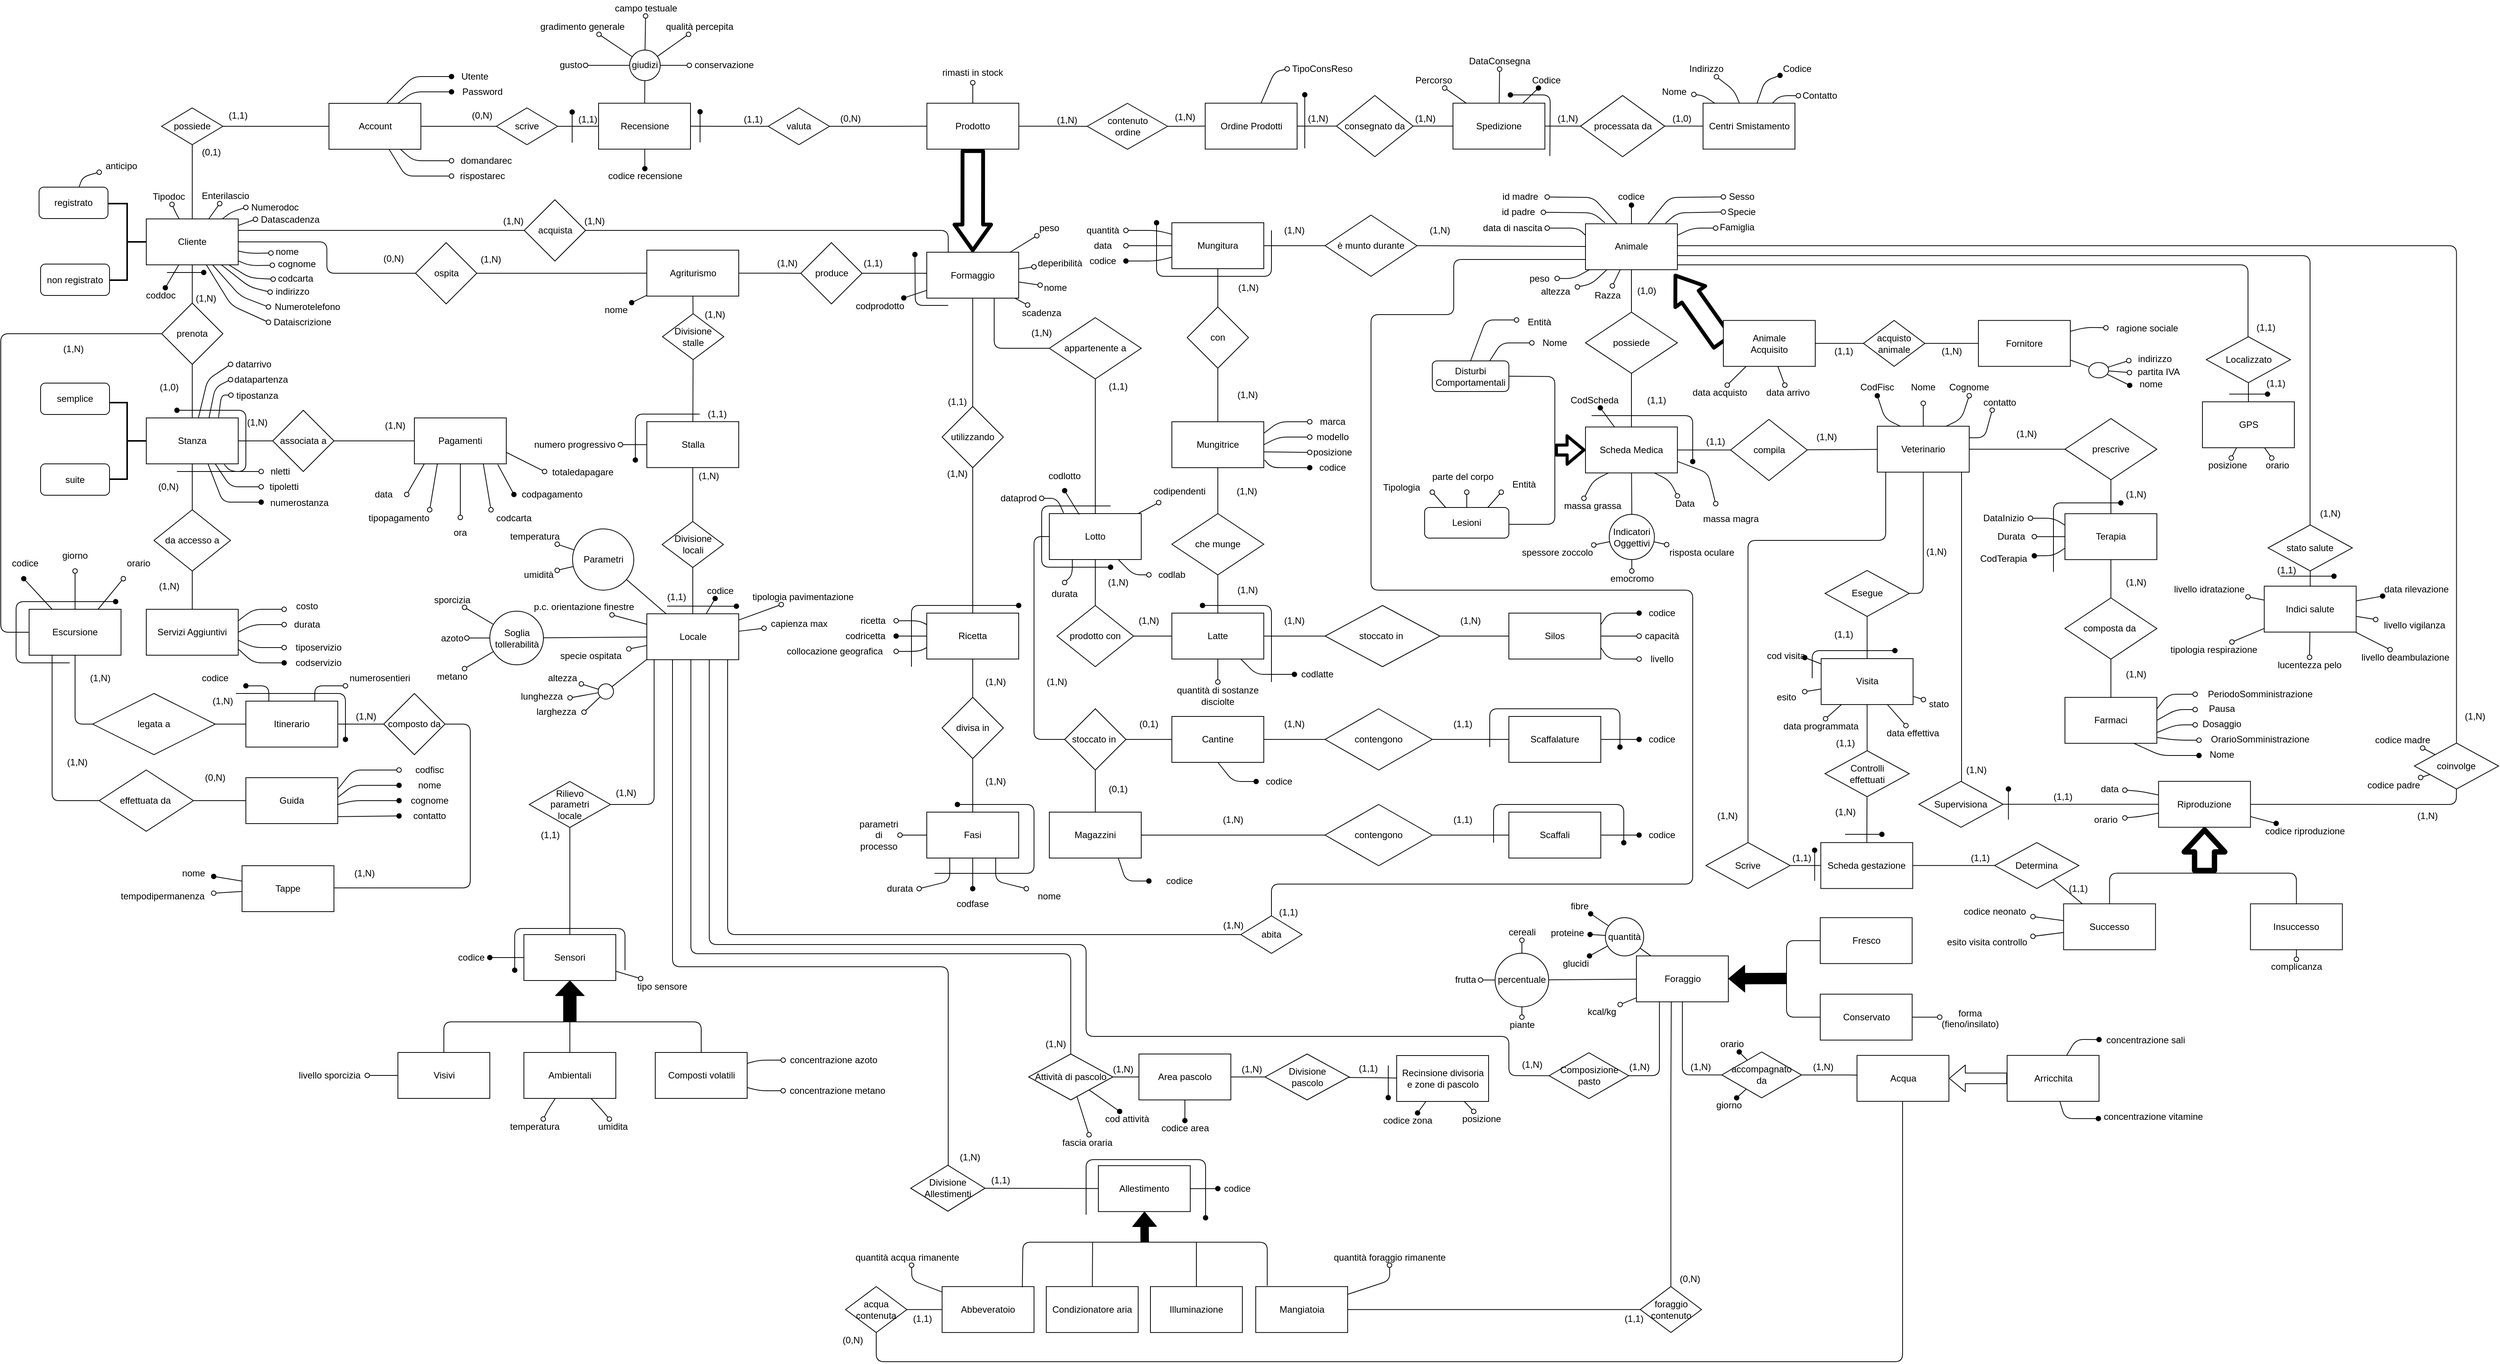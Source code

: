 <mxfile version="11.1.4" type="device"><diagram id="GQmxcf5kTNNZbWqAd3uC" name="Page-1"><mxGraphModel dx="1149" dy="666" grid="1" gridSize="12" guides="1" tooltips="1" connect="1" arrows="1" fold="1" page="1" pageScale="1" pageWidth="3300" pageHeight="2339" math="0" shadow="0"><root><mxCell id="0"/><mxCell id="1" parent="0"/><mxCell id="rzwyNJu5tZEXPeXjEpJ--36" value="Ordine Prodotti" style="rounded=0;whiteSpace=wrap;html=1;" parent="1" vertex="1"><mxGeometry x="1595.5" y="347.794" width="120" height="60" as="geometry"/></mxCell><mxCell id="rzwyNJu5tZEXPeXjEpJ--37" value="consegnato da" style="rhombus;whiteSpace=wrap;html=1;" parent="1" vertex="1"><mxGeometry x="1767" y="337.794" width="100" height="80" as="geometry"/></mxCell><mxCell id="rzwyNJu5tZEXPeXjEpJ--38" value="Spedizione" style="rounded=0;whiteSpace=wrap;html=1;" parent="1" vertex="1"><mxGeometry x="1919" y="347.794" width="120" height="60" as="geometry"/></mxCell><mxCell id="rzwyNJu5tZEXPeXjEpJ--39" value="processata da" style="rhombus;whiteSpace=wrap;html=1;" parent="1" vertex="1"><mxGeometry x="2085.5" y="337.794" width="110" height="80" as="geometry"/></mxCell><mxCell id="rzwyNJu5tZEXPeXjEpJ--40" value="Centri Smistamento" style="rounded=0;whiteSpace=wrap;html=1;" parent="1" vertex="1"><mxGeometry x="2245.5" y="347.794" width="120" height="60" as="geometry"/></mxCell><mxCell id="rzwyNJu5tZEXPeXjEpJ--41" value="" style="endArrow=none;html=1;exitX=1;exitY=0.5;exitDx=0;exitDy=0;entryX=0;entryY=0.5;entryDx=0;entryDy=0;edgeStyle=orthogonalEdgeStyle;" parent="1" source="rzwyNJu5tZEXPeXjEpJ--39" target="rzwyNJu5tZEXPeXjEpJ--40" edge="1"><mxGeometry width="50" height="50" relative="1" as="geometry"><mxPoint x="2195.5" y="436.794" as="sourcePoint"/><mxPoint x="2245.5" y="386.794" as="targetPoint"/></mxGeometry></mxCell><mxCell id="rzwyNJu5tZEXPeXjEpJ--42" value="" style="endArrow=none;html=1;exitX=1;exitY=0.5;exitDx=0;exitDy=0;entryX=0;entryY=0.5;entryDx=0;entryDy=0;edgeStyle=orthogonalEdgeStyle;" parent="1" source="rzwyNJu5tZEXPeXjEpJ--37" target="rzwyNJu5tZEXPeXjEpJ--38" edge="1"><mxGeometry width="50" height="50" relative="1" as="geometry"><mxPoint x="1865.5" y="366.794" as="sourcePoint"/><mxPoint x="1915.5" y="316.794" as="targetPoint"/></mxGeometry></mxCell><mxCell id="rzwyNJu5tZEXPeXjEpJ--43" value="" style="endArrow=none;html=1;exitX=1;exitY=0.5;exitDx=0;exitDy=0;entryX=0;entryY=0.5;entryDx=0;entryDy=0;edgeStyle=orthogonalEdgeStyle;" parent="1" source="rzwyNJu5tZEXPeXjEpJ--38" target="rzwyNJu5tZEXPeXjEpJ--39" edge="1"><mxGeometry width="50" height="50" relative="1" as="geometry"><mxPoint x="2045.5" y="406.794" as="sourcePoint"/><mxPoint x="2095.5" y="356.794" as="targetPoint"/></mxGeometry></mxCell><mxCell id="rzwyNJu5tZEXPeXjEpJ--44" value="" style="endArrow=none;html=1;exitX=1;exitY=0.5;exitDx=0;exitDy=0;entryX=0;entryY=0.5;entryDx=0;entryDy=0;edgeStyle=orthogonalEdgeStyle;" parent="1" source="rzwyNJu5tZEXPeXjEpJ--36" target="rzwyNJu5tZEXPeXjEpJ--37" edge="1"><mxGeometry width="50" height="50" relative="1" as="geometry"><mxPoint x="1725.5" y="396.794" as="sourcePoint"/><mxPoint x="1755.5" y="376.794" as="targetPoint"/></mxGeometry></mxCell><mxCell id="rzwyNJu5tZEXPeXjEpJ--45" value="(1,N)" style="text;html=1;strokeColor=none;fillColor=none;align=center;verticalAlign=middle;whiteSpace=wrap;rounded=0;" parent="1" vertex="1"><mxGeometry x="1863" y="357.794" width="40" height="20" as="geometry"/></mxCell><mxCell id="rzwyNJu5tZEXPeXjEpJ--46" value="(1,N)" style="text;html=1;strokeColor=none;fillColor=none;align=center;verticalAlign=middle;whiteSpace=wrap;rounded=0;" parent="1" vertex="1"><mxGeometry x="1723" y="357.794" width="40" height="20" as="geometry"/></mxCell><mxCell id="rzwyNJu5tZEXPeXjEpJ--47" value="(1,N)" style="text;html=1;strokeColor=none;fillColor=none;align=center;verticalAlign=middle;whiteSpace=wrap;rounded=0;" parent="1" vertex="1"><mxGeometry x="2049" y="357.794" width="40" height="20" as="geometry"/></mxCell><mxCell id="rzwyNJu5tZEXPeXjEpJ--48" value="(1,0)" style="text;html=1;strokeColor=none;fillColor=none;align=center;verticalAlign=middle;whiteSpace=wrap;rounded=0;" parent="1" vertex="1"><mxGeometry x="2198" y="357.794" width="40" height="20" as="geometry"/></mxCell><mxCell id="rzwyNJu5tZEXPeXjEpJ--49" value="" style="endArrow=oval;html=1;endFill=1;" parent="1" source="rzwyNJu5tZEXPeXjEpJ--38" target="rzwyNJu5tZEXPeXjEpJ--51" edge="1"><mxGeometry width="50" height="50" relative="1" as="geometry"><mxPoint x="2009" y="378" as="sourcePoint"/><mxPoint x="2065.5" y="436.794" as="targetPoint"/><Array as="points"/></mxGeometry></mxCell><mxCell id="rzwyNJu5tZEXPeXjEpJ--50" value="" style="endArrow=none;html=1;endFill=0;startArrow=oval;startFill=0;" parent="1" source="rzwyNJu5tZEXPeXjEpJ--52" target="rzwyNJu5tZEXPeXjEpJ--38" edge="1"><mxGeometry width="50" height="50" relative="1" as="geometry"><mxPoint x="1975.5" y="446.794" as="sourcePoint"/><mxPoint x="2005.5" y="416.794" as="targetPoint"/></mxGeometry></mxCell><mxCell id="rzwyNJu5tZEXPeXjEpJ--51" value="Codice" style="text;html=1;strokeColor=none;fillColor=none;align=center;verticalAlign=middle;whiteSpace=wrap;rounded=0;" parent="1" vertex="1"><mxGeometry x="2016" y="308" width="50" height="20" as="geometry"/></mxCell><mxCell id="rzwyNJu5tZEXPeXjEpJ--52" value="DataConsegna" style="text;html=1;strokeColor=none;fillColor=none;align=center;verticalAlign=middle;whiteSpace=wrap;rounded=0;" parent="1" vertex="1"><mxGeometry x="1960" y="283.294" width="40" height="20" as="geometry"/></mxCell><mxCell id="rzwyNJu5tZEXPeXjEpJ--53" value="" style="endArrow=oval;html=1;endFill=1;" parent="1" edge="1"><mxGeometry width="50" height="50" relative="1" as="geometry"><mxPoint x="2045.5" y="416.794" as="sourcePoint"/><mxPoint x="1994" y="337" as="targetPoint"/><Array as="points"><mxPoint x="2046" y="337"/></Array></mxGeometry></mxCell><mxCell id="rzwyNJu5tZEXPeXjEpJ--54" value="" style="endArrow=oval;html=1;endFill=1;" parent="1" edge="1"><mxGeometry width="50" height="50" relative="1" as="geometry"><mxPoint x="1725.5" y="406.794" as="sourcePoint"/><mxPoint x="1725.5" y="336.794" as="targetPoint"/></mxGeometry></mxCell><mxCell id="rzwyNJu5tZEXPeXjEpJ--55" value="" style="endArrow=none;html=1;startArrow=oval;startFill=0;" parent="1" source="rzwyNJu5tZEXPeXjEpJ--56" target="rzwyNJu5tZEXPeXjEpJ--38" edge="1"><mxGeometry width="50" height="50" relative="1" as="geometry"><mxPoint x="1885.5" y="436.794" as="sourcePoint"/><mxPoint x="1935.5" y="416.794" as="targetPoint"/><Array as="points"/></mxGeometry></mxCell><mxCell id="rzwyNJu5tZEXPeXjEpJ--56" value="Percorso" style="text;html=1;strokeColor=none;fillColor=none;align=center;verticalAlign=middle;whiteSpace=wrap;rounded=0;" parent="1" vertex="1"><mxGeometry x="1863" y="308" width="62" height="20" as="geometry"/></mxCell><mxCell id="rzwyNJu5tZEXPeXjEpJ--57" value="" style="endArrow=none;html=1;startArrow=oval;startFill=0;" parent="1" source="rzwyNJu5tZEXPeXjEpJ--61" target="rzwyNJu5tZEXPeXjEpJ--40" edge="1"><mxGeometry width="50" height="50" relative="1" as="geometry"><mxPoint x="2225.5" y="436.794" as="sourcePoint"/><mxPoint x="2345.5" y="426.794" as="targetPoint"/><Array as="points"><mxPoint x="2246" y="338"/></Array></mxGeometry></mxCell><mxCell id="rzwyNJu5tZEXPeXjEpJ--58" value="" style="endArrow=none;html=1;startArrow=oval;startFill=0;" parent="1" source="rzwyNJu5tZEXPeXjEpJ--62" target="rzwyNJu5tZEXPeXjEpJ--40" edge="1"><mxGeometry width="50" height="50" relative="1" as="geometry"><mxPoint x="2265.5" y="466.794" as="sourcePoint"/><mxPoint x="2335.5" y="416.794" as="targetPoint"/><Array as="points"><mxPoint x="2286" y="331"/></Array></mxGeometry></mxCell><mxCell id="rzwyNJu5tZEXPeXjEpJ--59" value="" style="endArrow=none;html=1;startArrow=oval;startFill=1;" parent="1" source="rzwyNJu5tZEXPeXjEpJ--63" target="rzwyNJu5tZEXPeXjEpJ--40" edge="1"><mxGeometry width="50" height="50" relative="1" as="geometry"><mxPoint x="2345.5" y="466.794" as="sourcePoint"/><mxPoint x="2317" y="379" as="targetPoint"/><Array as="points"><mxPoint x="2326" y="319"/></Array></mxGeometry></mxCell><mxCell id="rzwyNJu5tZEXPeXjEpJ--60" value="" style="endArrow=none;html=1;endFill=0;startArrow=oval;startFill=0;" parent="1" source="rzwyNJu5tZEXPeXjEpJ--64" target="rzwyNJu5tZEXPeXjEpJ--40" edge="1"><mxGeometry width="50" height="50" relative="1" as="geometry"><mxPoint x="2365.5" y="436.794" as="sourcePoint"/><mxPoint x="2336" y="391" as="targetPoint"/><Array as="points"><mxPoint x="2346" y="338"/></Array></mxGeometry></mxCell><mxCell id="rzwyNJu5tZEXPeXjEpJ--61" value="Nome" style="text;html=1;strokeColor=none;fillColor=none;align=center;verticalAlign=middle;whiteSpace=wrap;rounded=0;" parent="1" vertex="1"><mxGeometry x="2181.5" y="323" width="52" height="20" as="geometry"/></mxCell><mxCell id="rzwyNJu5tZEXPeXjEpJ--62" value="Indirizzo" style="text;html=1;strokeColor=none;fillColor=none;align=center;verticalAlign=middle;whiteSpace=wrap;rounded=0;" parent="1" vertex="1"><mxGeometry x="2230" y="293.294" width="40" height="20" as="geometry"/></mxCell><mxCell id="rzwyNJu5tZEXPeXjEpJ--63" value="Codice" style="text;html=1;strokeColor=none;fillColor=none;align=center;verticalAlign=middle;whiteSpace=wrap;rounded=0;" parent="1" vertex="1"><mxGeometry x="2346" y="293" width="45" height="20" as="geometry"/></mxCell><mxCell id="rzwyNJu5tZEXPeXjEpJ--64" value="Contatto" style="text;html=1;strokeColor=none;fillColor=none;align=center;verticalAlign=middle;whiteSpace=wrap;rounded=0;" parent="1" vertex="1"><mxGeometry x="2370" y="328" width="56" height="20" as="geometry"/></mxCell><mxCell id="rzwyNJu5tZEXPeXjEpJ--65" value="" style="endArrow=none;html=1;startArrow=oval;startFill=0;exitX=0;exitY=0.5;exitDx=0;exitDy=0;" parent="1" source="rzwyNJu5tZEXPeXjEpJ--66" target="rzwyNJu5tZEXPeXjEpJ--36" edge="1"><mxGeometry width="50" height="50" relative="1" as="geometry"><mxPoint x="1745.5" y="446.794" as="sourcePoint"/><mxPoint x="1695.5" y="446.794" as="targetPoint"/><Array as="points"><mxPoint x="1686" y="307"/></Array></mxGeometry></mxCell><mxCell id="rzwyNJu5tZEXPeXjEpJ--66" value="TipoConsReso" style="text;html=1;strokeColor=none;fillColor=none;align=center;verticalAlign=middle;whiteSpace=wrap;rounded=0;" parent="1" vertex="1"><mxGeometry x="1702.5" y="293" width="91" height="20" as="geometry"/></mxCell><mxCell id="rzwyNJu5tZEXPeXjEpJ--70" style="edgeStyle=none;rounded=1;orthogonalLoop=1;jettySize=auto;html=1;endArrow=oval;endFill=1;" parent="1" source="rzwyNJu5tZEXPeXjEpJ--87" target="rzwyNJu5tZEXPeXjEpJ--88" edge="1"><mxGeometry relative="1" as="geometry"><mxPoint x="2382" y="1526.807" as="sourcePoint"/></mxGeometry></mxCell><mxCell id="rzwyNJu5tZEXPeXjEpJ--71" style="edgeStyle=none;rounded=1;orthogonalLoop=1;jettySize=auto;html=1;endArrow=oval;endFill=1;" parent="1" source="rzwyNJu5tZEXPeXjEpJ--87" target="rzwyNJu5tZEXPeXjEpJ--89" edge="1"><mxGeometry relative="1" as="geometry"><mxPoint x="2382" y="1547.86" as="sourcePoint"/></mxGeometry></mxCell><mxCell id="rzwyNJu5tZEXPeXjEpJ--72" value="" style="edgeStyle=none;rounded=1;orthogonalLoop=1;jettySize=auto;html=1;endArrow=none;endFill=0;" parent="1" edge="1"><mxGeometry relative="1" as="geometry"><mxPoint x="1111" y="540" as="targetPoint"/></mxGeometry></mxCell><mxCell id="rzwyNJu5tZEXPeXjEpJ--73" style="edgeStyle=none;rounded=1;orthogonalLoop=1;jettySize=auto;html=1;endArrow=none;endFill=0;" parent="1" source="rzwyNJu5tZEXPeXjEpJ--76" target="rzwyNJu5tZEXPeXjEpJ--93" edge="1"><mxGeometry relative="1" as="geometry"><mxPoint x="2190.506" y="1487.833" as="sourcePoint"/></mxGeometry></mxCell><mxCell id="rzwyNJu5tZEXPeXjEpJ--74" style="edgeStyle=none;rounded=1;orthogonalLoop=1;jettySize=auto;html=1;endArrow=oval;endFill=0;" parent="1" source="rzwyNJu5tZEXPeXjEpJ--76" target="rzwyNJu5tZEXPeXjEpJ--97" edge="1"><mxGeometry relative="1" as="geometry"/></mxCell><mxCell id="rzwyNJu5tZEXPeXjEpJ--75" style="orthogonalLoop=1;jettySize=auto;html=1;endArrow=none;endFill=0;entryX=1;entryY=0.5;entryDx=0;entryDy=0;rounded=1;edgeStyle=orthogonalEdgeStyle;exitX=0.25;exitY=1;exitDx=0;exitDy=0;" parent="1" source="rzwyNJu5tZEXPeXjEpJ--76" target="rzwyNJu5tZEXPeXjEpJ--114" edge="1"><mxGeometry relative="1" as="geometry"><mxPoint x="2183.5" y="1302.833" as="targetPoint"/><mxPoint x="2184.7" y="1412.053" as="sourcePoint"/></mxGeometry></mxCell><mxCell id="rzwyNJu5tZEXPeXjEpJ--76" value="Foraggio" style="rounded=0;whiteSpace=wrap;html=1;align=center;" parent="1" vertex="1"><mxGeometry x="2158.5" y="1461.833" width="120" height="60" as="geometry"/></mxCell><mxCell id="rzwyNJu5tZEXPeXjEpJ--77" style="edgeStyle=none;rounded=1;orthogonalLoop=1;jettySize=auto;html=1;endArrow=none;endFill=0;fillColor=#000000;" parent="1" source="rzwyNJu5tZEXPeXjEpJ--76" target="rzwyNJu5tZEXPeXjEpJ--107" edge="1"><mxGeometry relative="1" as="geometry"><mxPoint x="2218.5" y="1691.833" as="targetPoint"/><mxPoint x="2218.5" y="1661.833" as="sourcePoint"/></mxGeometry></mxCell><mxCell id="rzwyNJu5tZEXPeXjEpJ--78" value="Acqua" style="rounded=0;whiteSpace=wrap;html=1;align=center;" parent="1" vertex="1"><mxGeometry x="2446.5" y="1591.833" width="120" height="60" as="geometry"/></mxCell><mxCell id="rzwyNJu5tZEXPeXjEpJ--79" value="" style="shape=flexArrow;endArrow=classic;html=1;width=13.81;endSize=6.633;" parent="1" source="rzwyNJu5tZEXPeXjEpJ--82" target="rzwyNJu5tZEXPeXjEpJ--78" edge="1"><mxGeometry width="50" height="50" relative="1" as="geometry"><mxPoint x="2642.5" y="1621.833" as="sourcePoint"/><mxPoint x="2672.5" y="1591.833" as="targetPoint"/></mxGeometry></mxCell><mxCell id="rzwyNJu5tZEXPeXjEpJ--80" style="rounded=1;orthogonalLoop=1;jettySize=auto;html=1;endArrow=oval;endFill=1;" parent="1" source="rzwyNJu5tZEXPeXjEpJ--82" target="rzwyNJu5tZEXPeXjEpJ--83" edge="1"><mxGeometry relative="1" as="geometry"><mxPoint x="2732.5" y="1561.833" as="targetPoint"/><Array as="points"><mxPoint x="2732.5" y="1570.833"/></Array></mxGeometry></mxCell><mxCell id="rzwyNJu5tZEXPeXjEpJ--81" style="edgeStyle=none;rounded=1;orthogonalLoop=1;jettySize=auto;html=1;endArrow=oval;endFill=1;entryX=-0.006;entryY=0.6;entryDx=0;entryDy=0;entryPerimeter=0;" parent="1" source="rzwyNJu5tZEXPeXjEpJ--82" target="rzwyNJu5tZEXPeXjEpJ--84" edge="1"><mxGeometry relative="1" as="geometry"><Array as="points"><mxPoint x="2718" y="1674.333"/></Array><mxPoint x="2762.5" y="1671.833" as="targetPoint"/></mxGeometry></mxCell><mxCell id="rzwyNJu5tZEXPeXjEpJ--82" value="Arricchita&lt;br&gt;" style="rounded=0;whiteSpace=wrap;html=1;align=center;" parent="1" vertex="1"><mxGeometry x="2642.5" y="1591.833" width="120" height="60" as="geometry"/></mxCell><mxCell id="rzwyNJu5tZEXPeXjEpJ--83" value="concentrazione sali&lt;br&gt;" style="text;html=1;resizable=0;points=[];autosize=1;align=center;verticalAlign=top;spacingTop=-4;" parent="1" vertex="1"><mxGeometry x="2762.5" y="1561.833" width="120" height="20" as="geometry"/></mxCell><mxCell id="rzwyNJu5tZEXPeXjEpJ--84" value="concentrazione vitamine&lt;br&gt;" style="text;html=1;resizable=0;points=[];autosize=1;align=center;verticalAlign=top;spacingTop=-4;" parent="1" vertex="1"><mxGeometry x="2762.5" y="1662.333" width="140" height="20" as="geometry"/></mxCell><mxCell id="rzwyNJu5tZEXPeXjEpJ--85" style="edgeStyle=none;rounded=1;orthogonalLoop=1;jettySize=auto;html=1;endArrow=none;endFill=0;" parent="1" source="rzwyNJu5tZEXPeXjEpJ--87" target="rzwyNJu5tZEXPeXjEpJ--78" edge="1"><mxGeometry relative="1" as="geometry"><mxPoint x="2442" y="1657.333" as="targetPoint"/><Array as="points"><mxPoint x="2442" y="1617.333"/></Array></mxGeometry></mxCell><mxCell id="rzwyNJu5tZEXPeXjEpJ--86" style="edgeStyle=orthogonalEdgeStyle;rounded=1;orthogonalLoop=1;jettySize=auto;html=1;endArrow=none;endFill=0;exitX=0;exitY=0.5;exitDx=0;exitDy=0;entryX=0.5;entryY=1;entryDx=0;entryDy=0;" parent="1" source="rzwyNJu5tZEXPeXjEpJ--87" target="rzwyNJu5tZEXPeXjEpJ--76" edge="1"><mxGeometry relative="1" as="geometry"><mxPoint x="2216.5" y="1291.833" as="targetPoint"/></mxGeometry></mxCell><mxCell id="rzwyNJu5tZEXPeXjEpJ--87" value="accompagnato&lt;br&gt;da" style="rhombus;whiteSpace=wrap;html=1;align=center;" parent="1" vertex="1"><mxGeometry x="2270" y="1587.333" width="104" height="60" as="geometry"/></mxCell><mxCell id="rzwyNJu5tZEXPeXjEpJ--88" value="orario&lt;br&gt;" style="text;html=1;resizable=0;points=[];autosize=1;align=center;verticalAlign=top;spacingTop=-4;" parent="1" vertex="1"><mxGeometry x="2258" y="1567.333" width="50" height="20" as="geometry"/></mxCell><mxCell id="rzwyNJu5tZEXPeXjEpJ--89" value="giorno&lt;br&gt;" style="text;html=1;resizable=0;points=[];autosize=1;align=center;verticalAlign=top;spacingTop=-4;" parent="1" vertex="1"><mxGeometry x="2253.5" y="1647.333" width="50" height="20" as="geometry"/></mxCell><mxCell id="rzwyNJu5tZEXPeXjEpJ--90" style="edgeStyle=none;rounded=1;orthogonalLoop=1;jettySize=auto;html=1;endArrow=oval;endFill=1;" parent="1" source="rzwyNJu5tZEXPeXjEpJ--93" target="rzwyNJu5tZEXPeXjEpJ--94" edge="1"><mxGeometry relative="1" as="geometry"><mxPoint x="2108" y="1406.833" as="targetPoint"/></mxGeometry></mxCell><mxCell id="rzwyNJu5tZEXPeXjEpJ--91" style="edgeStyle=none;rounded=1;orthogonalLoop=1;jettySize=auto;html=1;endArrow=oval;endFill=1;" parent="1" source="rzwyNJu5tZEXPeXjEpJ--93" target="rzwyNJu5tZEXPeXjEpJ--95" edge="1"><mxGeometry relative="1" as="geometry"/></mxCell><mxCell id="rzwyNJu5tZEXPeXjEpJ--92" style="edgeStyle=none;rounded=1;orthogonalLoop=1;jettySize=auto;html=1;endArrow=oval;endFill=1;" parent="1" source="rzwyNJu5tZEXPeXjEpJ--93" target="rzwyNJu5tZEXPeXjEpJ--96" edge="1"><mxGeometry relative="1" as="geometry"/></mxCell><mxCell id="rzwyNJu5tZEXPeXjEpJ--93" value="quantità" style="ellipse;whiteSpace=wrap;html=1;aspect=fixed;align=center;" parent="1" vertex="1"><mxGeometry x="2118" y="1411.833" width="50" height="50" as="geometry"/></mxCell><mxCell id="rzwyNJu5tZEXPeXjEpJ--94" value="fibre&lt;br&gt;" style="text;html=1;resizable=0;points=[];autosize=1;align=center;verticalAlign=top;spacingTop=-4;" parent="1" vertex="1"><mxGeometry x="2064" y="1386.833" width="40" height="20" as="geometry"/></mxCell><mxCell id="rzwyNJu5tZEXPeXjEpJ--95" value="proteine&lt;br&gt;" style="text;html=1;resizable=0;points=[];autosize=1;align=center;verticalAlign=top;spacingTop=-4;" parent="1" vertex="1"><mxGeometry x="2038" y="1421.833" width="60" height="20" as="geometry"/></mxCell><mxCell id="rzwyNJu5tZEXPeXjEpJ--96" value="glucidi&lt;br&gt;" style="text;html=1;resizable=0;points=[];autosize=1;align=center;verticalAlign=top;spacingTop=-4;" parent="1" vertex="1"><mxGeometry x="2054" y="1461.833" width="50" height="20" as="geometry"/></mxCell><mxCell id="rzwyNJu5tZEXPeXjEpJ--97" value="kcal/kg&lt;br&gt;" style="text;html=1;resizable=0;points=[];autosize=1;align=center;verticalAlign=top;spacingTop=-4;" parent="1" vertex="1"><mxGeometry x="2088" y="1525.333" width="50" height="20" as="geometry"/></mxCell><mxCell id="rzwyNJu5tZEXPeXjEpJ--98" value="" style="shape=flexArrow;endArrow=classic;html=1;width=13.81;endSize=6.633;fillColor=#000000;" parent="1" target="rzwyNJu5tZEXPeXjEpJ--76" edge="1"><mxGeometry width="50" height="50" relative="1" as="geometry"><mxPoint x="2354.5" y="1491.333" as="sourcePoint"/><mxPoint x="2278.5" y="1491.333" as="targetPoint"/></mxGeometry></mxCell><mxCell id="rzwyNJu5tZEXPeXjEpJ--99" style="edgeStyle=none;rounded=1;orthogonalLoop=1;jettySize=auto;html=1;endArrow=none;endFill=0;fillColor=#000000;" parent="1" source="rzwyNJu5tZEXPeXjEpJ--100" target="rzwyNJu5tZEXPeXjEpJ--102" edge="1"><mxGeometry relative="1" as="geometry"><Array as="points"><mxPoint x="2354.5" y="1441.833"/><mxPoint x="2354.5" y="1541.833"/></Array></mxGeometry></mxCell><mxCell id="rzwyNJu5tZEXPeXjEpJ--100" value="Fresco" style="rounded=0;whiteSpace=wrap;html=1;align=center;" parent="1" vertex="1"><mxGeometry x="2398.5" y="1411.833" width="120" height="60" as="geometry"/></mxCell><mxCell id="rzwyNJu5tZEXPeXjEpJ--101" style="edgeStyle=none;rounded=1;orthogonalLoop=1;jettySize=auto;html=1;endArrow=oval;endFill=0;fillColor=#000000;" parent="1" source="rzwyNJu5tZEXPeXjEpJ--102" target="rzwyNJu5tZEXPeXjEpJ--103" edge="1"><mxGeometry relative="1" as="geometry"><mxPoint x="2554.5" y="1541.833" as="targetPoint"/></mxGeometry></mxCell><mxCell id="rzwyNJu5tZEXPeXjEpJ--102" value="Conservato&lt;br&gt;" style="rounded=0;whiteSpace=wrap;html=1;align=center;" parent="1" vertex="1"><mxGeometry x="2398.5" y="1511.833" width="120" height="60" as="geometry"/></mxCell><mxCell id="rzwyNJu5tZEXPeXjEpJ--103" value="&lt;div align=&quot;center&quot;&gt;forma&lt;br&gt;(fieno/insilato)&lt;br&gt;&lt;/div&gt;" style="text;html=1;resizable=0;points=[];autosize=1;align=left;verticalAlign=top;spacingTop=-4;" parent="1" vertex="1"><mxGeometry x="2554.5" y="1526.833" width="90" height="30" as="geometry"/></mxCell><mxCell id="rzwyNJu5tZEXPeXjEpJ--104" style="edgeStyle=none;rounded=1;orthogonalLoop=1;jettySize=auto;html=1;endArrow=oval;endFill=0;fillColor=#000000;" parent="1" source="rzwyNJu5tZEXPeXjEpJ--107" target="rzwyNJu5tZEXPeXjEpJ--108" edge="1"><mxGeometry relative="1" as="geometry"><mxPoint x="2065" y="1493.333" as="targetPoint"/></mxGeometry></mxCell><mxCell id="rzwyNJu5tZEXPeXjEpJ--105" style="edgeStyle=none;rounded=1;orthogonalLoop=1;jettySize=auto;html=1;endArrow=oval;endFill=0;fillColor=#000000;" parent="1" source="rzwyNJu5tZEXPeXjEpJ--107" target="rzwyNJu5tZEXPeXjEpJ--110" edge="1"><mxGeometry relative="1" as="geometry"/></mxCell><mxCell id="rzwyNJu5tZEXPeXjEpJ--106" style="edgeStyle=none;rounded=1;orthogonalLoop=1;jettySize=auto;html=1;endArrow=oval;endFill=0;fillColor=#000000;" parent="1" source="rzwyNJu5tZEXPeXjEpJ--107" target="rzwyNJu5tZEXPeXjEpJ--109" edge="1"><mxGeometry relative="1" as="geometry"/></mxCell><mxCell id="rzwyNJu5tZEXPeXjEpJ--107" value="percentuale" style="ellipse;whiteSpace=wrap;html=1;aspect=fixed;align=center;" parent="1" vertex="1"><mxGeometry x="1974" y="1458.333" width="70" height="70" as="geometry"/></mxCell><mxCell id="rzwyNJu5tZEXPeXjEpJ--108" value="&lt;div align=&quot;center&quot;&gt;piante&lt;br&gt;&lt;/div&gt;" style="text;html=1;resizable=0;points=[];autosize=1;align=center;verticalAlign=top;spacingTop=-4;" parent="1" vertex="1"><mxGeometry x="1984" y="1541.833" width="50" height="20" as="geometry"/></mxCell><mxCell id="rzwyNJu5tZEXPeXjEpJ--109" value="&lt;div align=&quot;center&quot;&gt;cereali&lt;/div&gt;" style="text;html=1;resizable=0;points=[];autosize=1;align=center;verticalAlign=top;spacingTop=-4;" parent="1" vertex="1"><mxGeometry x="1984" y="1421.333" width="50" height="20" as="geometry"/></mxCell><mxCell id="rzwyNJu5tZEXPeXjEpJ--110" value="&lt;div align=&quot;center&quot;&gt;frutta&lt;/div&gt;" style="text;html=1;resizable=0;points=[];autosize=1;align=center;verticalAlign=top;spacingTop=-4;" parent="1" vertex="1"><mxGeometry x="1915" y="1483.333" width="40" height="20" as="geometry"/></mxCell><mxCell id="rzwyNJu5tZEXPeXjEpJ--111" value="(1,N)" style="text;html=1;resizable=0;points=[];autosize=1;align=center;verticalAlign=top;spacingTop=-4;" parent="1" vertex="1"><mxGeometry x="2382" y="1597.333" width="40" height="20" as="geometry"/></mxCell><mxCell id="rzwyNJu5tZEXPeXjEpJ--112" value="(1,N)" style="text;html=1;resizable=0;points=[];autosize=1;align=center;verticalAlign=top;spacingTop=-4;" parent="1" vertex="1"><mxGeometry x="2222" y="1597.333" width="40" height="20" as="geometry"/></mxCell><mxCell id="rzwyNJu5tZEXPeXjEpJ--114" value="Composizione pasto&lt;br&gt;" style="rhombus;whiteSpace=wrap;html=1;align=center;" parent="1" vertex="1"><mxGeometry x="2044.5" y="1588.333" width="104" height="60" as="geometry"/></mxCell><mxCell id="rzwyNJu5tZEXPeXjEpJ--116" value="" style="rounded=1;orthogonalLoop=1;jettySize=auto;html=1;endArrow=none;endFill=0;exitX=0;exitY=0.5;exitDx=0;exitDy=0;edgeStyle=orthogonalEdgeStyle;" parent="1" source="rzwyNJu5tZEXPeXjEpJ--114" target="rzwyNJu5tZEXPeXjEpJ--822" edge="1"><mxGeometry relative="1" as="geometry"><mxPoint x="1250.5" y="542.5" as="sourcePoint"/><mxPoint x="1177" y="542.5" as="targetPoint"/><Array as="points"><mxPoint x="1992" y="1618"/><mxPoint x="1992" y="1567"/><mxPoint x="1440" y="1567"/><mxPoint x="1440" y="1447"/><mxPoint x="948" y="1447"/></Array></mxGeometry></mxCell><mxCell id="rzwyNJu5tZEXPeXjEpJ--117" value="(1,N)" style="text;html=1;resizable=0;points=[];autosize=1;align=center;verticalAlign=top;spacingTop=-4;" parent="1" vertex="1"><mxGeometry x="2002" y="1594.333" width="40" height="20" as="geometry"/></mxCell><mxCell id="rzwyNJu5tZEXPeXjEpJ--118" value="(1,N)" style="text;html=1;resizable=0;points=[];autosize=1;align=center;verticalAlign=top;spacingTop=-4;" parent="1" vertex="1"><mxGeometry x="2142" y="1597.333" width="40" height="20" as="geometry"/></mxCell><mxCell id="rzwyNJu5tZEXPeXjEpJ--141" value="" style="shape=flexArrow;endArrow=classic;html=1;shadow=0;fontSize=12;width=22.857;endSize=9.529;endWidth=15.918;fillColor=#ffffff;strokeWidth=5;exitX=0;exitY=0.5;exitDx=0;exitDy=0;strokeColor=#000000;" parent="1" source="rzwyNJu5tZEXPeXjEpJ--143" edge="1"><mxGeometry width="50" height="50" relative="1" as="geometry"><mxPoint x="2433" y="621.143" as="sourcePoint"/><mxPoint x="2208" y="571" as="targetPoint"/><Array as="points"/></mxGeometry></mxCell><mxCell id="rzwyNJu5tZEXPeXjEpJ--1108" style="edgeStyle=none;rounded=1;orthogonalLoop=1;jettySize=auto;html=1;endArrow=oval;endFill=0;strokeColor=#000000;strokeWidth=1;" parent="1" source="rzwyNJu5tZEXPeXjEpJ--143" target="rzwyNJu5tZEXPeXjEpJ--145" edge="1"><mxGeometry relative="1" as="geometry"/></mxCell><mxCell id="rzwyNJu5tZEXPeXjEpJ--1109" style="edgeStyle=none;rounded=1;orthogonalLoop=1;jettySize=auto;html=1;endArrow=oval;endFill=0;strokeColor=#000000;strokeWidth=1;" parent="1" source="rzwyNJu5tZEXPeXjEpJ--143" target="rzwyNJu5tZEXPeXjEpJ--146" edge="1"><mxGeometry relative="1" as="geometry"/></mxCell><mxCell id="rzwyNJu5tZEXPeXjEpJ--143" value="Animale&lt;br&gt;Acquisito&lt;br&gt;" style="rounded=0;whiteSpace=wrap;html=1;" parent="1" vertex="1"><mxGeometry x="2272" y="631.643" width="120" height="60" as="geometry"/></mxCell><mxCell id="rzwyNJu5tZEXPeXjEpJ--145" value="data acquisto&lt;br&gt;" style="text;html=1;resizable=0;points=[];autosize=1;align=center;verticalAlign=top;spacingTop=-4;fontSize=12;" parent="1" vertex="1"><mxGeometry x="2222" y="716.143" width="90" height="20" as="geometry"/></mxCell><mxCell id="rzwyNJu5tZEXPeXjEpJ--146" value="data arrivo&lt;br&gt;" style="text;html=1;resizable=0;points=[];autosize=1;align=center;verticalAlign=top;spacingTop=-4;fontSize=12;" parent="1" vertex="1"><mxGeometry x="2321" y="716.143" width="70" height="20" as="geometry"/></mxCell><mxCell id="rzwyNJu5tZEXPeXjEpJ--147" style="edgeStyle=none;rounded=1;comic=0;jumpStyle=none;orthogonalLoop=1;jettySize=auto;html=1;shadow=0;endArrow=oval;endFill=0;strokeWidth=1;fillColor=none;fontSize=12;startArrow=none;startFill=0;entryX=-0.035;entryY=0.48;entryDx=0;entryDy=0;entryPerimeter=0;" parent="1" source="rzwyNJu5tZEXPeXjEpJ--149" target="rzwyNJu5tZEXPeXjEpJ--155" edge="1"><mxGeometry relative="1" as="geometry"><mxPoint x="2765" y="611.643" as="targetPoint"/><Array as="points"><mxPoint x="2745" y="640.643"/></Array></mxGeometry></mxCell><mxCell id="rzwyNJu5tZEXPeXjEpJ--148" style="edgeStyle=none;rounded=1;comic=0;jumpStyle=none;orthogonalLoop=1;jettySize=auto;html=1;entryX=0.011;entryY=0.276;entryDx=0;entryDy=0;entryPerimeter=0;shadow=0;startArrow=none;startFill=0;endArrow=none;endFill=0;strokeWidth=1;fillColor=none;fontSize=12;" parent="1" source="rzwyNJu5tZEXPeXjEpJ--149" target="rzwyNJu5tZEXPeXjEpJ--162" edge="1"><mxGeometry relative="1" as="geometry"/></mxCell><mxCell id="rzwyNJu5tZEXPeXjEpJ--149" value="Fornitore&lt;br&gt;" style="rounded=0;whiteSpace=wrap;html=1;" parent="1" vertex="1"><mxGeometry x="2605" y="631.643" width="120" height="60" as="geometry"/></mxCell><mxCell id="rzwyNJu5tZEXPeXjEpJ--150" style="edgeStyle=none;rounded=0;comic=0;jumpStyle=none;orthogonalLoop=1;jettySize=auto;html=1;entryX=0;entryY=0.5;entryDx=0;entryDy=0;shadow=0;endArrow=none;endFill=0;strokeWidth=1;fillColor=none;fontSize=12;" parent="1" source="rzwyNJu5tZEXPeXjEpJ--152" target="rzwyNJu5tZEXPeXjEpJ--149" edge="1"><mxGeometry relative="1" as="geometry"><Array as="points"/></mxGeometry></mxCell><mxCell id="rzwyNJu5tZEXPeXjEpJ--151" style="edgeStyle=none;rounded=0;comic=0;jumpStyle=none;orthogonalLoop=1;jettySize=auto;html=1;entryX=1;entryY=0.5;entryDx=0;entryDy=0;shadow=0;endArrow=none;endFill=0;strokeWidth=1;fillColor=none;fontSize=12;" parent="1" source="rzwyNJu5tZEXPeXjEpJ--152" target="rzwyNJu5tZEXPeXjEpJ--143" edge="1"><mxGeometry relative="1" as="geometry"><Array as="points"/></mxGeometry></mxCell><mxCell id="rzwyNJu5tZEXPeXjEpJ--152" value="acquisto animale&lt;br&gt;" style="rhombus;whiteSpace=wrap;html=1;fontSize=12;align=center;" parent="1" vertex="1"><mxGeometry x="2455" y="631.643" width="80" height="60" as="geometry"/></mxCell><mxCell id="rzwyNJu5tZEXPeXjEpJ--153" value="(1,N)&lt;br&gt;" style="text;html=1;resizable=0;points=[];autosize=1;align=left;verticalAlign=top;spacingTop=-4;fontSize=12;" parent="1" vertex="1"><mxGeometry x="2555" y="661.643" width="40" height="20" as="geometry"/></mxCell><mxCell id="rzwyNJu5tZEXPeXjEpJ--154" value="(1,1)&lt;br&gt;" style="text;html=1;resizable=0;points=[];autosize=1;align=left;verticalAlign=top;spacingTop=-4;fontSize=12;opacity=70;" parent="1" vertex="1"><mxGeometry x="2415" y="661.643" width="40" height="20" as="geometry"/></mxCell><mxCell id="rzwyNJu5tZEXPeXjEpJ--155" value="ragione sociale&lt;br&gt;" style="text;html=1;resizable=0;points=[];autosize=1;align=center;verticalAlign=top;spacingTop=-4;fontSize=12;" parent="1" vertex="1"><mxGeometry x="2775" y="631.643" width="100" height="20" as="geometry"/></mxCell><mxCell id="rzwyNJu5tZEXPeXjEpJ--156" value="indirizzo&lt;br&gt;" style="text;html=1;resizable=0;points=[];autosize=1;align=center;verticalAlign=top;spacingTop=-4;fontSize=12;" parent="1" vertex="1"><mxGeometry x="2805" y="672.143" width="60" height="20" as="geometry"/></mxCell><mxCell id="rzwyNJu5tZEXPeXjEpJ--157" value="partita IVA&lt;br&gt;" style="text;html=1;resizable=0;points=[];autosize=1;align=center;verticalAlign=top;spacingTop=-4;fontSize=12;" parent="1" vertex="1"><mxGeometry x="2805" y="688.643" width="70" height="20" as="geometry"/></mxCell><mxCell id="rzwyNJu5tZEXPeXjEpJ--158" value="nome&lt;br&gt;" style="text;html=1;resizable=0;points=[];autosize=1;align=center;verticalAlign=top;spacingTop=-4;fontSize=12;" parent="1" vertex="1"><mxGeometry x="2805" y="705.143" width="50" height="20" as="geometry"/></mxCell><mxCell id="rzwyNJu5tZEXPeXjEpJ--159" style="edgeStyle=none;rounded=1;comic=0;jumpStyle=none;orthogonalLoop=1;jettySize=auto;html=1;entryX=-0.061;entryY=0.599;entryDx=0;entryDy=0;entryPerimeter=0;shadow=0;startArrow=none;startFill=0;endArrow=oval;endFill=0;strokeWidth=1;fillColor=none;fontSize=12;" parent="1" source="rzwyNJu5tZEXPeXjEpJ--162" target="rzwyNJu5tZEXPeXjEpJ--156" edge="1"><mxGeometry relative="1" as="geometry"/></mxCell><mxCell id="rzwyNJu5tZEXPeXjEpJ--160" style="edgeStyle=none;rounded=1;comic=0;jumpStyle=none;orthogonalLoop=1;jettySize=auto;html=1;shadow=0;startArrow=none;startFill=0;endArrow=oval;endFill=0;strokeWidth=1;fillColor=none;fontSize=12;entryX=-0.04;entryY=0.554;entryDx=0;entryDy=0;entryPerimeter=0;" parent="1" source="rzwyNJu5tZEXPeXjEpJ--162" target="rzwyNJu5tZEXPeXjEpJ--157" edge="1"><mxGeometry relative="1" as="geometry"/></mxCell><mxCell id="rzwyNJu5tZEXPeXjEpJ--161" style="edgeStyle=none;rounded=1;comic=0;jumpStyle=none;orthogonalLoop=1;jettySize=auto;html=1;entryX=-0.049;entryY=0.565;entryDx=0;entryDy=0;entryPerimeter=0;shadow=0;startArrow=none;startFill=0;endArrow=oval;endFill=1;strokeWidth=1;fillColor=none;fontSize=12;" parent="1" source="rzwyNJu5tZEXPeXjEpJ--162" target="rzwyNJu5tZEXPeXjEpJ--158" edge="1"><mxGeometry relative="1" as="geometry"/></mxCell><mxCell id="rzwyNJu5tZEXPeXjEpJ--162" value="" style="ellipse;whiteSpace=wrap;html=1;fontSize=12;align=center;" parent="1" vertex="1"><mxGeometry x="2749" y="686.643" width="26" height="20" as="geometry"/></mxCell><mxCell id="rzwyNJu5tZEXPeXjEpJ--1105" style="rounded=1;orthogonalLoop=1;jettySize=auto;html=1;endArrow=oval;endFill=0;strokeColor=#000000;" parent="1" source="rzwyNJu5tZEXPeXjEpJ--163" target="rzwyNJu5tZEXPeXjEpJ--262" edge="1"><mxGeometry relative="1" as="geometry"><mxPoint x="2094" y="604" as="targetPoint"/></mxGeometry></mxCell><mxCell id="rzwyNJu5tZEXPeXjEpJ--163" value="Animale" style="rounded=0;whiteSpace=wrap;html=1;" parent="1" vertex="1"><mxGeometry x="2092" y="505.333" width="120" height="60" as="geometry"/></mxCell><mxCell id="rzwyNJu5tZEXPeXjEpJ--164" value="possiede" style="rhombus;whiteSpace=wrap;html=1;" parent="1" vertex="1"><mxGeometry x="2092" y="620.833" width="120" height="80" as="geometry"/></mxCell><mxCell id="rzwyNJu5tZEXPeXjEpJ--165" value="Scheda Medica" style="rounded=0;whiteSpace=wrap;html=1;" parent="1" vertex="1"><mxGeometry x="2092" y="770.833" width="120" height="60" as="geometry"/></mxCell><mxCell id="rzwyNJu5tZEXPeXjEpJ--166" value="" style="endArrow=none;html=1;entryX=0.5;entryY=1;entryDx=0;entryDy=0;" parent="1" source="rzwyNJu5tZEXPeXjEpJ--164" target="rzwyNJu5tZEXPeXjEpJ--163" edge="1"><mxGeometry width="50" height="50" relative="1" as="geometry"><mxPoint x="2092" y="900.833" as="sourcePoint"/><mxPoint x="2142" y="850.833" as="targetPoint"/></mxGeometry></mxCell><mxCell id="rzwyNJu5tZEXPeXjEpJ--167" value="" style="endArrow=none;html=1;entryX=0.5;entryY=1;entryDx=0;entryDy=0;exitX=0.5;exitY=0;exitDx=0;exitDy=0;" parent="1" source="rzwyNJu5tZEXPeXjEpJ--165" target="rzwyNJu5tZEXPeXjEpJ--164" edge="1"><mxGeometry width="50" height="50" relative="1" as="geometry"><mxPoint x="2152" y="760.833" as="sourcePoint"/><mxPoint x="2142" y="850.833" as="targetPoint"/></mxGeometry></mxCell><mxCell id="rzwyNJu5tZEXPeXjEpJ--168" value="(1,1)" style="text;html=1;strokeColor=none;fillColor=none;align=center;verticalAlign=middle;whiteSpace=wrap;rounded=0;" parent="1" vertex="1"><mxGeometry x="2165" y="725.833" width="40" height="20" as="geometry"/></mxCell><mxCell id="rzwyNJu5tZEXPeXjEpJ--169" value="(1,0)" style="text;html=1;strokeColor=none;fillColor=none;align=center;verticalAlign=middle;whiteSpace=wrap;rounded=0;" parent="1" vertex="1"><mxGeometry x="2152" y="582.833" width="40" height="20" as="geometry"/></mxCell><mxCell id="rzwyNJu5tZEXPeXjEpJ--170" value="Veterinario" style="rounded=0;whiteSpace=wrap;html=1;" parent="1" vertex="1"><mxGeometry x="2473" y="769.833" width="120" height="60" as="geometry"/></mxCell><mxCell id="rzwyNJu5tZEXPeXjEpJ--1091" style="edgeStyle=orthogonalEdgeStyle;rounded=0;orthogonalLoop=1;jettySize=auto;html=1;endArrow=none;endFill=0;" parent="1" source="rzwyNJu5tZEXPeXjEpJ--171" target="rzwyNJu5tZEXPeXjEpJ--165" edge="1"><mxGeometry relative="1" as="geometry"/></mxCell><mxCell id="rzwyNJu5tZEXPeXjEpJ--1092" style="rounded=0;orthogonalLoop=1;jettySize=auto;html=1;endArrow=none;endFill=0;strokeColor=#000000;" parent="1" source="rzwyNJu5tZEXPeXjEpJ--171" target="rzwyNJu5tZEXPeXjEpJ--170" edge="1"><mxGeometry relative="1" as="geometry"/></mxCell><mxCell id="rzwyNJu5tZEXPeXjEpJ--171" value="compila" style="rhombus;whiteSpace=wrap;html=1;" parent="1" vertex="1"><mxGeometry x="2281.5" y="760.833" width="100" height="80" as="geometry"/></mxCell><mxCell id="rzwyNJu5tZEXPeXjEpJ--179" value="prescrive" style="rhombus;whiteSpace=wrap;html=1;" parent="1" vertex="1"><mxGeometry x="2718" y="759.833" width="120" height="80" as="geometry"/></mxCell><mxCell id="rzwyNJu5tZEXPeXjEpJ--180" value="Terapia" style="rounded=0;whiteSpace=wrap;html=1;" parent="1" vertex="1"><mxGeometry x="2718" y="884.111" width="120" height="60" as="geometry"/></mxCell><mxCell id="rzwyNJu5tZEXPeXjEpJ--181" value="composta da&amp;nbsp;" style="rhombus;whiteSpace=wrap;html=1;" parent="1" vertex="1"><mxGeometry x="2718" y="994.111" width="120" height="80" as="geometry"/></mxCell><mxCell id="rzwyNJu5tZEXPeXjEpJ--182" value="Farmaci" style="rounded=0;whiteSpace=wrap;html=1;" parent="1" vertex="1"><mxGeometry x="2718" y="1124.111" width="120" height="60" as="geometry"/></mxCell><mxCell id="rzwyNJu5tZEXPeXjEpJ--183" value="" style="endArrow=none;html=1;entryX=0.5;entryY=1;entryDx=0;entryDy=0;exitX=0.5;exitY=0;exitDx=0;exitDy=0;" parent="1" source="rzwyNJu5tZEXPeXjEpJ--181" target="rzwyNJu5tZEXPeXjEpJ--180" edge="1"><mxGeometry width="50" height="50" relative="1" as="geometry"><mxPoint x="2518" y="1024.111" as="sourcePoint"/><mxPoint x="2568" y="974.111" as="targetPoint"/></mxGeometry></mxCell><mxCell id="rzwyNJu5tZEXPeXjEpJ--184" value="" style="endArrow=none;html=1;entryX=0.5;entryY=0;entryDx=0;entryDy=0;" parent="1" target="rzwyNJu5tZEXPeXjEpJ--182" edge="1"><mxGeometry width="50" height="50" relative="1" as="geometry"><mxPoint x="2778" y="1074.111" as="sourcePoint"/><mxPoint x="2778" y="1114.111" as="targetPoint"/></mxGeometry></mxCell><mxCell id="rzwyNJu5tZEXPeXjEpJ--185" value="(1,N)" style="text;html=1;strokeColor=none;fillColor=none;align=center;verticalAlign=middle;whiteSpace=wrap;rounded=0;" parent="1" vertex="1"><mxGeometry x="2386.5" y="774.167" width="40" height="20" as="geometry"/></mxCell><mxCell id="rzwyNJu5tZEXPeXjEpJ--186" value="(1,1)" style="text;html=1;strokeColor=none;fillColor=none;align=center;verticalAlign=middle;whiteSpace=wrap;rounded=0;" parent="1" vertex="1"><mxGeometry x="2242" y="779.667" width="40" height="20" as="geometry"/></mxCell><mxCell id="rzwyNJu5tZEXPeXjEpJ--189" value="(1,N)" style="text;html=1;strokeColor=none;fillColor=none;align=center;verticalAlign=middle;whiteSpace=wrap;rounded=0;" parent="1" vertex="1"><mxGeometry x="2791" y="849.111" width="40" height="20" as="geometry"/></mxCell><mxCell id="rzwyNJu5tZEXPeXjEpJ--190" value="(1,N)" style="text;html=1;strokeColor=none;fillColor=none;align=center;verticalAlign=middle;whiteSpace=wrap;rounded=0;" parent="1" vertex="1"><mxGeometry x="2791" y="964.111" width="40" height="20" as="geometry"/></mxCell><mxCell id="rzwyNJu5tZEXPeXjEpJ--191" value="(1,N)" style="text;html=1;strokeColor=none;fillColor=none;align=center;verticalAlign=middle;whiteSpace=wrap;rounded=0;" parent="1" vertex="1"><mxGeometry x="2791" y="1084.111" width="40" height="20" as="geometry"/></mxCell><mxCell id="rzwyNJu5tZEXPeXjEpJ--196" value="" style="endArrow=oval;html=1;exitX=0.25;exitY=0;exitDx=0;exitDy=0;startArrow=none;startFill=0;endFill=1;" parent="1" source="rzwyNJu5tZEXPeXjEpJ--170" edge="1"><mxGeometry width="50" height="50" relative="1" as="geometry"><mxPoint x="2483" y="739.833" as="sourcePoint"/><mxPoint x="2473" y="730" as="targetPoint"/><Array as="points"><mxPoint x="2483" y="760"/></Array></mxGeometry></mxCell><mxCell id="rzwyNJu5tZEXPeXjEpJ--197" value="CodFisc" style="text;html=1;strokeColor=none;fillColor=none;align=center;verticalAlign=middle;whiteSpace=wrap;rounded=0;" parent="1" vertex="1"><mxGeometry x="2453" y="708.833" width="40" height="20" as="geometry"/></mxCell><mxCell id="rzwyNJu5tZEXPeXjEpJ--198" value="" style="endArrow=oval;html=1;exitX=0.5;exitY=0;exitDx=0;exitDy=0;startArrow=none;startFill=0;endFill=0;" parent="1" source="rzwyNJu5tZEXPeXjEpJ--170" edge="1"><mxGeometry width="50" height="50" relative="1" as="geometry"><mxPoint x="2523" y="739.833" as="sourcePoint"/><mxPoint x="2533" y="739.833" as="targetPoint"/></mxGeometry></mxCell><mxCell id="rzwyNJu5tZEXPeXjEpJ--199" value="Nome" style="text;html=1;strokeColor=none;fillColor=none;align=center;verticalAlign=middle;whiteSpace=wrap;rounded=0;" parent="1" vertex="1"><mxGeometry x="2513" y="708.833" width="40" height="20" as="geometry"/></mxCell><mxCell id="rzwyNJu5tZEXPeXjEpJ--200" value="" style="endArrow=oval;html=1;exitX=0.75;exitY=0;exitDx=0;exitDy=0;startArrow=none;startFill=0;endFill=0;" parent="1" source="rzwyNJu5tZEXPeXjEpJ--170" edge="1"><mxGeometry width="50" height="50" relative="1" as="geometry"><mxPoint x="2593" y="729.833" as="sourcePoint"/><mxPoint x="2593" y="730" as="targetPoint"/><Array as="points"><mxPoint x="2583" y="760"/></Array></mxGeometry></mxCell><mxCell id="rzwyNJu5tZEXPeXjEpJ--201" value="Cognome" style="text;html=1;strokeColor=none;fillColor=none;align=center;verticalAlign=middle;whiteSpace=wrap;rounded=0;" parent="1" vertex="1"><mxGeometry x="2573" y="708.833" width="40" height="20" as="geometry"/></mxCell><mxCell id="rzwyNJu5tZEXPeXjEpJ--202" value="" style="endArrow=oval;html=1;exitX=1;exitY=0.25;exitDx=0;exitDy=0;startArrow=none;startFill=0;endFill=0;entryX=0.25;entryY=1;entryDx=0;entryDy=0;" parent="1" source="rzwyNJu5tZEXPeXjEpJ--170" target="rzwyNJu5tZEXPeXjEpJ--203" edge="1"><mxGeometry width="50" height="50" relative="1" as="geometry"><mxPoint x="2613" y="789.833" as="sourcePoint"/><mxPoint x="2623" y="759.833" as="targetPoint"/><Array as="points"><mxPoint x="2613" y="785"/></Array></mxGeometry></mxCell><mxCell id="rzwyNJu5tZEXPeXjEpJ--203" value="contatto" style="text;html=1;strokeColor=none;fillColor=none;align=center;verticalAlign=middle;whiteSpace=wrap;rounded=0;" parent="1" vertex="1"><mxGeometry x="2613" y="728.833" width="40" height="20" as="geometry"/></mxCell><mxCell id="rzwyNJu5tZEXPeXjEpJ--204" value="" style="endArrow=oval;html=1;exitX=0.75;exitY=1;exitDx=0;exitDy=0;startArrow=none;startFill=0;endFill=0;entryX=0.25;entryY=0;entryDx=0;entryDy=0;" parent="1" source="rzwyNJu5tZEXPeXjEpJ--165" target="rzwyNJu5tZEXPeXjEpJ--205" edge="1"><mxGeometry width="50" height="50" relative="1" as="geometry"><mxPoint x="2102" y="825.833" as="sourcePoint"/><mxPoint x="2202" y="860.833" as="targetPoint"/><Array as="points"><mxPoint x="2202" y="841"/></Array></mxGeometry></mxCell><mxCell id="rzwyNJu5tZEXPeXjEpJ--205" value="Data" style="text;html=1;strokeColor=none;fillColor=none;align=center;verticalAlign=middle;whiteSpace=wrap;rounded=0;" parent="1" vertex="1"><mxGeometry x="2202" y="860.833" width="40" height="20" as="geometry"/></mxCell><mxCell id="rzwyNJu5tZEXPeXjEpJ--206" value="" style="endArrow=oval;html=1;startArrow=none;startFill=0;endFill=1;" parent="1" source="rzwyNJu5tZEXPeXjEpJ--165" edge="1" target="rzwyNJu5tZEXPeXjEpJ--207"><mxGeometry width="50" height="50" relative="1" as="geometry"><mxPoint x="2142" y="840.833" as="sourcePoint"/><mxPoint x="2152" y="850.833" as="targetPoint"/></mxGeometry></mxCell><mxCell id="rzwyNJu5tZEXPeXjEpJ--207" value="CodScheda" style="text;html=1;strokeColor=none;fillColor=none;align=center;verticalAlign=middle;whiteSpace=wrap;rounded=0;" parent="1" vertex="1"><mxGeometry x="2084" y="725.833" width="40" height="20" as="geometry"/></mxCell><mxCell id="rzwyNJu5tZEXPeXjEpJ--208" value="" style="endArrow=oval;html=1;startArrow=none;startFill=0;endFill=0;" parent="1" edge="1"><mxGeometry width="50" height="50" relative="1" as="geometry"><mxPoint x="2718" y="899.111" as="sourcePoint"/><mxPoint x="2673" y="890" as="targetPoint"/><Array as="points"><mxPoint x="2703" y="890"/></Array></mxGeometry></mxCell><mxCell id="rzwyNJu5tZEXPeXjEpJ--209" value="DataInizio" style="text;html=1;strokeColor=none;fillColor=none;align=center;verticalAlign=middle;whiteSpace=wrap;rounded=0;direction=south;" parent="1" vertex="1"><mxGeometry x="2628" y="869.611" width="20" height="40" as="geometry"/></mxCell><mxCell id="rzwyNJu5tZEXPeXjEpJ--210" value="" style="endArrow=oval;html=1;startArrow=none;startFill=0;endFill=0;exitX=0;exitY=0.5;exitDx=0;exitDy=0;" parent="1" source="rzwyNJu5tZEXPeXjEpJ--180" edge="1"><mxGeometry width="50" height="50" relative="1" as="geometry"><mxPoint x="2668" y="934.111" as="sourcePoint"/><mxPoint x="2678" y="914.111" as="targetPoint"/><Array as="points"/></mxGeometry></mxCell><mxCell id="rzwyNJu5tZEXPeXjEpJ--211" value="Durata" style="text;html=1;strokeColor=none;fillColor=none;align=center;verticalAlign=middle;whiteSpace=wrap;rounded=0;" parent="1" vertex="1"><mxGeometry x="2628" y="904.111" width="40" height="20" as="geometry"/></mxCell><mxCell id="rzwyNJu5tZEXPeXjEpJ--212" value="" style="endArrow=oval;html=1;exitX=1;exitY=0.25;exitDx=0;exitDy=0;startArrow=none;startFill=0;endFill=0;" parent="1" source="rzwyNJu5tZEXPeXjEpJ--182" edge="1"><mxGeometry width="50" height="50" relative="1" as="geometry"><mxPoint x="2848" y="1144.111" as="sourcePoint"/><mxPoint x="2888" y="1120" as="targetPoint"/><Array as="points"><mxPoint x="2853" y="1120"/></Array></mxGeometry></mxCell><mxCell id="rzwyNJu5tZEXPeXjEpJ--213" value="PeriodoSomministrazione" style="text;html=1;strokeColor=none;fillColor=none;align=center;verticalAlign=middle;whiteSpace=wrap;rounded=0;" parent="1" vertex="1"><mxGeometry x="2953" y="1109.611" width="40" height="20" as="geometry"/></mxCell><mxCell id="rzwyNJu5tZEXPeXjEpJ--214" value="" style="endArrow=oval;html=1;startArrow=none;startFill=0;endFill=0;exitX=1;exitY=0.5;exitDx=0;exitDy=0;" parent="1" source="rzwyNJu5tZEXPeXjEpJ--182" edge="1"><mxGeometry width="50" height="50" relative="1" as="geometry"><mxPoint x="2839" y="1162.111" as="sourcePoint"/><mxPoint x="2888" y="1140" as="targetPoint"/><Array as="points"><mxPoint x="2863" y="1140"/></Array></mxGeometry></mxCell><mxCell id="rzwyNJu5tZEXPeXjEpJ--215" value="Pausa" style="text;html=1;strokeColor=none;fillColor=none;align=center;verticalAlign=middle;whiteSpace=wrap;rounded=0;" parent="1" vertex="1"><mxGeometry x="2903" y="1129.111" width="40" height="20" as="geometry"/></mxCell><mxCell id="rzwyNJu5tZEXPeXjEpJ--216" value="" style="endArrow=oval;html=1;startArrow=none;startFill=0;endFill=0;exitX=1;exitY=0.765;exitDx=0;exitDy=0;exitPerimeter=0;" parent="1" source="rzwyNJu5tZEXPeXjEpJ--182" edge="1"><mxGeometry width="50" height="50" relative="1" as="geometry"><mxPoint x="2848" y="1184.111" as="sourcePoint"/><mxPoint x="2888" y="1160" as="targetPoint"/><Array as="points"><mxPoint x="2863" y="1160"/></Array></mxGeometry></mxCell><mxCell id="rzwyNJu5tZEXPeXjEpJ--217" value="Dosaggio" style="text;html=1;strokeColor=none;fillColor=none;align=center;verticalAlign=middle;whiteSpace=wrap;rounded=0;" parent="1" vertex="1"><mxGeometry x="2903" y="1149.111" width="40" height="20" as="geometry"/></mxCell><mxCell id="rzwyNJu5tZEXPeXjEpJ--218" value="" style="endArrow=oval;html=1;startArrow=none;startFill=0;endFill=0;exitX=1.006;exitY=0.874;exitDx=0;exitDy=0;exitPerimeter=0;" parent="1" source="rzwyNJu5tZEXPeXjEpJ--182" edge="1"><mxGeometry width="50" height="50" relative="1" as="geometry"><mxPoint x="2843" y="1180" as="sourcePoint"/><mxPoint x="2893" y="1180" as="targetPoint"/><Array as="points"><mxPoint x="2863" y="1180"/></Array></mxGeometry></mxCell><mxCell id="rzwyNJu5tZEXPeXjEpJ--219" value="OrarioSomministrazione" style="text;html=1;strokeColor=none;fillColor=none;align=center;verticalAlign=middle;whiteSpace=wrap;rounded=0;" parent="1" vertex="1"><mxGeometry x="2953" y="1169.111" width="40" height="20" as="geometry"/></mxCell><mxCell id="rzwyNJu5tZEXPeXjEpJ--220" value="Nome" style="text;html=1;strokeColor=none;fillColor=none;align=center;verticalAlign=middle;whiteSpace=wrap;rounded=0;" parent="1" vertex="1"><mxGeometry x="2903" y="1189.111" width="40" height="20" as="geometry"/></mxCell><mxCell id="rzwyNJu5tZEXPeXjEpJ--221" value="" style="endArrow=oval;html=1;startArrow=none;startFill=0;endFill=1;exitX=0;exitY=0.75;exitDx=0;exitDy=0;" parent="1" source="rzwyNJu5tZEXPeXjEpJ--180" edge="1"><mxGeometry width="50" height="50" relative="1" as="geometry"><mxPoint x="2688" y="944.111" as="sourcePoint"/><mxPoint x="2678" y="939.111" as="targetPoint"/><Array as="points"><mxPoint x="2703" y="939"/></Array></mxGeometry></mxCell><mxCell id="rzwyNJu5tZEXPeXjEpJ--222" value="CodTerapia" style="text;html=1;strokeColor=none;fillColor=none;align=center;verticalAlign=middle;whiteSpace=wrap;rounded=0;" parent="1" vertex="1"><mxGeometry x="2618" y="933.111" width="40" height="20" as="geometry"/></mxCell><mxCell id="rzwyNJu5tZEXPeXjEpJ--223" value="" style="endArrow=oval;html=1;exitX=0.5;exitY=0;exitDx=0;exitDy=0;startArrow=none;startFill=0;endFill=1;" parent="1" source="rzwyNJu5tZEXPeXjEpJ--163" edge="1"><mxGeometry width="50" height="50" relative="1" as="geometry"><mxPoint x="2142" y="461" as="sourcePoint"/><mxPoint x="2152" y="481" as="targetPoint"/></mxGeometry></mxCell><mxCell id="rzwyNJu5tZEXPeXjEpJ--224" value="codice" style="text;html=1;strokeColor=none;fillColor=none;align=center;verticalAlign=middle;whiteSpace=wrap;rounded=0;" parent="1" vertex="1"><mxGeometry x="2132" y="460" width="40" height="20" as="geometry"/></mxCell><mxCell id="rzwyNJu5tZEXPeXjEpJ--225" value="" style="endArrow=none;html=1;exitX=1;exitY=0.5;exitDx=0;exitDy=0;entryX=0;entryY=0.5;entryDx=0;entryDy=0;" parent="1" source="rzwyNJu5tZEXPeXjEpJ--170" target="rzwyNJu5tZEXPeXjEpJ--179" edge="1"><mxGeometry width="50" height="50" relative="1" as="geometry"><mxPoint x="2613" y="840" as="sourcePoint"/><mxPoint x="2663" y="790" as="targetPoint"/></mxGeometry></mxCell><mxCell id="rzwyNJu5tZEXPeXjEpJ--226" value="" style="endArrow=none;html=1;exitX=0.5;exitY=0;exitDx=0;exitDy=0;entryX=0.5;entryY=1;entryDx=0;entryDy=0;" parent="1" source="rzwyNJu5tZEXPeXjEpJ--180" target="rzwyNJu5tZEXPeXjEpJ--179" edge="1"><mxGeometry width="50" height="50" relative="1" as="geometry"><mxPoint x="2773" y="880" as="sourcePoint"/><mxPoint x="2793" y="830" as="targetPoint"/></mxGeometry></mxCell><mxCell id="rzwyNJu5tZEXPeXjEpJ--227" value="(1,N)" style="text;html=1;strokeColor=none;fillColor=none;align=center;verticalAlign=middle;whiteSpace=wrap;rounded=0;" parent="1" vertex="1"><mxGeometry x="2648" y="770" width="40" height="20" as="geometry"/></mxCell><mxCell id="rzwyNJu5tZEXPeXjEpJ--228" value="" style="shape=flexArrow;endArrow=classic;html=1;entryX=0;entryY=0.5;entryDx=0;entryDy=0;strokeWidth=4;" parent="1" target="rzwyNJu5tZEXPeXjEpJ--165" edge="1"><mxGeometry width="50" height="50" relative="1" as="geometry"><mxPoint x="2052" y="801" as="sourcePoint"/><mxPoint x="2072" y="771" as="targetPoint"/></mxGeometry></mxCell><mxCell id="rzwyNJu5tZEXPeXjEpJ--229" value="Disturbi Comportamentali" style="rounded=1;whiteSpace=wrap;html=1;" parent="1" vertex="1"><mxGeometry x="1892" y="684.5" width="100" height="40" as="geometry"/></mxCell><mxCell id="rzwyNJu5tZEXPeXjEpJ--230" value="Lesioni" style="rounded=1;whiteSpace=wrap;html=1;" parent="1" vertex="1"><mxGeometry x="1882" y="876" width="110" height="40" as="geometry"/></mxCell><mxCell id="rzwyNJu5tZEXPeXjEpJ--232" value="" style="endArrow=oval;html=1;strokeWidth=1;exitX=0.75;exitY=0;exitDx=0;exitDy=0;endFill=0;" parent="1" source="rzwyNJu5tZEXPeXjEpJ--229" edge="1"><mxGeometry width="50" height="50" relative="1" as="geometry"><mxPoint x="1942" y="681" as="sourcePoint"/><mxPoint x="2022" y="661" as="targetPoint"/><Array as="points"><mxPoint x="1982" y="661"/></Array></mxGeometry></mxCell><mxCell id="rzwyNJu5tZEXPeXjEpJ--233" value="Nome" style="text;html=1;strokeColor=none;fillColor=none;align=center;verticalAlign=middle;whiteSpace=wrap;rounded=0;" parent="1" vertex="1"><mxGeometry x="2032" y="651" width="40" height="20" as="geometry"/></mxCell><mxCell id="rzwyNJu5tZEXPeXjEpJ--234" value="" style="endArrow=oval;html=1;strokeWidth=1;exitX=0.5;exitY=0;exitDx=0;exitDy=0;endFill=0;" parent="1" source="rzwyNJu5tZEXPeXjEpJ--229" edge="1"><mxGeometry width="50" height="50" relative="1" as="geometry"><mxPoint x="1942" y="681" as="sourcePoint"/><mxPoint x="2002" y="631" as="targetPoint"/><Array as="points"><mxPoint x="1962" y="631"/></Array></mxGeometry></mxCell><mxCell id="rzwyNJu5tZEXPeXjEpJ--235" value="Entità" style="text;html=1;strokeColor=none;fillColor=none;align=center;verticalAlign=middle;whiteSpace=wrap;rounded=0;" parent="1" vertex="1"><mxGeometry x="2012" y="624" width="40" height="20" as="geometry"/></mxCell><mxCell id="rzwyNJu5tZEXPeXjEpJ--236" value="" style="endArrow=oval;html=1;strokeWidth=1;exitX=0.25;exitY=0;exitDx=0;exitDy=0;endFill=0;" parent="1" source="rzwyNJu5tZEXPeXjEpJ--230" edge="1"><mxGeometry width="50" height="50" relative="1" as="geometry"><mxPoint x="1842" y="906" as="sourcePoint"/><mxPoint x="1892" y="856" as="targetPoint"/></mxGeometry></mxCell><mxCell id="rzwyNJu5tZEXPeXjEpJ--237" value="" style="endArrow=oval;html=1;strokeWidth=1;exitX=0.5;exitY=0;exitDx=0;exitDy=0;endFill=0;" parent="1" source="rzwyNJu5tZEXPeXjEpJ--230" edge="1"><mxGeometry width="50" height="50" relative="1" as="geometry"><mxPoint x="1922" y="876" as="sourcePoint"/><mxPoint x="1937" y="856" as="targetPoint"/></mxGeometry></mxCell><mxCell id="rzwyNJu5tZEXPeXjEpJ--238" value="" style="endArrow=oval;html=1;strokeWidth=1;exitX=0.75;exitY=0;exitDx=0;exitDy=0;endFill=0;" parent="1" source="rzwyNJu5tZEXPeXjEpJ--230" edge="1"><mxGeometry width="50" height="50" relative="1" as="geometry"><mxPoint x="1952" y="876" as="sourcePoint"/><mxPoint x="1982" y="856" as="targetPoint"/></mxGeometry></mxCell><mxCell id="rzwyNJu5tZEXPeXjEpJ--239" value="Tipologia&lt;br&gt;" style="text;html=1;strokeColor=none;fillColor=none;align=center;verticalAlign=middle;whiteSpace=wrap;rounded=0;" parent="1" vertex="1"><mxGeometry x="1832" y="840" width="40" height="20" as="geometry"/></mxCell><mxCell id="rzwyNJu5tZEXPeXjEpJ--240" value="parte del corpo" style="text;html=1;strokeColor=none;fillColor=none;align=center;verticalAlign=middle;whiteSpace=wrap;rounded=0;" parent="1" vertex="1"><mxGeometry x="1882" y="826" width="100" height="20" as="geometry"/></mxCell><mxCell id="rzwyNJu5tZEXPeXjEpJ--241" value="Entità" style="text;html=1;strokeColor=none;fillColor=none;align=center;verticalAlign=middle;whiteSpace=wrap;rounded=0;" parent="1" vertex="1"><mxGeometry x="1992" y="836" width="40" height="20" as="geometry"/></mxCell><mxCell id="rzwyNJu5tZEXPeXjEpJ--242" value="" style="endArrow=oval;html=1;strokeWidth=1;exitX=1;exitY=0.75;exitDx=0;exitDy=0;endFill=0;" parent="1" source="rzwyNJu5tZEXPeXjEpJ--165" edge="1"><mxGeometry width="50" height="50" relative="1" as="geometry"><mxPoint x="2212" y="851" as="sourcePoint"/><mxPoint x="2262" y="871" as="targetPoint"/><Array as="points"><mxPoint x="2252" y="831"/></Array></mxGeometry></mxCell><mxCell id="rzwyNJu5tZEXPeXjEpJ--243" value="massa magra&lt;br&gt;" style="text;html=1;strokeColor=none;fillColor=none;align=center;verticalAlign=middle;whiteSpace=wrap;rounded=0;" parent="1" vertex="1"><mxGeometry x="2242" y="881" width="80" height="20" as="geometry"/></mxCell><mxCell id="rzwyNJu5tZEXPeXjEpJ--244" value="" style="endArrow=none;html=1;strokeWidth=1;entryX=0.25;entryY=1;entryDx=0;entryDy=0;startArrow=oval;startFill=0;" parent="1" target="rzwyNJu5tZEXPeXjEpJ--165" edge="1"><mxGeometry width="50" height="50" relative="1" as="geometry"><mxPoint x="2090" y="864" as="sourcePoint"/><mxPoint x="2132" y="821" as="targetPoint"/><Array as="points"><mxPoint x="2102" y="841"/></Array></mxGeometry></mxCell><mxCell id="rzwyNJu5tZEXPeXjEpJ--245" value="massa grassa" style="text;html=1;strokeColor=none;fillColor=none;align=center;verticalAlign=middle;whiteSpace=wrap;rounded=0;" parent="1" vertex="1"><mxGeometry x="2054" y="864" width="95" height="20" as="geometry"/></mxCell><mxCell id="rzwyNJu5tZEXPeXjEpJ--246" value="" style="endArrow=none;html=1;strokeWidth=1;startArrow=oval;startFill=0;" parent="1" target="bQvsCyjDpmsXAe15eBPB-11" edge="1" source="rzwyNJu5tZEXPeXjEpJ--251"><mxGeometry width="50" height="50" relative="1" as="geometry"><mxPoint x="1852" y="921" as="sourcePoint"/><mxPoint x="1882" y="909.5" as="targetPoint"/><Array as="points"/></mxGeometry></mxCell><mxCell id="rzwyNJu5tZEXPeXjEpJ--247" value="" style="endArrow=none;html=1;strokeWidth=1;startArrow=oval;startFill=0;" parent="1" target="bQvsCyjDpmsXAe15eBPB-11" edge="1" source="rzwyNJu5tZEXPeXjEpJ--250"><mxGeometry width="50" height="50" relative="1" as="geometry"><mxPoint x="1852" y="898" as="sourcePoint"/><mxPoint x="1882" y="898" as="targetPoint"/></mxGeometry></mxCell><mxCell id="rzwyNJu5tZEXPeXjEpJ--248" value="" style="endArrow=none;html=1;strokeWidth=1;startArrow=oval;startFill=0;" parent="1" target="bQvsCyjDpmsXAe15eBPB-11" edge="1" source="rzwyNJu5tZEXPeXjEpJ--249"><mxGeometry width="50" height="50" relative="1" as="geometry"><mxPoint x="1852" y="871" as="sourcePoint"/><mxPoint x="1882" y="886.5" as="targetPoint"/><Array as="points"/></mxGeometry></mxCell><mxCell id="rzwyNJu5tZEXPeXjEpJ--249" value="spessore zoccolo" style="text;html=1;strokeColor=none;fillColor=none;align=center;verticalAlign=middle;whiteSpace=wrap;rounded=0;" parent="1" vertex="1"><mxGeometry x="2004" y="925" width="103" height="20" as="geometry"/></mxCell><mxCell id="rzwyNJu5tZEXPeXjEpJ--250" value="emocromo" style="text;html=1;strokeColor=none;fillColor=none;align=center;verticalAlign=middle;whiteSpace=wrap;rounded=0;" parent="1" vertex="1"><mxGeometry x="2132.5" y="959" width="40" height="20" as="geometry"/></mxCell><mxCell id="rzwyNJu5tZEXPeXjEpJ--251" value="risposta oculare" style="text;html=1;strokeColor=none;fillColor=none;align=center;verticalAlign=middle;whiteSpace=wrap;rounded=0;" parent="1" vertex="1"><mxGeometry x="2193.5" y="924.5" width="100" height="20" as="geometry"/></mxCell><mxCell id="rzwyNJu5tZEXPeXjEpJ--252" value="" style="endArrow=none;html=1;strokeWidth=1;exitX=1;exitY=0.5;exitDx=0;exitDy=0;entryX=1;entryY=0.5;entryDx=0;entryDy=0;" parent="1" source="rzwyNJu5tZEXPeXjEpJ--229" edge="1"><mxGeometry width="50" height="50" relative="1" as="geometry"><mxPoint x="2002" y="741" as="sourcePoint"/><mxPoint x="1992" y="898" as="targetPoint"/><Array as="points"><mxPoint x="2052" y="705"/><mxPoint x="2052" y="898"/></Array></mxGeometry></mxCell><mxCell id="rzwyNJu5tZEXPeXjEpJ--254" value="" style="endArrow=oval;html=1;exitX=0.75;exitY=1;exitDx=0;exitDy=0;endFill=1;" parent="1" source="rzwyNJu5tZEXPeXjEpJ--182" edge="1"><mxGeometry width="50" height="50" relative="1" as="geometry"><mxPoint x="2843" y="1240" as="sourcePoint"/><mxPoint x="2893" y="1200" as="targetPoint"/><Array as="points"><mxPoint x="2843" y="1200"/></Array></mxGeometry></mxCell><mxCell id="rzwyNJu5tZEXPeXjEpJ--255" value="" style="endArrow=oval;html=1;exitX=0.68;exitY=-0.001;exitDx=0;exitDy=0;exitPerimeter=0;endFill=0;" parent="1" source="rzwyNJu5tZEXPeXjEpJ--163" target="rzwyNJu5tZEXPeXjEpJ--259" edge="1"><mxGeometry width="50" height="50" relative="1" as="geometry"><mxPoint x="2212" y="531" as="sourcePoint"/><mxPoint x="2262" y="471" as="targetPoint"/><Array as="points"><mxPoint x="2202" y="471"/></Array></mxGeometry></mxCell><mxCell id="rzwyNJu5tZEXPeXjEpJ--256" value="" style="endArrow=oval;html=1;exitX=1;exitY=0.25;exitDx=0;exitDy=0;endFill=0;" parent="1" source="rzwyNJu5tZEXPeXjEpJ--163" edge="1"><mxGeometry width="50" height="50" relative="1" as="geometry"><mxPoint x="2222" y="571" as="sourcePoint"/><mxPoint x="2262" y="511" as="targetPoint"/><Array as="points"><mxPoint x="2232" y="511"/></Array></mxGeometry></mxCell><mxCell id="rzwyNJu5tZEXPeXjEpJ--258" value="" style="endArrow=oval;html=1;exitX=0.871;exitY=-0.014;exitDx=0;exitDy=0;exitPerimeter=0;endFill=0;" parent="1" source="rzwyNJu5tZEXPeXjEpJ--163" target="rzwyNJu5tZEXPeXjEpJ--260" edge="1"><mxGeometry width="50" height="50" relative="1" as="geometry"><mxPoint x="2212" y="521" as="sourcePoint"/><mxPoint x="2262" y="491" as="targetPoint"/><Array as="points"><mxPoint x="2212" y="491"/></Array></mxGeometry></mxCell><mxCell id="rzwyNJu5tZEXPeXjEpJ--259" value="Sesso" style="text;html=1;strokeColor=none;fillColor=none;align=center;verticalAlign=middle;whiteSpace=wrap;rounded=0;" parent="1" vertex="1"><mxGeometry x="2272" y="460" width="48" height="20" as="geometry"/></mxCell><mxCell id="rzwyNJu5tZEXPeXjEpJ--260" value="Specie" style="text;html=1;strokeColor=none;fillColor=none;align=center;verticalAlign=middle;whiteSpace=wrap;rounded=0;" parent="1" vertex="1"><mxGeometry x="2272" y="480" width="48" height="19" as="geometry"/></mxCell><mxCell id="rzwyNJu5tZEXPeXjEpJ--261" value="Famiglia" style="text;html=1;strokeColor=none;fillColor=none;align=center;verticalAlign=middle;whiteSpace=wrap;rounded=0;" parent="1" vertex="1"><mxGeometry x="2272" y="500" width="36" height="20" as="geometry"/></mxCell><mxCell id="rzwyNJu5tZEXPeXjEpJ--262" value="Razza&lt;br&gt;" style="text;html=1;strokeColor=none;fillColor=none;align=center;verticalAlign=middle;whiteSpace=wrap;rounded=0;" parent="1" vertex="1"><mxGeometry x="2099" y="586.5" width="44" height="25" as="geometry"/></mxCell><mxCell id="rzwyNJu5tZEXPeXjEpJ--263" value="" style="endArrow=oval;html=1;exitX=0.339;exitY=-0.01;exitDx=0;exitDy=0;exitPerimeter=0;endFill=0;" parent="1" source="rzwyNJu5tZEXPeXjEpJ--163" target="rzwyNJu5tZEXPeXjEpJ--268" edge="1"><mxGeometry width="50" height="50" relative="1" as="geometry"><mxPoint x="2052" y="471" as="sourcePoint"/><mxPoint x="2052" y="471" as="targetPoint"/><Array as="points"><mxPoint x="2102" y="471"/></Array></mxGeometry></mxCell><mxCell id="rzwyNJu5tZEXPeXjEpJ--264" value="" style="endArrow=oval;html=1;exitX=0.212;exitY=-0.021;exitDx=0;exitDy=0;exitPerimeter=0;endFill=0;" parent="1" source="rzwyNJu5tZEXPeXjEpJ--163" target="rzwyNJu5tZEXPeXjEpJ--269" edge="1"><mxGeometry width="50" height="50" relative="1" as="geometry"><mxPoint x="2110" y="509" as="sourcePoint"/><mxPoint x="2052" y="491" as="targetPoint"/><Array as="points"><mxPoint x="2102" y="491"/></Array></mxGeometry></mxCell><mxCell id="rzwyNJu5tZEXPeXjEpJ--265" value="" style="endArrow=none;html=1;entryX=0;entryY=0.25;entryDx=0;entryDy=0;startArrow=oval;startFill=0;" parent="1" source="rzwyNJu5tZEXPeXjEpJ--270" target="rzwyNJu5tZEXPeXjEpJ--163" edge="1"><mxGeometry width="50" height="50" relative="1" as="geometry"><mxPoint x="2052" y="511" as="sourcePoint"/><mxPoint x="2092" y="501" as="targetPoint"/><Array as="points"><mxPoint x="2082" y="511"/></Array></mxGeometry></mxCell><mxCell id="rzwyNJu5tZEXPeXjEpJ--266" value="" style="endArrow=none;html=1;startArrow=oval;startFill=0;" parent="1" source="rzwyNJu5tZEXPeXjEpJ--271" target="rzwyNJu5tZEXPeXjEpJ--163" edge="1"><mxGeometry width="50" height="50" relative="1" as="geometry"><mxPoint x="2052" y="531" as="sourcePoint"/><mxPoint x="2062" y="531" as="targetPoint"/><Array as="points"><mxPoint x="2076" y="577"/></Array></mxGeometry></mxCell><mxCell id="rzwyNJu5tZEXPeXjEpJ--267" value="" style="endArrow=none;html=1;startArrow=oval;startFill=0;" parent="1" source="rzwyNJu5tZEXPeXjEpJ--272" target="rzwyNJu5tZEXPeXjEpJ--163" edge="1"><mxGeometry width="50" height="50" relative="1" as="geometry"><mxPoint x="2052" y="551" as="sourcePoint"/><mxPoint x="2082" y="541" as="targetPoint"/><Array as="points"><mxPoint x="2100" y="584"/></Array></mxGeometry></mxCell><mxCell id="rzwyNJu5tZEXPeXjEpJ--268" value="id madre" style="text;html=1;strokeColor=none;fillColor=none;align=center;verticalAlign=middle;whiteSpace=wrap;rounded=0;" parent="1" vertex="1"><mxGeometry x="1972" y="460" width="70" height="20" as="geometry"/></mxCell><mxCell id="rzwyNJu5tZEXPeXjEpJ--269" value="id padre" style="text;html=1;strokeColor=none;fillColor=none;align=center;verticalAlign=middle;whiteSpace=wrap;rounded=0;" parent="1" vertex="1"><mxGeometry x="1972" y="480" width="65" height="20" as="geometry"/></mxCell><mxCell id="rzwyNJu5tZEXPeXjEpJ--270" value="data di nascita" style="text;html=1;strokeColor=none;fillColor=none;align=center;verticalAlign=middle;whiteSpace=wrap;rounded=0;" parent="1" vertex="1"><mxGeometry x="1952" y="501" width="90" height="20" as="geometry"/></mxCell><mxCell id="rzwyNJu5tZEXPeXjEpJ--271" value="peso" style="text;html=1;strokeColor=none;fillColor=none;align=center;verticalAlign=middle;whiteSpace=wrap;rounded=0;" parent="1" vertex="1"><mxGeometry x="2009" y="566.5" width="46" height="20" as="geometry"/></mxCell><mxCell id="rzwyNJu5tZEXPeXjEpJ--272" value="altezza" style="text;html=1;strokeColor=none;fillColor=none;align=center;verticalAlign=middle;whiteSpace=wrap;rounded=0;" parent="1" vertex="1"><mxGeometry x="2023.5" y="584" width="58" height="20" as="geometry"/></mxCell><mxCell id="rzwyNJu5tZEXPeXjEpJ--273" value="" style="endArrow=oval;html=1;endFill=1;" parent="1" edge="1"><mxGeometry width="50" height="50" relative="1" as="geometry"><mxPoint x="2100" y="756" as="sourcePoint"/><mxPoint x="2232" y="816" as="targetPoint"/><Array as="points"><mxPoint x="2232" y="756"/></Array></mxGeometry></mxCell><mxCell id="rzwyNJu5tZEXPeXjEpJ--275" value="" style="endArrow=oval;html=1;endFill=1;" parent="1" edge="1"><mxGeometry width="50" height="50" relative="1" as="geometry"><mxPoint x="2703" y="960" as="sourcePoint"/><mxPoint x="2791" y="870" as="targetPoint"/><Array as="points"><mxPoint x="2703" y="870"/></Array></mxGeometry></mxCell><mxCell id="rzwyNJu5tZEXPeXjEpJ--1118" style="edgeStyle=orthogonalEdgeStyle;rounded=1;orthogonalLoop=1;jettySize=auto;html=1;endArrow=none;endFill=0;strokeColor=#000000;strokeWidth=1;" parent="1" source="rzwyNJu5tZEXPeXjEpJ--277" target="rzwyNJu5tZEXPeXjEpJ--812" edge="1"><mxGeometry relative="1" as="geometry"/></mxCell><mxCell id="rzwyNJu5tZEXPeXjEpJ--277" value="ospita" style="rhombus;whiteSpace=wrap;html=1;" parent="1" vertex="1"><mxGeometry x="564.5" y="530" width="80" height="80" as="geometry"/></mxCell><mxCell id="Y2TltD10roNn79S51Feq-1" style="rounded=1;orthogonalLoop=1;jettySize=auto;html=1;endArrow=oval;endFill=0;entryX=-0.106;entryY=0.604;entryDx=0;entryDy=0;entryPerimeter=0;" parent="1" source="rzwyNJu5tZEXPeXjEpJ--278" target="rzwyNJu5tZEXPeXjEpJ--318" edge="1"><mxGeometry relative="1" as="geometry"><Array as="points"><mxPoint x="348" y="544"/></Array></mxGeometry></mxCell><mxCell id="Y2TltD10roNn79S51Feq-2" style="edgeStyle=none;rounded=1;orthogonalLoop=1;jettySize=auto;html=1;endArrow=oval;endFill=0;entryX=-0.082;entryY=0.576;entryDx=0;entryDy=0;entryPerimeter=0;" parent="1" source="rzwyNJu5tZEXPeXjEpJ--278" target="rzwyNJu5tZEXPeXjEpJ--319" edge="1"><mxGeometry relative="1" as="geometry"><Array as="points"><mxPoint x="348" y="560"/></Array></mxGeometry></mxCell><mxCell id="Y2TltD10roNn79S51Feq-3" style="edgeStyle=none;rounded=1;orthogonalLoop=1;jettySize=auto;html=1;endArrow=oval;endFill=0;entryX=-0.085;entryY=0.53;entryDx=0;entryDy=0;entryPerimeter=0;" parent="1" source="rzwyNJu5tZEXPeXjEpJ--278" target="rzwyNJu5tZEXPeXjEpJ--320" edge="1"><mxGeometry relative="1" as="geometry"><Array as="points"><mxPoint x="348" y="588"/></Array></mxGeometry></mxCell><mxCell id="Y2TltD10roNn79S51Feq-4" style="edgeStyle=none;rounded=1;orthogonalLoop=1;jettySize=auto;html=1;endArrow=oval;endFill=0;entryX=-0.076;entryY=0.563;entryDx=0;entryDy=0;entryPerimeter=0;" parent="1" source="rzwyNJu5tZEXPeXjEpJ--278" target="rzwyNJu5tZEXPeXjEpJ--322" edge="1"><mxGeometry relative="1" as="geometry"><Array as="points"><mxPoint x="348" y="576"/></Array></mxGeometry></mxCell><mxCell id="Y2TltD10roNn79S51Feq-5" style="edgeStyle=none;rounded=1;orthogonalLoop=1;jettySize=auto;html=1;endArrow=oval;endFill=1;" parent="1" source="rzwyNJu5tZEXPeXjEpJ--278" target="rzwyNJu5tZEXPeXjEpJ--321" edge="1"><mxGeometry relative="1" as="geometry"/></mxCell><mxCell id="Y2TltD10roNn79S51Feq-16" style="edgeStyle=orthogonalEdgeStyle;rounded=1;orthogonalLoop=1;jettySize=auto;html=1;endArrow=none;endFill=0;" parent="1" source="rzwyNJu5tZEXPeXjEpJ--278" target="Y2TltD10roNn79S51Feq-17" edge="1"><mxGeometry relative="1" as="geometry"><mxPoint x="264" y="-156" as="targetPoint"/></mxGeometry></mxCell><mxCell id="Y2TltD10roNn79S51Feq-79" style="rounded=1;orthogonalLoop=1;jettySize=auto;html=1;endArrow=oval;endFill=0;entryX=0;entryY=0.5;entryDx=0;entryDy=0;" parent="1" source="rzwyNJu5tZEXPeXjEpJ--278" target="Y2TltD10roNn79S51Feq-74" edge="1"><mxGeometry relative="1" as="geometry"/></mxCell><mxCell id="Y2TltD10roNn79S51Feq-80" style="edgeStyle=none;rounded=1;orthogonalLoop=1;jettySize=auto;html=1;entryX=0;entryY=0.5;entryDx=0;entryDy=0;endArrow=oval;endFill=0;" parent="1" source="rzwyNJu5tZEXPeXjEpJ--278" target="Y2TltD10roNn79S51Feq-75" edge="1"><mxGeometry relative="1" as="geometry"><Array as="points"><mxPoint x="324" y="490"/></Array></mxGeometry></mxCell><mxCell id="Y2TltD10roNn79S51Feq-81" style="edgeStyle=none;rounded=1;orthogonalLoop=1;jettySize=auto;html=1;endArrow=oval;endFill=0;" parent="1" source="rzwyNJu5tZEXPeXjEpJ--278" target="Y2TltD10roNn79S51Feq-73" edge="1"><mxGeometry relative="1" as="geometry"><Array as="points"/></mxGeometry></mxCell><mxCell id="Y2TltD10roNn79S51Feq-82" style="edgeStyle=none;rounded=1;orthogonalLoop=1;jettySize=auto;html=1;endArrow=oval;endFill=0;" parent="1" source="rzwyNJu5tZEXPeXjEpJ--278" target="Y2TltD10roNn79S51Feq-72" edge="1"><mxGeometry relative="1" as="geometry"><Array as="points"><mxPoint x="252" y="492"/></Array></mxGeometry></mxCell><mxCell id="Y2TltD10roNn79S51Feq-84" style="edgeStyle=none;rounded=1;orthogonalLoop=1;jettySize=auto;html=1;entryX=0;entryY=0.5;entryDx=0;entryDy=0;endArrow=oval;endFill=0;" parent="1" source="rzwyNJu5tZEXPeXjEpJ--278" target="Y2TltD10roNn79S51Feq-77" edge="1"><mxGeometry relative="1" as="geometry"><Array as="points"><mxPoint x="336" y="600"/></Array></mxGeometry></mxCell><mxCell id="Y2TltD10roNn79S51Feq-85" style="edgeStyle=none;rounded=1;orthogonalLoop=1;jettySize=auto;html=1;entryX=0;entryY=0.5;entryDx=0;entryDy=0;endArrow=oval;endFill=0;" parent="1" source="rzwyNJu5tZEXPeXjEpJ--278" target="Y2TltD10roNn79S51Feq-76" edge="1"><mxGeometry relative="1" as="geometry"><Array as="points"><mxPoint x="324" y="612"/></Array></mxGeometry></mxCell><mxCell id="bQvsCyjDpmsXAe15eBPB-2" style="edgeStyle=orthogonalEdgeStyle;rounded=1;orthogonalLoop=1;jettySize=auto;html=1;exitX=1;exitY=0.25;exitDx=0;exitDy=0;endArrow=none;endFill=0;entryX=0;entryY=0.5;entryDx=0;entryDy=0;" edge="1" parent="1" source="rzwyNJu5tZEXPeXjEpJ--278" target="bQvsCyjDpmsXAe15eBPB-3"><mxGeometry relative="1" as="geometry"><mxPoint x="1212.0" y="513.647" as="targetPoint"/></mxGeometry></mxCell><mxCell id="rzwyNJu5tZEXPeXjEpJ--278" value="Cliente" style="rounded=0;whiteSpace=wrap;html=1;" parent="1" vertex="1"><mxGeometry x="213" y="499" width="120" height="60" as="geometry"/></mxCell><mxCell id="rzwyNJu5tZEXPeXjEpJ--279" value="" style="strokeWidth=2;html=1;shape=mxgraph.flowchart.annotation_2;align=left;direction=west;" parent="1" vertex="1"><mxGeometry x="163" y="479" width="50" height="100" as="geometry"/></mxCell><mxCell id="rzwyNJu5tZEXPeXjEpJ--280" value="registrato" style="rounded=1;whiteSpace=wrap;html=1;" parent="1" vertex="1"><mxGeometry x="73" y="457.5" width="90" height="41" as="geometry"/></mxCell><mxCell id="rzwyNJu5tZEXPeXjEpJ--281" value="non registrato" style="rounded=1;whiteSpace=wrap;html=1;" parent="1" vertex="1"><mxGeometry x="75" y="558" width="90" height="41" as="geometry"/></mxCell><mxCell id="rzwyNJu5tZEXPeXjEpJ--282" value="" style="endArrow=none;html=1;exitX=1;exitY=0.5;exitDx=0;exitDy=0;entryX=0;entryY=0.5;entryDx=0;entryDy=0;edgeStyle=orthogonalEdgeStyle;" parent="1" source="rzwyNJu5tZEXPeXjEpJ--278" target="rzwyNJu5tZEXPeXjEpJ--277" edge="1"><mxGeometry width="50" height="50" relative="1" as="geometry"><mxPoint x="333" y="559" as="sourcePoint"/><mxPoint x="383" y="509" as="targetPoint"/></mxGeometry></mxCell><mxCell id="rzwyNJu5tZEXPeXjEpJ--284" value="prenota" style="rhombus;whiteSpace=wrap;html=1;" parent="1" vertex="1"><mxGeometry x="233" y="609" width="80" height="80" as="geometry"/></mxCell><mxCell id="rzwyNJu5tZEXPeXjEpJ--285" value="Stanza" style="rounded=0;whiteSpace=wrap;html=1;" parent="1" vertex="1"><mxGeometry x="213" y="759" width="120" height="60" as="geometry"/></mxCell><mxCell id="rzwyNJu5tZEXPeXjEpJ--286" value="" style="endArrow=none;html=1;exitX=0.5;exitY=0;exitDx=0;exitDy=0;entryX=0.5;entryY=1;entryDx=0;entryDy=0;" parent="1" source="rzwyNJu5tZEXPeXjEpJ--284" target="rzwyNJu5tZEXPeXjEpJ--278" edge="1"><mxGeometry width="50" height="50" relative="1" as="geometry"><mxPoint x="243" y="609" as="sourcePoint"/><mxPoint x="293" y="559" as="targetPoint"/></mxGeometry></mxCell><mxCell id="rzwyNJu5tZEXPeXjEpJ--287" value="" style="endArrow=none;html=1;entryX=0.5;entryY=1;entryDx=0;entryDy=0;exitX=0.5;exitY=0;exitDx=0;exitDy=0;" parent="1" source="rzwyNJu5tZEXPeXjEpJ--285" target="rzwyNJu5tZEXPeXjEpJ--284" edge="1"><mxGeometry width="50" height="50" relative="1" as="geometry"><mxPoint x="243" y="749" as="sourcePoint"/><mxPoint x="293" y="699" as="targetPoint"/></mxGeometry></mxCell><mxCell id="rzwyNJu5tZEXPeXjEpJ--288" value="" style="strokeWidth=2;html=1;shape=mxgraph.flowchart.annotation_2;align=left;direction=west;" parent="1" vertex="1"><mxGeometry x="163" y="739" width="50" height="100" as="geometry"/></mxCell><mxCell id="rzwyNJu5tZEXPeXjEpJ--289" value="semplice" style="rounded=1;whiteSpace=wrap;html=1;" parent="1" vertex="1"><mxGeometry x="75" y="713.5" width="90" height="41" as="geometry"/></mxCell><mxCell id="rzwyNJu5tZEXPeXjEpJ--290" value="suite" style="rounded=1;whiteSpace=wrap;html=1;" parent="1" vertex="1"><mxGeometry x="75" y="819" width="90" height="41" as="geometry"/></mxCell><mxCell id="rzwyNJu5tZEXPeXjEpJ--291" value="da accesso a" style="rhombus;whiteSpace=wrap;html=1;" parent="1" vertex="1"><mxGeometry x="223" y="879" width="100" height="80" as="geometry"/></mxCell><mxCell id="rzwyNJu5tZEXPeXjEpJ--292" value="Servizi Aggiuntivi&lt;br&gt;" style="rounded=0;whiteSpace=wrap;html=1;" parent="1" vertex="1"><mxGeometry x="213" y="1009" width="120" height="60" as="geometry"/></mxCell><mxCell id="rzwyNJu5tZEXPeXjEpJ--293" value="" style="endArrow=none;html=1;entryX=0.5;entryY=1;entryDx=0;entryDy=0;" parent="1" source="rzwyNJu5tZEXPeXjEpJ--291" target="rzwyNJu5tZEXPeXjEpJ--285" edge="1"><mxGeometry width="50" height="50" relative="1" as="geometry"><mxPoint x="243" y="879" as="sourcePoint"/><mxPoint x="293" y="829" as="targetPoint"/></mxGeometry></mxCell><mxCell id="rzwyNJu5tZEXPeXjEpJ--294" value="" style="endArrow=none;html=1;entryX=0.5;entryY=1;entryDx=0;entryDy=0;" parent="1" source="rzwyNJu5tZEXPeXjEpJ--292" target="rzwyNJu5tZEXPeXjEpJ--291" edge="1"><mxGeometry width="50" height="50" relative="1" as="geometry"><mxPoint x="243" y="1009" as="sourcePoint"/><mxPoint x="293" y="959" as="targetPoint"/></mxGeometry></mxCell><mxCell id="rzwyNJu5tZEXPeXjEpJ--295" value="associata a" style="rhombus;whiteSpace=wrap;html=1;" parent="1" vertex="1"><mxGeometry x="378" y="749" width="80" height="80" as="geometry"/></mxCell><mxCell id="rzwyNJu5tZEXPeXjEpJ--296" value="Pagamenti" style="rounded=0;whiteSpace=wrap;html=1;" parent="1" vertex="1"><mxGeometry x="563" y="759" width="120" height="60" as="geometry"/></mxCell><mxCell id="rzwyNJu5tZEXPeXjEpJ--297" value="" style="endArrow=none;html=1;exitX=0;exitY=0.5;exitDx=0;exitDy=0;" parent="1" source="rzwyNJu5tZEXPeXjEpJ--295" target="rzwyNJu5tZEXPeXjEpJ--285" edge="1"><mxGeometry width="50" height="50" relative="1" as="geometry"><mxPoint x="383" y="849" as="sourcePoint"/><mxPoint x="433" y="799" as="targetPoint"/><Array as="points"><mxPoint x="353" y="789"/></Array></mxGeometry></mxCell><mxCell id="rzwyNJu5tZEXPeXjEpJ--298" value="" style="endArrow=none;html=1;entryX=1;entryY=0.5;entryDx=0;entryDy=0;exitX=0;exitY=0.5;exitDx=0;exitDy=0;" parent="1" source="rzwyNJu5tZEXPeXjEpJ--296" target="rzwyNJu5tZEXPeXjEpJ--295" edge="1"><mxGeometry width="50" height="50" relative="1" as="geometry"><mxPoint x="443" y="1009" as="sourcePoint"/><mxPoint x="517.471" y="788.647" as="targetPoint"/></mxGeometry></mxCell><mxCell id="rzwyNJu5tZEXPeXjEpJ--299" value="Escursione" style="rounded=0;whiteSpace=wrap;html=1;" parent="1" vertex="1"><mxGeometry x="60" y="1009" width="120" height="60" as="geometry"/></mxCell><mxCell id="rzwyNJu5tZEXPeXjEpJ--300" value="" style="endArrow=none;html=1;entryX=0;entryY=0.5;entryDx=0;entryDy=0;exitX=0;exitY=0.5;exitDx=0;exitDy=0;" parent="1" source="rzwyNJu5tZEXPeXjEpJ--299" target="rzwyNJu5tZEXPeXjEpJ--284" edge="1"><mxGeometry width="50" height="50" relative="1" as="geometry"><mxPoint x="-17" y="709" as="sourcePoint"/><mxPoint x="33" y="659" as="targetPoint"/><Array as="points"><mxPoint x="23" y="1039"/><mxPoint x="23" y="649"/></Array></mxGeometry></mxCell><mxCell id="rzwyNJu5tZEXPeXjEpJ--301" value="effettuata da&amp;nbsp;" style="rhombus;whiteSpace=wrap;html=1;" parent="1" vertex="1"><mxGeometry x="151.5" y="1219" width="123" height="80" as="geometry"/></mxCell><mxCell id="rzwyNJu5tZEXPeXjEpJ--302" value="legata a" style="rhombus;whiteSpace=wrap;html=1;" parent="1" vertex="1"><mxGeometry x="143" y="1119" width="160" height="80" as="geometry"/></mxCell><mxCell id="rzwyNJu5tZEXPeXjEpJ--303" value="" style="endArrow=none;html=1;entryX=0.25;entryY=1;entryDx=0;entryDy=0;exitX=0;exitY=0.5;exitDx=0;exitDy=0;" parent="1" source="rzwyNJu5tZEXPeXjEpJ--301" target="rzwyNJu5tZEXPeXjEpJ--299" edge="1"><mxGeometry width="50" height="50" relative="1" as="geometry"><mxPoint x="73" y="1119" as="sourcePoint"/><mxPoint x="123" y="1069" as="targetPoint"/><Array as="points"><mxPoint x="117" y="1259"/><mxPoint x="90" y="1259"/></Array></mxGeometry></mxCell><mxCell id="rzwyNJu5tZEXPeXjEpJ--304" value="" style="endArrow=none;html=1;entryX=0.5;entryY=1;entryDx=0;entryDy=0;exitX=0;exitY=0.5;exitDx=0;exitDy=0;" parent="1" source="rzwyNJu5tZEXPeXjEpJ--302" target="rzwyNJu5tZEXPeXjEpJ--299" edge="1"><mxGeometry width="50" height="50" relative="1" as="geometry"><mxPoint x="133" y="1129" as="sourcePoint"/><mxPoint x="183" y="1079" as="targetPoint"/><Array as="points"><mxPoint x="120" y="1159"/></Array></mxGeometry></mxCell><mxCell id="rzwyNJu5tZEXPeXjEpJ--305" value="Itinerario" style="rounded=0;whiteSpace=wrap;html=1;" parent="1" vertex="1"><mxGeometry x="343" y="1129" width="120" height="60" as="geometry"/></mxCell><mxCell id="rzwyNJu5tZEXPeXjEpJ--306" value="" style="endArrow=none;html=1;exitX=1;exitY=0.5;exitDx=0;exitDy=0;entryX=0;entryY=0.5;entryDx=0;entryDy=0;" parent="1" source="rzwyNJu5tZEXPeXjEpJ--302" target="rzwyNJu5tZEXPeXjEpJ--305" edge="1"><mxGeometry width="50" height="50" relative="1" as="geometry"><mxPoint x="293" y="1179" as="sourcePoint"/><mxPoint x="343" y="1129" as="targetPoint"/></mxGeometry></mxCell><mxCell id="rzwyNJu5tZEXPeXjEpJ--307" value="composto da" style="rhombus;whiteSpace=wrap;html=1;" parent="1" vertex="1"><mxGeometry x="523" y="1119" width="80" height="80" as="geometry"/></mxCell><mxCell id="rzwyNJu5tZEXPeXjEpJ--308" value="Tappe" style="rounded=0;whiteSpace=wrap;html=1;" parent="1" vertex="1"><mxGeometry x="338" y="1344" width="120" height="60" as="geometry"/></mxCell><mxCell id="rzwyNJu5tZEXPeXjEpJ--309" value="Guida" style="rounded=0;whiteSpace=wrap;html=1;" parent="1" vertex="1"><mxGeometry x="343" y="1229" width="120" height="60" as="geometry"/></mxCell><mxCell id="rzwyNJu5tZEXPeXjEpJ--310" value="" style="endArrow=none;html=1;entryX=1;entryY=0.5;entryDx=0;entryDy=0;exitX=0;exitY=0.5;exitDx=0;exitDy=0;" parent="1" source="rzwyNJu5tZEXPeXjEpJ--309" target="rzwyNJu5tZEXPeXjEpJ--301" edge="1"><mxGeometry width="50" height="50" relative="1" as="geometry"><mxPoint x="93" y="1429" as="sourcePoint"/><mxPoint x="143" y="1379" as="targetPoint"/></mxGeometry></mxCell><mxCell id="rzwyNJu5tZEXPeXjEpJ--311" value="" style="endArrow=none;html=1;exitX=1;exitY=0.5;exitDx=0;exitDy=0;entryX=0;entryY=0.5;entryDx=0;entryDy=0;" parent="1" source="rzwyNJu5tZEXPeXjEpJ--305" target="rzwyNJu5tZEXPeXjEpJ--307" edge="1"><mxGeometry width="50" height="50" relative="1" as="geometry"><mxPoint x="483" y="1189" as="sourcePoint"/><mxPoint x="533" y="1139" as="targetPoint"/></mxGeometry></mxCell><mxCell id="rzwyNJu5tZEXPeXjEpJ--312" value="" style="endArrow=none;html=1;exitX=1;exitY=0.5;exitDx=0;exitDy=0;edgeStyle=orthogonalEdgeStyle;" parent="1" source="rzwyNJu5tZEXPeXjEpJ--307" target="rzwyNJu5tZEXPeXjEpJ--308" edge="1"><mxGeometry width="50" height="50" relative="1" as="geometry"><mxPoint x="663" y="1179" as="sourcePoint"/><mxPoint x="780" y="1374" as="targetPoint"/><Array as="points"><mxPoint x="636" y="1159"/><mxPoint x="636" y="1373"/></Array></mxGeometry></mxCell><mxCell id="rzwyNJu5tZEXPeXjEpJ--318" value="nome" style="text;html=1;strokeColor=none;fillColor=none;align=left;verticalAlign=middle;whiteSpace=wrap;rounded=0;" parent="1" vertex="1"><mxGeometry x="380" y="531.5" width="40" height="20" as="geometry"/></mxCell><mxCell id="rzwyNJu5tZEXPeXjEpJ--319" value="cognome" style="text;html=1;strokeColor=none;fillColor=none;align=left;verticalAlign=middle;whiteSpace=wrap;rounded=0;" parent="1" vertex="1"><mxGeometry x="382.5" y="548" width="60" height="20" as="geometry"/></mxCell><mxCell id="rzwyNJu5tZEXPeXjEpJ--320" value="indirizzo" style="text;html=1;strokeColor=none;fillColor=none;align=left;verticalAlign=middle;whiteSpace=wrap;rounded=0;" parent="1" vertex="1"><mxGeometry x="380" y="584" width="63" height="20" as="geometry"/></mxCell><mxCell id="rzwyNJu5tZEXPeXjEpJ--321" value="coddoc" style="text;html=1;strokeColor=none;fillColor=none;align=center;verticalAlign=middle;whiteSpace=wrap;rounded=0;" parent="1" vertex="1"><mxGeometry x="212" y="589" width="40" height="20" as="geometry"/></mxCell><mxCell id="rzwyNJu5tZEXPeXjEpJ--322" value="codcarta" style="text;html=1;strokeColor=none;fillColor=none;align=left;verticalAlign=middle;whiteSpace=wrap;rounded=0;" parent="1" vertex="1"><mxGeometry x="382.5" y="566.5" width="51" height="20" as="geometry"/></mxCell><mxCell id="rzwyNJu5tZEXPeXjEpJ--323" value="(1,N)" style="text;html=1;strokeColor=none;fillColor=none;align=center;verticalAlign=middle;whiteSpace=wrap;rounded=0;" parent="1" vertex="1"><mxGeometry x="643" y="541.5" width="40" height="20" as="geometry"/></mxCell><mxCell id="rzwyNJu5tZEXPeXjEpJ--324" value="(0,N)" style="text;html=1;strokeColor=none;fillColor=none;align=center;verticalAlign=middle;whiteSpace=wrap;rounded=0;" parent="1" vertex="1"><mxGeometry x="515.5" y="541" width="40" height="20" as="geometry"/></mxCell><mxCell id="rzwyNJu5tZEXPeXjEpJ--325" value="" style="endArrow=oval;html=1;endFill=0;" parent="1" edge="1"><mxGeometry width="50" height="50" relative="1" as="geometry"><mxPoint x="281" y="759" as="sourcePoint"/><mxPoint x="323" y="689" as="targetPoint"/><Array as="points"><mxPoint x="293" y="709"/></Array></mxGeometry></mxCell><mxCell id="rzwyNJu5tZEXPeXjEpJ--326" value="" style="endArrow=oval;html=1;exitX=0.681;exitY=0.006;exitDx=0;exitDy=0;exitPerimeter=0;endFill=0;" parent="1" source="rzwyNJu5tZEXPeXjEpJ--285" edge="1"><mxGeometry width="50" height="50" relative="1" as="geometry"><mxPoint x="293" y="758" as="sourcePoint"/><mxPoint x="323" y="709" as="targetPoint"/><Array as="points"><mxPoint x="303" y="719"/></Array></mxGeometry></mxCell><mxCell id="rzwyNJu5tZEXPeXjEpJ--327" value="" style="endArrow=oval;html=1;exitX=0.786;exitY=-0.01;exitDx=0;exitDy=0;exitPerimeter=0;endFill=0;" parent="1" source="rzwyNJu5tZEXPeXjEpJ--285" target="rzwyNJu5tZEXPeXjEpJ--330" edge="1"><mxGeometry width="50" height="50" relative="1" as="geometry"><mxPoint x="303" y="759" as="sourcePoint"/><mxPoint x="323" y="729" as="targetPoint"/><Array as="points"><mxPoint x="311" y="729"/></Array></mxGeometry></mxCell><mxCell id="rzwyNJu5tZEXPeXjEpJ--328" value="datarrivo" style="text;html=1;strokeColor=none;fillColor=none;align=center;verticalAlign=middle;whiteSpace=wrap;rounded=0;" parent="1" vertex="1"><mxGeometry x="333" y="679" width="40" height="20" as="geometry"/></mxCell><mxCell id="rzwyNJu5tZEXPeXjEpJ--329" value="datapartenza" style="text;html=1;strokeColor=none;fillColor=none;align=center;verticalAlign=middle;whiteSpace=wrap;rounded=0;" parent="1" vertex="1"><mxGeometry x="343" y="699" width="40" height="20" as="geometry"/></mxCell><mxCell id="rzwyNJu5tZEXPeXjEpJ--330" value="tipostanza" style="text;html=1;strokeColor=none;fillColor=none;align=center;verticalAlign=middle;whiteSpace=wrap;rounded=0;" parent="1" vertex="1"><mxGeometry x="323.5" y="720" width="68" height="20" as="geometry"/></mxCell><mxCell id="rzwyNJu5tZEXPeXjEpJ--331" value="(1,N)" style="text;html=1;strokeColor=none;fillColor=none;align=center;verticalAlign=middle;whiteSpace=wrap;rounded=0;" parent="1" vertex="1"><mxGeometry x="271" y="593" width="40" height="20" as="geometry"/></mxCell><mxCell id="rzwyNJu5tZEXPeXjEpJ--332" value="(1,0)" style="text;html=1;strokeColor=none;fillColor=none;align=center;verticalAlign=middle;whiteSpace=wrap;rounded=0;" parent="1" vertex="1"><mxGeometry x="223" y="709" width="40" height="20" as="geometry"/></mxCell><mxCell id="rzwyNJu5tZEXPeXjEpJ--333" value="" style="endArrow=oval;html=1;exitX=0.848;exitY=1.014;exitDx=0;exitDy=0;exitPerimeter=0;endFill=0;" parent="1" source="rzwyNJu5tZEXPeXjEpJ--285" edge="1"><mxGeometry width="50" height="50" relative="1" as="geometry"><mxPoint x="313" y="879" as="sourcePoint"/><mxPoint x="363" y="829" as="targetPoint"/><Array as="points"><mxPoint x="323" y="829"/></Array></mxGeometry></mxCell><mxCell id="rzwyNJu5tZEXPeXjEpJ--334" value="" style="endArrow=oval;html=1;exitX=0.75;exitY=1;exitDx=0;exitDy=0;endFill=0;" parent="1" source="rzwyNJu5tZEXPeXjEpJ--285" edge="1"><mxGeometry width="50" height="50" relative="1" as="geometry"><mxPoint x="303" y="889" as="sourcePoint"/><mxPoint x="363" y="849" as="targetPoint"/><Array as="points"><mxPoint x="323" y="849"/></Array></mxGeometry></mxCell><mxCell id="rzwyNJu5tZEXPeXjEpJ--335" value="" style="endArrow=oval;html=1;exitX=0.673;exitY=1.009;exitDx=0;exitDy=0;exitPerimeter=0;endFill=1;" parent="1" source="rzwyNJu5tZEXPeXjEpJ--285" edge="1"><mxGeometry width="50" height="50" relative="1" as="geometry"><mxPoint x="323" y="899" as="sourcePoint"/><mxPoint x="363" y="869" as="targetPoint"/><Array as="points"><mxPoint x="313" y="869"/></Array></mxGeometry></mxCell><mxCell id="rzwyNJu5tZEXPeXjEpJ--336" value="nletti" style="text;html=1;strokeColor=none;fillColor=none;align=center;verticalAlign=middle;whiteSpace=wrap;rounded=0;" parent="1" vertex="1"><mxGeometry x="368" y="819" width="40" height="20" as="geometry"/></mxCell><mxCell id="rzwyNJu5tZEXPeXjEpJ--337" value="tipoletti" style="text;html=1;strokeColor=none;fillColor=none;align=center;verticalAlign=middle;whiteSpace=wrap;rounded=0;" parent="1" vertex="1"><mxGeometry x="373" y="839" width="40" height="20" as="geometry"/></mxCell><mxCell id="rzwyNJu5tZEXPeXjEpJ--338" value="numerostanza" style="text;html=1;strokeColor=none;fillColor=none;align=center;verticalAlign=middle;whiteSpace=wrap;rounded=0;" parent="1" vertex="1"><mxGeometry x="393" y="860" width="40" height="20" as="geometry"/></mxCell><mxCell id="rzwyNJu5tZEXPeXjEpJ--339" value="(1,N)" style="text;html=1;strokeColor=none;fillColor=none;align=center;verticalAlign=middle;whiteSpace=wrap;rounded=0;" parent="1" vertex="1"><mxGeometry x="338" y="755" width="40" height="20" as="geometry"/></mxCell><mxCell id="rzwyNJu5tZEXPeXjEpJ--340" value="(1,N)" style="text;html=1;strokeColor=none;fillColor=none;align=center;verticalAlign=middle;whiteSpace=wrap;rounded=0;" parent="1" vertex="1"><mxGeometry x="518" y="759" width="40" height="20" as="geometry"/></mxCell><mxCell id="rzwyNJu5tZEXPeXjEpJ--341" value="(0,N)" style="text;html=1;strokeColor=none;fillColor=none;align=center;verticalAlign=middle;whiteSpace=wrap;rounded=0;" parent="1" vertex="1"><mxGeometry x="222" y="839" width="40" height="20" as="geometry"/></mxCell><mxCell id="rzwyNJu5tZEXPeXjEpJ--342" value="(1,N)" style="text;html=1;strokeColor=none;fillColor=none;align=center;verticalAlign=middle;whiteSpace=wrap;rounded=0;" parent="1" vertex="1"><mxGeometry x="223" y="969" width="40" height="20" as="geometry"/></mxCell><mxCell id="rzwyNJu5tZEXPeXjEpJ--343" value="(1,N)" style="text;html=1;strokeColor=none;fillColor=none;align=center;verticalAlign=middle;whiteSpace=wrap;rounded=0;" parent="1" vertex="1"><mxGeometry x="98" y="659" width="40" height="20" as="geometry"/></mxCell><mxCell id="rzwyNJu5tZEXPeXjEpJ--344" value="(1,N)" style="text;html=1;strokeColor=none;fillColor=none;align=center;verticalAlign=middle;whiteSpace=wrap;rounded=0;" parent="1" vertex="1"><mxGeometry x="133" y="1089" width="40" height="20" as="geometry"/></mxCell><mxCell id="rzwyNJu5tZEXPeXjEpJ--345" value="(1,N)" style="text;html=1;strokeColor=none;fillColor=none;align=center;verticalAlign=middle;whiteSpace=wrap;rounded=0;" parent="1" vertex="1"><mxGeometry x="293" y="1119" width="40" height="20" as="geometry"/></mxCell><mxCell id="rzwyNJu5tZEXPeXjEpJ--346" value="(1,N)" style="text;html=1;strokeColor=none;fillColor=none;align=center;verticalAlign=middle;whiteSpace=wrap;rounded=0;" parent="1" vertex="1"><mxGeometry x="480" y="1139" width="40" height="20" as="geometry"/></mxCell><mxCell id="rzwyNJu5tZEXPeXjEpJ--347" value="(1,N)" style="text;html=1;strokeColor=none;fillColor=none;align=center;verticalAlign=middle;whiteSpace=wrap;rounded=0;" parent="1" vertex="1"><mxGeometry x="478" y="1344" width="40" height="20" as="geometry"/></mxCell><mxCell id="rzwyNJu5tZEXPeXjEpJ--348" value="(1,N)" style="text;html=1;strokeColor=none;fillColor=none;align=center;verticalAlign=middle;whiteSpace=wrap;rounded=0;" parent="1" vertex="1"><mxGeometry x="103" y="1199" width="40" height="20" as="geometry"/></mxCell><mxCell id="rzwyNJu5tZEXPeXjEpJ--349" value="(0,N)" style="text;html=1;strokeColor=none;fillColor=none;align=center;verticalAlign=middle;whiteSpace=wrap;rounded=0;" parent="1" vertex="1"><mxGeometry x="283" y="1219" width="40" height="20" as="geometry"/></mxCell><mxCell id="rzwyNJu5tZEXPeXjEpJ--350" value="" style="endArrow=oval;html=1;exitX=0.108;exitY=1;exitDx=0;exitDy=0;exitPerimeter=0;endFill=0;" parent="1" source="rzwyNJu5tZEXPeXjEpJ--296" edge="1"><mxGeometry width="50" height="50" relative="1" as="geometry"><mxPoint x="583" y="889" as="sourcePoint"/><mxPoint x="553" y="859" as="targetPoint"/><Array as="points"/></mxGeometry></mxCell><mxCell id="rzwyNJu5tZEXPeXjEpJ--351" value="" style="endArrow=none;html=1;entryX=0.25;entryY=1;entryDx=0;entryDy=0;endFill=0;startArrow=oval;startFill=0;" parent="1" target="rzwyNJu5tZEXPeXjEpJ--296" edge="1"><mxGeometry width="50" height="50" relative="1" as="geometry"><mxPoint x="583" y="879" as="sourcePoint"/><mxPoint x="643" y="829" as="targetPoint"/></mxGeometry></mxCell><mxCell id="rzwyNJu5tZEXPeXjEpJ--352" value="" style="endArrow=none;html=1;entryX=0.5;entryY=1;entryDx=0;entryDy=0;endFill=0;startArrow=oval;startFill=0;" parent="1" target="rzwyNJu5tZEXPeXjEpJ--296" edge="1"><mxGeometry width="50" height="50" relative="1" as="geometry"><mxPoint x="623" y="889" as="sourcePoint"/><mxPoint x="663" y="819" as="targetPoint"/></mxGeometry></mxCell><mxCell id="rzwyNJu5tZEXPeXjEpJ--353" value="" style="endArrow=oval;html=1;exitX=0.75;exitY=1;exitDx=0;exitDy=0;endFill=0;" parent="1" source="rzwyNJu5tZEXPeXjEpJ--296" edge="1"><mxGeometry width="50" height="50" relative="1" as="geometry"><mxPoint x="673" y="919" as="sourcePoint"/><mxPoint x="663" y="879" as="targetPoint"/></mxGeometry></mxCell><mxCell id="rzwyNJu5tZEXPeXjEpJ--354" value="" style="endArrow=oval;html=1;exitX=0.908;exitY=1.017;exitDx=0;exitDy=0;exitPerimeter=0;endFill=1;" parent="1" source="rzwyNJu5tZEXPeXjEpJ--296" edge="1"><mxGeometry width="50" height="50" relative="1" as="geometry"><mxPoint x="703" y="879" as="sourcePoint"/><mxPoint x="693" y="859" as="targetPoint"/></mxGeometry></mxCell><mxCell id="rzwyNJu5tZEXPeXjEpJ--355" value="data" style="text;html=1;strokeColor=none;fillColor=none;align=center;verticalAlign=middle;whiteSpace=wrap;rounded=0;" parent="1" vertex="1"><mxGeometry x="503" y="849" width="40" height="20" as="geometry"/></mxCell><mxCell id="rzwyNJu5tZEXPeXjEpJ--356" value="tipopagamento" style="text;html=1;strokeColor=none;fillColor=none;align=center;verticalAlign=middle;whiteSpace=wrap;rounded=0;" parent="1" vertex="1"><mxGeometry x="523" y="880" width="40" height="20" as="geometry"/></mxCell><mxCell id="rzwyNJu5tZEXPeXjEpJ--357" value="ora" style="text;html=1;strokeColor=none;fillColor=none;align=center;verticalAlign=middle;whiteSpace=wrap;rounded=0;" parent="1" vertex="1"><mxGeometry x="603" y="899" width="40" height="20" as="geometry"/></mxCell><mxCell id="rzwyNJu5tZEXPeXjEpJ--358" value="codcarta" style="text;html=1;strokeColor=none;fillColor=none;align=center;verticalAlign=middle;whiteSpace=wrap;rounded=0;" parent="1" vertex="1"><mxGeometry x="673" y="880" width="40" height="20" as="geometry"/></mxCell><mxCell id="rzwyNJu5tZEXPeXjEpJ--359" value="codpagamento" style="text;html=1;strokeColor=none;fillColor=none;align=center;verticalAlign=middle;whiteSpace=wrap;rounded=0;" parent="1" vertex="1"><mxGeometry x="723" y="849" width="40" height="20" as="geometry"/></mxCell><mxCell id="rzwyNJu5tZEXPeXjEpJ--360" value="" style="endArrow=oval;html=1;exitX=1;exitY=0.75;exitDx=0;exitDy=0;endFill=0;" parent="1" source="rzwyNJu5tZEXPeXjEpJ--296" edge="1"><mxGeometry width="50" height="50" relative="1" as="geometry"><mxPoint x="713" y="819" as="sourcePoint"/><mxPoint x="733" y="829" as="targetPoint"/></mxGeometry></mxCell><mxCell id="rzwyNJu5tZEXPeXjEpJ--361" value="totaledapagare" style="text;html=1;strokeColor=none;fillColor=none;align=center;verticalAlign=middle;whiteSpace=wrap;rounded=0;" parent="1" vertex="1"><mxGeometry x="763" y="820" width="40" height="20" as="geometry"/></mxCell><mxCell id="rzwyNJu5tZEXPeXjEpJ--362" value="costo" style="text;html=1;strokeColor=none;fillColor=none;align=center;verticalAlign=middle;whiteSpace=wrap;rounded=0;" parent="1" vertex="1"><mxGeometry x="403" y="994.5" width="40" height="20" as="geometry"/></mxCell><mxCell id="rzwyNJu5tZEXPeXjEpJ--363" value="" style="endArrow=oval;html=1;exitX=1;exitY=0.25;exitDx=0;exitDy=0;endFill=0;" parent="1" source="rzwyNJu5tZEXPeXjEpJ--292" edge="1"><mxGeometry width="50" height="50" relative="1" as="geometry"><mxPoint x="343" y="1009" as="sourcePoint"/><mxPoint x="393" y="1009" as="targetPoint"/><Array as="points"><mxPoint x="353" y="1009"/></Array></mxGeometry></mxCell><mxCell id="rzwyNJu5tZEXPeXjEpJ--364" value="" style="endArrow=oval;html=1;exitX=1;exitY=0.5;exitDx=0;exitDy=0;endFill=0;" parent="1" source="rzwyNJu5tZEXPeXjEpJ--292" edge="1"><mxGeometry width="50" height="50" relative="1" as="geometry"><mxPoint x="343" y="1069" as="sourcePoint"/><mxPoint x="393" y="1029" as="targetPoint"/><Array as="points"><mxPoint x="353" y="1029"/></Array></mxGeometry></mxCell><mxCell id="rzwyNJu5tZEXPeXjEpJ--365" value="" style="endArrow=oval;html=1;exitX=0.999;exitY=0.672;exitDx=0;exitDy=0;exitPerimeter=0;endFill=0;" parent="1" source="rzwyNJu5tZEXPeXjEpJ--292" edge="1"><mxGeometry width="50" height="50" relative="1" as="geometry"><mxPoint x="343" y="1089" as="sourcePoint"/><mxPoint x="393" y="1059" as="targetPoint"/><Array as="points"><mxPoint x="353" y="1059"/></Array></mxGeometry></mxCell><mxCell id="rzwyNJu5tZEXPeXjEpJ--366" value="" style="endArrow=oval;html=1;exitX=1.002;exitY=0.868;exitDx=0;exitDy=0;exitPerimeter=0;endFill=1;" parent="1" source="rzwyNJu5tZEXPeXjEpJ--292" edge="1"><mxGeometry width="50" height="50" relative="1" as="geometry"><mxPoint x="343" y="1119" as="sourcePoint"/><mxPoint x="393" y="1079" as="targetPoint"/><Array as="points"><mxPoint x="353" y="1079"/></Array></mxGeometry></mxCell><mxCell id="rzwyNJu5tZEXPeXjEpJ--367" value="durata" style="text;html=1;strokeColor=none;fillColor=none;align=center;verticalAlign=middle;whiteSpace=wrap;rounded=0;" parent="1" vertex="1"><mxGeometry x="403" y="1019" width="40" height="20" as="geometry"/></mxCell><mxCell id="rzwyNJu5tZEXPeXjEpJ--368" value="tiposervizio" style="text;html=1;strokeColor=none;fillColor=none;align=center;verticalAlign=middle;whiteSpace=wrap;rounded=0;" parent="1" vertex="1"><mxGeometry x="418" y="1049" width="40" height="20" as="geometry"/></mxCell><mxCell id="rzwyNJu5tZEXPeXjEpJ--369" value="codservizio" style="text;html=1;strokeColor=none;fillColor=none;align=center;verticalAlign=middle;whiteSpace=wrap;rounded=0;" parent="1" vertex="1"><mxGeometry x="418" y="1069" width="40" height="20" as="geometry"/></mxCell><mxCell id="rzwyNJu5tZEXPeXjEpJ--370" value="" style="endArrow=oval;html=1;exitX=0.25;exitY=0;exitDx=0;exitDy=0;endFill=1;" parent="1" source="rzwyNJu5tZEXPeXjEpJ--299" edge="1"><mxGeometry width="50" height="50" relative="1" as="geometry"><mxPoint x="93" y="999" as="sourcePoint"/><mxPoint x="53" y="969" as="targetPoint"/></mxGeometry></mxCell><mxCell id="rzwyNJu5tZEXPeXjEpJ--371" value="" style="endArrow=oval;html=1;exitX=0.5;exitY=0;exitDx=0;exitDy=0;endFill=0;" parent="1" source="rzwyNJu5tZEXPeXjEpJ--299" edge="1"><mxGeometry width="50" height="50" relative="1" as="geometry"><mxPoint x="103" y="989" as="sourcePoint"/><mxPoint x="120" y="959" as="targetPoint"/></mxGeometry></mxCell><mxCell id="rzwyNJu5tZEXPeXjEpJ--372" value="" style="endArrow=oval;html=1;exitX=0.75;exitY=0;exitDx=0;exitDy=0;endFill=0;" parent="1" source="rzwyNJu5tZEXPeXjEpJ--299" edge="1"><mxGeometry width="50" height="50" relative="1" as="geometry"><mxPoint x="143" y="1009" as="sourcePoint"/><mxPoint x="183" y="969" as="targetPoint"/></mxGeometry></mxCell><mxCell id="rzwyNJu5tZEXPeXjEpJ--373" value="codice" style="text;html=1;strokeColor=none;fillColor=none;align=center;verticalAlign=middle;whiteSpace=wrap;rounded=0;" parent="1" vertex="1"><mxGeometry x="35" y="939" width="40" height="20" as="geometry"/></mxCell><mxCell id="rzwyNJu5tZEXPeXjEpJ--374" value="giorno" style="text;html=1;strokeColor=none;fillColor=none;align=center;verticalAlign=middle;whiteSpace=wrap;rounded=0;" parent="1" vertex="1"><mxGeometry x="100" y="929" width="40" height="20" as="geometry"/></mxCell><mxCell id="rzwyNJu5tZEXPeXjEpJ--375" value="orario" style="text;html=1;strokeColor=none;fillColor=none;align=center;verticalAlign=middle;whiteSpace=wrap;rounded=0;" parent="1" vertex="1"><mxGeometry x="183" y="939" width="40" height="20" as="geometry"/></mxCell><mxCell id="rzwyNJu5tZEXPeXjEpJ--376" value="" style="endArrow=oval;html=1;exitX=1;exitY=0.25;exitDx=0;exitDy=0;endFill=0;" parent="1" source="rzwyNJu5tZEXPeXjEpJ--309" edge="1"><mxGeometry width="50" height="50" relative="1" as="geometry"><mxPoint x="493" y="1259" as="sourcePoint"/><mxPoint x="543" y="1219" as="targetPoint"/><Array as="points"><mxPoint x="483" y="1219"/></Array></mxGeometry></mxCell><mxCell id="rzwyNJu5tZEXPeXjEpJ--377" value="" style="endArrow=oval;html=1;exitX=1.002;exitY=0.425;exitDx=0;exitDy=0;exitPerimeter=0;endFill=1;" parent="1" source="rzwyNJu5tZEXPeXjEpJ--309" edge="1"><mxGeometry width="50" height="50" relative="1" as="geometry"><mxPoint x="613" y="1329" as="sourcePoint"/><mxPoint x="543" y="1239" as="targetPoint"/><Array as="points"><mxPoint x="483" y="1239"/></Array></mxGeometry></mxCell><mxCell id="rzwyNJu5tZEXPeXjEpJ--378" value="" style="endArrow=oval;html=1;exitX=0.994;exitY=0.588;exitDx=0;exitDy=0;exitPerimeter=0;endFill=1;" parent="1" source="rzwyNJu5tZEXPeXjEpJ--309" edge="1"><mxGeometry width="50" height="50" relative="1" as="geometry"><mxPoint x="483" y="1319" as="sourcePoint"/><mxPoint x="543" y="1259" as="targetPoint"/><Array as="points"><mxPoint x="483" y="1259"/></Array></mxGeometry></mxCell><mxCell id="rzwyNJu5tZEXPeXjEpJ--379" value="" style="endArrow=oval;html=1;exitX=1.002;exitY=0.847;exitDx=0;exitDy=0;exitPerimeter=0;endFill=1;" parent="1" source="rzwyNJu5tZEXPeXjEpJ--309" edge="1"><mxGeometry width="50" height="50" relative="1" as="geometry"><mxPoint x="483" y="1319" as="sourcePoint"/><mxPoint x="543" y="1279" as="targetPoint"/></mxGeometry></mxCell><mxCell id="rzwyNJu5tZEXPeXjEpJ--380" value="codfisc" style="text;html=1;strokeColor=none;fillColor=none;align=center;verticalAlign=middle;whiteSpace=wrap;rounded=0;" parent="1" vertex="1"><mxGeometry x="563" y="1209" width="40" height="20" as="geometry"/></mxCell><mxCell id="rzwyNJu5tZEXPeXjEpJ--381" value="nome" style="text;html=1;strokeColor=none;fillColor=none;align=center;verticalAlign=middle;whiteSpace=wrap;rounded=0;" parent="1" vertex="1"><mxGeometry x="563" y="1229" width="40" height="20" as="geometry"/></mxCell><mxCell id="rzwyNJu5tZEXPeXjEpJ--382" value="cognome" style="text;html=1;strokeColor=none;fillColor=none;align=center;verticalAlign=middle;whiteSpace=wrap;rounded=0;" parent="1" vertex="1"><mxGeometry x="563" y="1249" width="40" height="20" as="geometry"/></mxCell><mxCell id="rzwyNJu5tZEXPeXjEpJ--383" value="contatto" style="text;html=1;strokeColor=none;fillColor=none;align=center;verticalAlign=middle;whiteSpace=wrap;rounded=0;" parent="1" vertex="1"><mxGeometry x="563" y="1269" width="40" height="20" as="geometry"/></mxCell><mxCell id="rzwyNJu5tZEXPeXjEpJ--384" value="" style="endArrow=oval;html=1;endFill=0;" parent="1" source="rzwyNJu5tZEXPeXjEpJ--280" target="rzwyNJu5tZEXPeXjEpJ--385" edge="1"><mxGeometry width="50" height="50" relative="1" as="geometry"><mxPoint x="93" y="449" as="sourcePoint"/><mxPoint x="203" y="429" as="targetPoint"/><Array as="points"><mxPoint x="130" y="444"/></Array></mxGeometry></mxCell><mxCell id="rzwyNJu5tZEXPeXjEpJ--385" value="anticipo" style="text;html=1;strokeColor=none;fillColor=none;align=center;verticalAlign=middle;whiteSpace=wrap;rounded=0;" parent="1" vertex="1"><mxGeometry x="151.5" y="420" width="57" height="20" as="geometry"/></mxCell><mxCell id="rzwyNJu5tZEXPeXjEpJ--386" value="" style="endArrow=oval;html=1;endFill=1;" parent="1" source="rzwyNJu5tZEXPeXjEpJ--308" target="rzwyNJu5tZEXPeXjEpJ--388" edge="1"><mxGeometry width="50" height="50" relative="1" as="geometry"><mxPoint x="478" y="1384" as="sourcePoint"/><mxPoint x="498" y="1359" as="targetPoint"/></mxGeometry></mxCell><mxCell id="rzwyNJu5tZEXPeXjEpJ--387" value="" style="endArrow=oval;html=1;endFill=0;" parent="1" source="rzwyNJu5tZEXPeXjEpJ--308" target="rzwyNJu5tZEXPeXjEpJ--389" edge="1"><mxGeometry width="50" height="50" relative="1" as="geometry"><mxPoint x="498" y="1434" as="sourcePoint"/><mxPoint x="492" y="1447" as="targetPoint"/></mxGeometry></mxCell><mxCell id="rzwyNJu5tZEXPeXjEpJ--388" value="nome&amp;nbsp;" style="text;html=1;strokeColor=none;fillColor=none;align=center;verticalAlign=middle;whiteSpace=wrap;rounded=0;" parent="1" vertex="1"><mxGeometry x="252" y="1344" width="49" height="20" as="geometry"/></mxCell><mxCell id="rzwyNJu5tZEXPeXjEpJ--389" value="tempodipermanenza" style="text;html=1;strokeColor=none;fillColor=none;align=center;verticalAlign=middle;whiteSpace=wrap;rounded=0;" parent="1" vertex="1"><mxGeometry x="168" y="1374" width="133" height="20" as="geometry"/></mxCell><mxCell id="rzwyNJu5tZEXPeXjEpJ--390" value="" style="endArrow=oval;html=1;exitX=0.25;exitY=0;exitDx=0;exitDy=0;startArrow=none;startFill=0;endFill=1;" parent="1" source="rzwyNJu5tZEXPeXjEpJ--305" edge="1"><mxGeometry width="50" height="50" relative="1" as="geometry"><mxPoint x="493" y="1099" as="sourcePoint"/><mxPoint x="343" y="1109" as="targetPoint"/><Array as="points"><mxPoint x="373" y="1109"/></Array></mxGeometry></mxCell><mxCell id="rzwyNJu5tZEXPeXjEpJ--391" value="" style="endArrow=oval;html=1;exitX=0.75;exitY=0;exitDx=0;exitDy=0;endFill=0;" parent="1" source="rzwyNJu5tZEXPeXjEpJ--305" edge="1"><mxGeometry width="50" height="50" relative="1" as="geometry"><mxPoint x="483" y="1099" as="sourcePoint"/><mxPoint x="473" y="1109" as="targetPoint"/><Array as="points"><mxPoint x="433" y="1109"/></Array></mxGeometry></mxCell><mxCell id="rzwyNJu5tZEXPeXjEpJ--392" value="codice" style="text;html=1;strokeColor=none;fillColor=none;align=center;verticalAlign=middle;whiteSpace=wrap;rounded=0;" parent="1" vertex="1"><mxGeometry x="283" y="1089" width="40" height="20" as="geometry"/></mxCell><mxCell id="rzwyNJu5tZEXPeXjEpJ--393" value="numerosentieri" style="text;html=1;strokeColor=none;fillColor=none;align=center;verticalAlign=middle;whiteSpace=wrap;rounded=0;" parent="1" vertex="1"><mxGeometry x="498" y="1089" width="40" height="20" as="geometry"/></mxCell><mxCell id="rzwyNJu5tZEXPeXjEpJ--394" value="" style="endArrow=oval;html=1;endFill=1;" parent="1" edge="1"><mxGeometry width="50" height="50" relative="1" as="geometry"><mxPoint x="330" y="1119" as="sourcePoint"/><mxPoint x="473" y="1179" as="targetPoint"/><Array as="points"><mxPoint x="473" y="1119"/></Array></mxGeometry></mxCell><mxCell id="rzwyNJu5tZEXPeXjEpJ--395" value="" style="endArrow=oval;html=1;endFill=1;" parent="1" edge="1"><mxGeometry width="50" height="50" relative="1" as="geometry"><mxPoint x="113" y="1079" as="sourcePoint"/><mxPoint x="173" y="999" as="targetPoint"/><Array as="points"><mxPoint x="43" y="1079"/><mxPoint x="43" y="999"/></Array></mxGeometry></mxCell><mxCell id="rzwyNJu5tZEXPeXjEpJ--396" value="" style="endArrow=oval;html=1;endFill=1;" parent="1" edge="1"><mxGeometry width="50" height="50" relative="1" as="geometry"><mxPoint x="240" y="569" as="sourcePoint"/><mxPoint x="288" y="569" as="targetPoint"/><Array as="points"/></mxGeometry></mxCell><mxCell id="rzwyNJu5tZEXPeXjEpJ--397" value="" style="endArrow=oval;html=1;endFill=1;" parent="1" edge="1"><mxGeometry width="50" height="50" relative="1" as="geometry"><mxPoint x="253" y="829" as="sourcePoint"/><mxPoint x="253" y="749" as="targetPoint"/><Array as="points"><mxPoint x="343" y="829"/><mxPoint x="343" y="749"/></Array></mxGeometry></mxCell><mxCell id="rzwyNJu5tZEXPeXjEpJ--549" value="è munto durante" style="rhombus;whiteSpace=wrap;html=1;" parent="1" vertex="1"><mxGeometry x="1752" y="494" width="120" height="80" as="geometry"/></mxCell><mxCell id="rzwyNJu5tZEXPeXjEpJ--550" value="Mungitura" style="rounded=0;whiteSpace=wrap;html=1;" parent="1" vertex="1"><mxGeometry x="1552" y="504" width="120" height="60" as="geometry"/></mxCell><mxCell id="rzwyNJu5tZEXPeXjEpJ--551" value="Mungitrice" style="rounded=0;whiteSpace=wrap;html=1;" parent="1" vertex="1"><mxGeometry x="1552" y="764" width="120" height="60" as="geometry"/></mxCell><mxCell id="rzwyNJu5tZEXPeXjEpJ--552" value="con" style="rhombus;whiteSpace=wrap;html=1;" parent="1" vertex="1"><mxGeometry x="1572" y="614" width="80" height="80" as="geometry"/></mxCell><mxCell id="rzwyNJu5tZEXPeXjEpJ--553" value="che munge" style="rhombus;whiteSpace=wrap;html=1;" parent="1" vertex="1"><mxGeometry x="1552" y="884" width="120" height="80" as="geometry"/></mxCell><mxCell id="bQvsCyjDpmsXAe15eBPB-20" style="edgeStyle=none;rounded=1;orthogonalLoop=1;jettySize=auto;html=1;endArrow=oval;endFill=0;strokeColor=#000000;" edge="1" parent="1" source="rzwyNJu5tZEXPeXjEpJ--554" target="rzwyNJu5tZEXPeXjEpJ--628"><mxGeometry relative="1" as="geometry"/></mxCell><mxCell id="rzwyNJu5tZEXPeXjEpJ--554" value="Latte" style="rounded=0;whiteSpace=wrap;html=1;" parent="1" vertex="1"><mxGeometry x="1552" y="1014" width="120" height="60" as="geometry"/></mxCell><mxCell id="rzwyNJu5tZEXPeXjEpJ--555" value="stoccato in&amp;nbsp;" style="rhombus;whiteSpace=wrap;html=1;" parent="1" vertex="1"><mxGeometry x="1752" y="1004" width="150" height="80" as="geometry"/></mxCell><mxCell id="rzwyNJu5tZEXPeXjEpJ--556" value="Silos" style="rounded=0;whiteSpace=wrap;html=1;" parent="1" vertex="1"><mxGeometry x="1992" y="1014" width="120" height="60" as="geometry"/></mxCell><mxCell id="rzwyNJu5tZEXPeXjEpJ--557" value="" style="endArrow=none;html=1;exitX=1;exitY=0.5;exitDx=0;exitDy=0;" parent="1" source="rzwyNJu5tZEXPeXjEpJ--549" target="rzwyNJu5tZEXPeXjEpJ--163" edge="1"><mxGeometry width="50" height="50" relative="1" as="geometry"><mxPoint x="1882" y="554" as="sourcePoint"/><mxPoint x="1952" y="534" as="targetPoint"/></mxGeometry></mxCell><mxCell id="rzwyNJu5tZEXPeXjEpJ--558" value="" style="endArrow=none;html=1;entryX=0;entryY=0.5;entryDx=0;entryDy=0;exitX=1;exitY=0.5;exitDx=0;exitDy=0;" parent="1" source="rzwyNJu5tZEXPeXjEpJ--550" target="rzwyNJu5tZEXPeXjEpJ--549" edge="1"><mxGeometry width="50" height="50" relative="1" as="geometry"><mxPoint x="1692" y="554" as="sourcePoint"/><mxPoint x="1742" y="504" as="targetPoint"/></mxGeometry></mxCell><mxCell id="rzwyNJu5tZEXPeXjEpJ--559" value="" style="endArrow=none;html=1;exitX=0.5;exitY=0;exitDx=0;exitDy=0;entryX=0.5;entryY=1;entryDx=0;entryDy=0;" parent="1" source="rzwyNJu5tZEXPeXjEpJ--552" target="rzwyNJu5tZEXPeXjEpJ--550" edge="1"><mxGeometry width="50" height="50" relative="1" as="geometry"><mxPoint x="1582" y="604" as="sourcePoint"/><mxPoint x="1632" y="554" as="targetPoint"/></mxGeometry></mxCell><mxCell id="rzwyNJu5tZEXPeXjEpJ--560" value="" style="endArrow=none;html=1;entryX=0.5;entryY=1;entryDx=0;entryDy=0;exitX=0.5;exitY=0;exitDx=0;exitDy=0;" parent="1" source="rzwyNJu5tZEXPeXjEpJ--551" target="rzwyNJu5tZEXPeXjEpJ--552" edge="1"><mxGeometry width="50" height="50" relative="1" as="geometry"><mxPoint x="1592" y="754" as="sourcePoint"/><mxPoint x="1642" y="704" as="targetPoint"/></mxGeometry></mxCell><mxCell id="rzwyNJu5tZEXPeXjEpJ--561" value="" style="endArrow=none;html=1;entryX=0.5;entryY=1;entryDx=0;entryDy=0;exitX=0.5;exitY=0;exitDx=0;exitDy=0;" parent="1" source="rzwyNJu5tZEXPeXjEpJ--553" target="rzwyNJu5tZEXPeXjEpJ--551" edge="1"><mxGeometry width="50" height="50" relative="1" as="geometry"><mxPoint x="1592" y="884" as="sourcePoint"/><mxPoint x="1642" y="834" as="targetPoint"/></mxGeometry></mxCell><mxCell id="rzwyNJu5tZEXPeXjEpJ--562" value="" style="endArrow=none;html=1;entryX=0.5;entryY=1;entryDx=0;entryDy=0;exitX=0.5;exitY=0;exitDx=0;exitDy=0;" parent="1" source="rzwyNJu5tZEXPeXjEpJ--554" target="rzwyNJu5tZEXPeXjEpJ--553" edge="1"><mxGeometry width="50" height="50" relative="1" as="geometry"><mxPoint x="1582" y="1014" as="sourcePoint"/><mxPoint x="1632" y="964" as="targetPoint"/></mxGeometry></mxCell><mxCell id="rzwyNJu5tZEXPeXjEpJ--564" value="produce" style="rhombus;whiteSpace=wrap;html=1;" parent="1" vertex="1"><mxGeometry x="1067.5" y="530" width="80" height="80" as="geometry"/></mxCell><mxCell id="rzwyNJu5tZEXPeXjEpJ--565" value="Formaggio" style="rounded=0;whiteSpace=wrap;html=1;" parent="1" vertex="1"><mxGeometry x="1232" y="542.5" width="120" height="60" as="geometry"/></mxCell><mxCell id="rzwyNJu5tZEXPeXjEpJ--566" value="utilizzando" style="rhombus;whiteSpace=wrap;html=1;" parent="1" vertex="1"><mxGeometry x="1252" y="744" width="80" height="80" as="geometry"/></mxCell><mxCell id="rzwyNJu5tZEXPeXjEpJ--567" value="Ricetta" style="rounded=0;whiteSpace=wrap;html=1;" parent="1" vertex="1"><mxGeometry x="1232" y="1014" width="120" height="60" as="geometry"/></mxCell><mxCell id="rzwyNJu5tZEXPeXjEpJ--568" value="divisa in" style="rhombus;whiteSpace=wrap;html=1;" parent="1" vertex="1"><mxGeometry x="1252" y="1124" width="80" height="80" as="geometry"/></mxCell><mxCell id="bQvsCyjDpmsXAe15eBPB-21" style="edgeStyle=none;rounded=1;orthogonalLoop=1;jettySize=auto;html=1;endArrow=oval;endFill=0;strokeColor=#000000;" edge="1" parent="1" source="rzwyNJu5tZEXPeXjEpJ--569" target="rzwyNJu5tZEXPeXjEpJ--648"><mxGeometry relative="1" as="geometry"/></mxCell><mxCell id="rzwyNJu5tZEXPeXjEpJ--569" value="Fasi" style="rounded=0;whiteSpace=wrap;html=1;" parent="1" vertex="1"><mxGeometry x="1232" y="1274" width="120" height="60" as="geometry"/></mxCell><mxCell id="rzwyNJu5tZEXPeXjEpJ--570" value="appartenente a" style="rhombus;whiteSpace=wrap;html=1;" parent="1" vertex="1"><mxGeometry x="1392" y="628" width="120" height="80" as="geometry"/></mxCell><mxCell id="bQvsCyjDpmsXAe15eBPB-23" style="edgeStyle=none;rounded=1;orthogonalLoop=1;jettySize=auto;html=1;endArrow=oval;endFill=0;strokeColor=#000000;" edge="1" parent="1" source="rzwyNJu5tZEXPeXjEpJ--571" target="rzwyNJu5tZEXPeXjEpJ--673"><mxGeometry relative="1" as="geometry"/></mxCell><mxCell id="rzwyNJu5tZEXPeXjEpJ--571" value="Lotto" style="rounded=0;whiteSpace=wrap;html=1;" parent="1" vertex="1"><mxGeometry x="1392" y="884" width="120" height="60" as="geometry"/></mxCell><mxCell id="rzwyNJu5tZEXPeXjEpJ--572" value="prodotto con" style="rhombus;whiteSpace=wrap;html=1;" parent="1" vertex="1"><mxGeometry x="1402" y="1004" width="100" height="80" as="geometry"/></mxCell><mxCell id="rzwyNJu5tZEXPeXjEpJ--574" value="" style="endArrow=none;html=1;entryX=1;entryY=0.5;entryDx=0;entryDy=0;edgeStyle=orthogonalEdgeStyle;" parent="1" source="rzwyNJu5tZEXPeXjEpJ--565" target="rzwyNJu5tZEXPeXjEpJ--564" edge="1"><mxGeometry width="50" height="50" relative="1" as="geometry"><mxPoint x="1252" y="754" as="sourcePoint"/><mxPoint x="1302" y="704" as="targetPoint"/><Array as="points"><mxPoint x="1272" y="570"/></Array></mxGeometry></mxCell><mxCell id="rzwyNJu5tZEXPeXjEpJ--575" value="" style="endArrow=none;html=1;entryX=0;entryY=0.5;entryDx=0;entryDy=0;edgeStyle=orthogonalEdgeStyle;" parent="1" source="rzwyNJu5tZEXPeXjEpJ--565" target="rzwyNJu5tZEXPeXjEpJ--570" edge="1"><mxGeometry width="50" height="50" relative="1" as="geometry"><mxPoint x="1352" y="678" as="sourcePoint"/><mxPoint x="1402" y="628" as="targetPoint"/><Array as="points"><mxPoint x="1320" y="668"/></Array></mxGeometry></mxCell><mxCell id="rzwyNJu5tZEXPeXjEpJ--576" value="" style="endArrow=none;html=1;exitX=0.5;exitY=1;exitDx=0;exitDy=0;entryX=0.5;entryY=0;entryDx=0;entryDy=0;" parent="1" source="rzwyNJu5tZEXPeXjEpJ--570" target="rzwyNJu5tZEXPeXjEpJ--571" edge="1"><mxGeometry width="50" height="50" relative="1" as="geometry"><mxPoint x="1502" y="814" as="sourcePoint"/><mxPoint x="1552" y="764" as="targetPoint"/></mxGeometry></mxCell><mxCell id="rzwyNJu5tZEXPeXjEpJ--577" value="" style="endArrow=none;html=1;entryX=0.5;entryY=1;entryDx=0;entryDy=0;exitX=0.5;exitY=0;exitDx=0;exitDy=0;" parent="1" source="rzwyNJu5tZEXPeXjEpJ--566" target="rzwyNJu5tZEXPeXjEpJ--565" edge="1"><mxGeometry width="50" height="50" relative="1" as="geometry"><mxPoint x="1262" y="874" as="sourcePoint"/><mxPoint x="1312" y="824" as="targetPoint"/></mxGeometry></mxCell><mxCell id="rzwyNJu5tZEXPeXjEpJ--578" value="" style="endArrow=none;html=1;entryX=0.5;entryY=1;entryDx=0;entryDy=0;exitX=0.5;exitY=0;exitDx=0;exitDy=0;" parent="1" source="rzwyNJu5tZEXPeXjEpJ--567" target="rzwyNJu5tZEXPeXjEpJ--566" edge="1"><mxGeometry width="50" height="50" relative="1" as="geometry"><mxPoint x="1272" y="1014" as="sourcePoint"/><mxPoint x="1322" y="964" as="targetPoint"/></mxGeometry></mxCell><mxCell id="rzwyNJu5tZEXPeXjEpJ--579" value="" style="endArrow=none;html=1;entryX=0.5;entryY=1;entryDx=0;entryDy=0;exitX=0.5;exitY=0;exitDx=0;exitDy=0;" parent="1" source="rzwyNJu5tZEXPeXjEpJ--568" target="rzwyNJu5tZEXPeXjEpJ--567" edge="1"><mxGeometry width="50" height="50" relative="1" as="geometry"><mxPoint x="1262" y="1124" as="sourcePoint"/><mxPoint x="1312" y="1074" as="targetPoint"/></mxGeometry></mxCell><mxCell id="rzwyNJu5tZEXPeXjEpJ--580" value="" style="endArrow=none;html=1;entryX=0.5;entryY=1;entryDx=0;entryDy=0;exitX=0.5;exitY=0;exitDx=0;exitDy=0;" parent="1" source="rzwyNJu5tZEXPeXjEpJ--569" target="rzwyNJu5tZEXPeXjEpJ--568" edge="1"><mxGeometry width="50" height="50" relative="1" as="geometry"><mxPoint x="1272" y="1264" as="sourcePoint"/><mxPoint x="1322" y="1214" as="targetPoint"/></mxGeometry></mxCell><mxCell id="rzwyNJu5tZEXPeXjEpJ--581" value="" style="endArrow=none;html=1;entryX=0.5;entryY=1;entryDx=0;entryDy=0;exitX=0.5;exitY=0;exitDx=0;exitDy=0;" parent="1" source="rzwyNJu5tZEXPeXjEpJ--572" target="rzwyNJu5tZEXPeXjEpJ--571" edge="1"><mxGeometry width="50" height="50" relative="1" as="geometry"><mxPoint x="1432" y="994" as="sourcePoint"/><mxPoint x="1482" y="944" as="targetPoint"/></mxGeometry></mxCell><mxCell id="rzwyNJu5tZEXPeXjEpJ--582" value="" style="endArrow=none;html=1;entryX=0;entryY=0.5;entryDx=0;entryDy=0;exitX=1;exitY=0.5;exitDx=0;exitDy=0;" parent="1" source="rzwyNJu5tZEXPeXjEpJ--572" target="rzwyNJu5tZEXPeXjEpJ--554" edge="1"><mxGeometry width="50" height="50" relative="1" as="geometry"><mxPoint x="1502" y="1074" as="sourcePoint"/><mxPoint x="1552" y="1024" as="targetPoint"/></mxGeometry></mxCell><mxCell id="rzwyNJu5tZEXPeXjEpJ--583" value="" style="endArrow=none;html=1;entryX=0;entryY=0.5;entryDx=0;entryDy=0;exitX=0;exitY=0.5;exitDx=0;exitDy=0;" parent="1" source="rzwyNJu5tZEXPeXjEpJ--584" target="rzwyNJu5tZEXPeXjEpJ--571" edge="1"><mxGeometry width="50" height="50" relative="1" as="geometry"><mxPoint x="1412" y="1174" as="sourcePoint"/><mxPoint x="1452" y="944" as="targetPoint"/><Array as="points"><mxPoint x="1372" y="1179"/><mxPoint x="1372" y="1104"/><mxPoint x="1372" y="914"/></Array></mxGeometry></mxCell><mxCell id="rzwyNJu5tZEXPeXjEpJ--584" value="stoccato in&amp;nbsp;" style="rhombus;whiteSpace=wrap;html=1;" parent="1" vertex="1"><mxGeometry x="1412" y="1139" width="80" height="80" as="geometry"/></mxCell><mxCell id="rzwyNJu5tZEXPeXjEpJ--585" value="Magazzini" style="rounded=0;whiteSpace=wrap;html=1;" parent="1" vertex="1"><mxGeometry x="1392" y="1274" width="120" height="60" as="geometry"/></mxCell><mxCell id="rzwyNJu5tZEXPeXjEpJ--586" value="Cantine" style="rounded=0;whiteSpace=wrap;html=1;" parent="1" vertex="1"><mxGeometry x="1552" y="1149" width="120" height="60" as="geometry"/></mxCell><mxCell id="rzwyNJu5tZEXPeXjEpJ--587" value="contengono" style="rhombus;whiteSpace=wrap;html=1;" parent="1" vertex="1"><mxGeometry x="1752" y="1264" width="140" height="80" as="geometry"/></mxCell><mxCell id="rzwyNJu5tZEXPeXjEpJ--588" value="Scaffali" style="rounded=0;whiteSpace=wrap;html=1;" parent="1" vertex="1"><mxGeometry x="1992" y="1274" width="120" height="60" as="geometry"/></mxCell><mxCell id="rzwyNJu5tZEXPeXjEpJ--589" value="contengono" style="rhombus;whiteSpace=wrap;html=1;" parent="1" vertex="1"><mxGeometry x="1752" y="1139" width="140" height="80" as="geometry"/></mxCell><mxCell id="rzwyNJu5tZEXPeXjEpJ--590" value="Scaffalature" style="rounded=0;whiteSpace=wrap;html=1;" parent="1" vertex="1"><mxGeometry x="1992" y="1149" width="120" height="60" as="geometry"/></mxCell><mxCell id="rzwyNJu5tZEXPeXjEpJ--591" value="(1,N)" style="text;html=1;strokeColor=none;fillColor=none;align=center;verticalAlign=middle;whiteSpace=wrap;rounded=0;" parent="1" vertex="1"><mxGeometry x="1882" y="504" width="40" height="20" as="geometry"/></mxCell><mxCell id="rzwyNJu5tZEXPeXjEpJ--592" value="(1,N)" style="text;html=1;strokeColor=none;fillColor=none;align=center;verticalAlign=middle;whiteSpace=wrap;rounded=0;" parent="1" vertex="1"><mxGeometry x="1692" y="504" width="40" height="20" as="geometry"/></mxCell><mxCell id="rzwyNJu5tZEXPeXjEpJ--593" value="(1,N)" style="text;html=1;strokeColor=none;fillColor=none;align=center;verticalAlign=middle;whiteSpace=wrap;rounded=0;" parent="1" vertex="1"><mxGeometry x="1632" y="579" width="40" height="20" as="geometry"/></mxCell><mxCell id="rzwyNJu5tZEXPeXjEpJ--594" value="(1,N)" style="text;html=1;strokeColor=none;fillColor=none;align=center;verticalAlign=middle;whiteSpace=wrap;rounded=0;" parent="1" vertex="1"><mxGeometry x="1631" y="719" width="40" height="20" as="geometry"/></mxCell><mxCell id="rzwyNJu5tZEXPeXjEpJ--595" value="(1,N)" style="text;html=1;strokeColor=none;fillColor=none;align=center;verticalAlign=middle;whiteSpace=wrap;rounded=0;" parent="1" vertex="1"><mxGeometry x="1630" y="845" width="40" height="20" as="geometry"/></mxCell><mxCell id="rzwyNJu5tZEXPeXjEpJ--596" value="(1,N)" style="text;html=1;strokeColor=none;fillColor=none;align=center;verticalAlign=middle;whiteSpace=wrap;rounded=0;" parent="1" vertex="1"><mxGeometry x="1631" y="974" width="40" height="20" as="geometry"/></mxCell><mxCell id="rzwyNJu5tZEXPeXjEpJ--597" value="(1,N)" style="text;html=1;strokeColor=none;fillColor=none;align=center;verticalAlign=middle;whiteSpace=wrap;rounded=0;" parent="1" vertex="1"><mxGeometry x="1692" y="1014" width="40" height="20" as="geometry"/></mxCell><mxCell id="rzwyNJu5tZEXPeXjEpJ--598" value="(1,N)" style="text;html=1;strokeColor=none;fillColor=none;align=center;verticalAlign=middle;whiteSpace=wrap;rounded=0;" parent="1" vertex="1"><mxGeometry x="1922" y="1014" width="40" height="20" as="geometry"/></mxCell><mxCell id="rzwyNJu5tZEXPeXjEpJ--599" value="" style="endArrow=none;html=1;exitX=1;exitY=0.5;exitDx=0;exitDy=0;entryX=0;entryY=0.5;entryDx=0;entryDy=0;" parent="1" source="rzwyNJu5tZEXPeXjEpJ--554" target="rzwyNJu5tZEXPeXjEpJ--555" edge="1"><mxGeometry width="50" height="50" relative="1" as="geometry"><mxPoint x="1682" y="1064" as="sourcePoint"/><mxPoint x="1732" y="1014" as="targetPoint"/></mxGeometry></mxCell><mxCell id="rzwyNJu5tZEXPeXjEpJ--600" value="" style="endArrow=none;html=1;exitX=1;exitY=0.5;exitDx=0;exitDy=0;entryX=0;entryY=0.5;entryDx=0;entryDy=0;" parent="1" source="rzwyNJu5tZEXPeXjEpJ--555" target="rzwyNJu5tZEXPeXjEpJ--556" edge="1"><mxGeometry width="50" height="50" relative="1" as="geometry"><mxPoint x="1922" y="1064" as="sourcePoint"/><mxPoint x="1972" y="1014" as="targetPoint"/></mxGeometry></mxCell><mxCell id="rzwyNJu5tZEXPeXjEpJ--601" value="" style="endArrow=none;html=1;entryX=0.5;entryY=1;entryDx=0;entryDy=0;exitX=0.5;exitY=0;exitDx=0;exitDy=0;" parent="1" source="rzwyNJu5tZEXPeXjEpJ--585" target="rzwyNJu5tZEXPeXjEpJ--584" edge="1"><mxGeometry width="50" height="50" relative="1" as="geometry"><mxPoint x="1422" y="1274" as="sourcePoint"/><mxPoint x="1472" y="1224" as="targetPoint"/></mxGeometry></mxCell><mxCell id="rzwyNJu5tZEXPeXjEpJ--602" value="" style="endArrow=none;html=1;exitX=1;exitY=0.5;exitDx=0;exitDy=0;entryX=0;entryY=0.5;entryDx=0;entryDy=0;" parent="1" source="rzwyNJu5tZEXPeXjEpJ--586" target="rzwyNJu5tZEXPeXjEpJ--589" edge="1"><mxGeometry width="50" height="50" relative="1" as="geometry"><mxPoint x="1692" y="1204" as="sourcePoint"/><mxPoint x="1742" y="1154" as="targetPoint"/></mxGeometry></mxCell><mxCell id="rzwyNJu5tZEXPeXjEpJ--603" value="" style="endArrow=none;html=1;exitX=1;exitY=0.5;exitDx=0;exitDy=0;entryX=0;entryY=0.5;entryDx=0;entryDy=0;" parent="1" source="rzwyNJu5tZEXPeXjEpJ--589" target="rzwyNJu5tZEXPeXjEpJ--590" edge="1"><mxGeometry width="50" height="50" relative="1" as="geometry"><mxPoint x="1912" y="1194" as="sourcePoint"/><mxPoint x="1962" y="1144" as="targetPoint"/></mxGeometry></mxCell><mxCell id="rzwyNJu5tZEXPeXjEpJ--604" value="" style="endArrow=none;html=1;exitX=1;exitY=0.5;exitDx=0;exitDy=0;entryX=0;entryY=0.5;entryDx=0;entryDy=0;" parent="1" source="rzwyNJu5tZEXPeXjEpJ--584" target="rzwyNJu5tZEXPeXjEpJ--586" edge="1"><mxGeometry width="50" height="50" relative="1" as="geometry"><mxPoint x="1492" y="1194" as="sourcePoint"/><mxPoint x="1542" y="1144" as="targetPoint"/></mxGeometry></mxCell><mxCell id="rzwyNJu5tZEXPeXjEpJ--605" value="" style="endArrow=none;html=1;exitX=1;exitY=0.5;exitDx=0;exitDy=0;entryX=0;entryY=0.5;entryDx=0;entryDy=0;" parent="1" source="rzwyNJu5tZEXPeXjEpJ--585" target="rzwyNJu5tZEXPeXjEpJ--587" edge="1"><mxGeometry width="50" height="50" relative="1" as="geometry"><mxPoint x="1612" y="1324" as="sourcePoint"/><mxPoint x="1662" y="1274" as="targetPoint"/></mxGeometry></mxCell><mxCell id="rzwyNJu5tZEXPeXjEpJ--606" value="" style="endArrow=none;html=1;exitX=1;exitY=0.5;exitDx=0;exitDy=0;entryX=0;entryY=0.5;entryDx=0;entryDy=0;" parent="1" source="rzwyNJu5tZEXPeXjEpJ--587" target="rzwyNJu5tZEXPeXjEpJ--588" edge="1"><mxGeometry width="50" height="50" relative="1" as="geometry"><mxPoint x="1912" y="1324" as="sourcePoint"/><mxPoint x="1962" y="1274" as="targetPoint"/></mxGeometry></mxCell><mxCell id="rzwyNJu5tZEXPeXjEpJ--607" value="" style="endArrow=oval;html=1;exitX=1;exitY=0.25;exitDx=0;exitDy=0;endFill=0;" parent="1" source="rzwyNJu5tZEXPeXjEpJ--551" edge="1"><mxGeometry width="50" height="50" relative="1" as="geometry"><mxPoint x="1682" y="814" as="sourcePoint"/><mxPoint x="1732" y="764" as="targetPoint"/><Array as="points"><mxPoint x="1692" y="764"/></Array></mxGeometry></mxCell><mxCell id="rzwyNJu5tZEXPeXjEpJ--608" value="" style="endArrow=oval;html=1;exitX=1;exitY=0.5;exitDx=0;exitDy=0;endFill=0;" parent="1" source="rzwyNJu5tZEXPeXjEpJ--551" edge="1"><mxGeometry width="50" height="50" relative="1" as="geometry"><mxPoint x="1712" y="834" as="sourcePoint"/><mxPoint x="1732" y="784" as="targetPoint"/><Array as="points"><mxPoint x="1692" y="784"/></Array></mxGeometry></mxCell><mxCell id="rzwyNJu5tZEXPeXjEpJ--609" value="" style="endArrow=oval;html=1;exitX=1.002;exitY=0.657;exitDx=0;exitDy=0;exitPerimeter=0;endFill=0;" parent="1" source="rzwyNJu5tZEXPeXjEpJ--551" edge="1"><mxGeometry width="50" height="50" relative="1" as="geometry"><mxPoint x="1692" y="854" as="sourcePoint"/><mxPoint x="1732" y="804" as="targetPoint"/></mxGeometry></mxCell><mxCell id="rzwyNJu5tZEXPeXjEpJ--610" value="" style="endArrow=oval;html=1;endFill=1;" parent="1" edge="1"><mxGeometry width="50" height="50" relative="1" as="geometry"><mxPoint x="1673" y="814" as="sourcePoint"/><mxPoint x="1732" y="824" as="targetPoint"/><Array as="points"><mxPoint x="1682" y="824"/></Array></mxGeometry></mxCell><mxCell id="rzwyNJu5tZEXPeXjEpJ--611" value="marca" style="text;html=1;strokeColor=none;fillColor=none;align=center;verticalAlign=middle;whiteSpace=wrap;rounded=0;" parent="1" vertex="1"><mxGeometry x="1742" y="754" width="40" height="20" as="geometry"/></mxCell><mxCell id="rzwyNJu5tZEXPeXjEpJ--612" value="modello" style="text;html=1;strokeColor=none;fillColor=none;align=center;verticalAlign=middle;whiteSpace=wrap;rounded=0;" parent="1" vertex="1"><mxGeometry x="1742" y="774" width="40" height="20" as="geometry"/></mxCell><mxCell id="rzwyNJu5tZEXPeXjEpJ--613" value="posizione" style="text;html=1;strokeColor=none;fillColor=none;align=center;verticalAlign=middle;whiteSpace=wrap;rounded=0;" parent="1" vertex="1"><mxGeometry x="1742" y="794" width="40" height="20" as="geometry"/></mxCell><mxCell id="rzwyNJu5tZEXPeXjEpJ--614" value="codice&lt;br&gt;" style="text;html=1;strokeColor=none;fillColor=none;align=center;verticalAlign=middle;whiteSpace=wrap;rounded=0;" parent="1" vertex="1"><mxGeometry x="1742" y="814" width="40" height="20" as="geometry"/></mxCell><mxCell id="rzwyNJu5tZEXPeXjEpJ--615" value="" style="endArrow=none;html=1;entryX=0;entryY=0.25;entryDx=0;entryDy=0;startArrow=oval;startFill=0;" parent="1" target="rzwyNJu5tZEXPeXjEpJ--550" edge="1"><mxGeometry width="50" height="50" relative="1" as="geometry"><mxPoint x="1492" y="514" as="sourcePoint"/><mxPoint x="1542" y="514" as="targetPoint"/><Array as="points"><mxPoint x="1532" y="514"/></Array></mxGeometry></mxCell><mxCell id="rzwyNJu5tZEXPeXjEpJ--616" value="" style="endArrow=none;html=1;entryX=0;entryY=0.5;entryDx=0;entryDy=0;startArrow=oval;startFill=0;" parent="1" target="rzwyNJu5tZEXPeXjEpJ--550" edge="1"><mxGeometry width="50" height="50" relative="1" as="geometry"><mxPoint x="1492" y="534" as="sourcePoint"/><mxPoint x="1542" y="534" as="targetPoint"/><Array as="points"><mxPoint x="1522" y="534"/></Array></mxGeometry></mxCell><mxCell id="rzwyNJu5tZEXPeXjEpJ--617" value="quantità" style="text;html=1;strokeColor=none;fillColor=none;align=center;verticalAlign=middle;whiteSpace=wrap;rounded=0;" parent="1" vertex="1"><mxGeometry x="1442" y="504" width="40" height="20" as="geometry"/></mxCell><mxCell id="rzwyNJu5tZEXPeXjEpJ--618" value="data" style="text;html=1;strokeColor=none;fillColor=none;align=center;verticalAlign=middle;whiteSpace=wrap;rounded=0;" parent="1" vertex="1"><mxGeometry x="1442" y="524" width="40" height="20" as="geometry"/></mxCell><mxCell id="rzwyNJu5tZEXPeXjEpJ--619" value="" style="endArrow=none;html=1;entryX=0;entryY=0.75;entryDx=0;entryDy=0;startArrow=oval;startFill=1;" parent="1" target="rzwyNJu5tZEXPeXjEpJ--550" edge="1"><mxGeometry width="50" height="50" relative="1" as="geometry"><mxPoint x="1492" y="554" as="sourcePoint"/><mxPoint x="1550" y="554" as="targetPoint"/><Array as="points"><mxPoint x="1532" y="554"/></Array></mxGeometry></mxCell><mxCell id="rzwyNJu5tZEXPeXjEpJ--620" value="codice" style="text;html=1;strokeColor=none;fillColor=none;align=center;verticalAlign=middle;whiteSpace=wrap;rounded=0;" parent="1" vertex="1"><mxGeometry x="1442" y="544" width="40" height="20" as="geometry"/></mxCell><mxCell id="rzwyNJu5tZEXPeXjEpJ--621" value="" style="endArrow=oval;html=1;exitX=1;exitY=0.25;exitDx=0;exitDy=0;endFill=1;" parent="1" source="rzwyNJu5tZEXPeXjEpJ--556" edge="1"><mxGeometry width="50" height="50" relative="1" as="geometry"><mxPoint x="2042" y="1004" as="sourcePoint"/><mxPoint x="2162" y="1014" as="targetPoint"/><Array as="points"><mxPoint x="2122" y="1014"/></Array></mxGeometry></mxCell><mxCell id="rzwyNJu5tZEXPeXjEpJ--622" value="" style="endArrow=oval;html=1;exitX=1;exitY=0.5;exitDx=0;exitDy=0;endFill=0;" parent="1" source="rzwyNJu5tZEXPeXjEpJ--556" edge="1"><mxGeometry width="50" height="50" relative="1" as="geometry"><mxPoint x="2122" y="1084" as="sourcePoint"/><mxPoint x="2162" y="1044" as="targetPoint"/></mxGeometry></mxCell><mxCell id="rzwyNJu5tZEXPeXjEpJ--623" value="" style="endArrow=oval;html=1;exitX=1;exitY=0.75;exitDx=0;exitDy=0;endFill=0;" parent="1" source="rzwyNJu5tZEXPeXjEpJ--556" edge="1"><mxGeometry width="50" height="50" relative="1" as="geometry"><mxPoint x="2122" y="1104" as="sourcePoint"/><mxPoint x="2162" y="1074" as="targetPoint"/><Array as="points"><mxPoint x="2122" y="1074"/></Array></mxGeometry></mxCell><mxCell id="rzwyNJu5tZEXPeXjEpJ--624" value="codice" style="text;html=1;strokeColor=none;fillColor=none;align=center;verticalAlign=middle;whiteSpace=wrap;rounded=0;" parent="1" vertex="1"><mxGeometry x="2172" y="1004" width="40" height="20" as="geometry"/></mxCell><mxCell id="rzwyNJu5tZEXPeXjEpJ--625" value="capacità" style="text;html=1;strokeColor=none;fillColor=none;align=center;verticalAlign=middle;whiteSpace=wrap;rounded=0;" parent="1" vertex="1"><mxGeometry x="2172" y="1034" width="40" height="20" as="geometry"/></mxCell><mxCell id="rzwyNJu5tZEXPeXjEpJ--626" value="livello&lt;br&gt;" style="text;html=1;strokeColor=none;fillColor=none;align=center;verticalAlign=middle;whiteSpace=wrap;rounded=0;" parent="1" vertex="1"><mxGeometry x="2172" y="1064" width="40" height="20" as="geometry"/></mxCell><mxCell id="rzwyNJu5tZEXPeXjEpJ--628" value="quantità di sostanze disciolte" style="ellipse;whiteSpace=wrap;html=1;strokeColor=none;fillColor=none;" parent="1" vertex="1"><mxGeometry x="1552" y="1104" width="120" height="35" as="geometry"/></mxCell><mxCell id="rzwyNJu5tZEXPeXjEpJ--629" value="" style="endArrow=oval;html=1;strokeWidth=1;exitX=0.75;exitY=1;exitDx=0;exitDy=0;endFill=1;" parent="1" source="rzwyNJu5tZEXPeXjEpJ--554" edge="1"><mxGeometry width="50" height="50" relative="1" as="geometry"><mxPoint x="1672" y="1104" as="sourcePoint"/><mxPoint x="1712" y="1094" as="targetPoint"/><Array as="points"><mxPoint x="1662" y="1094"/></Array></mxGeometry></mxCell><mxCell id="rzwyNJu5tZEXPeXjEpJ--630" value="codlatte" style="text;html=1;strokeColor=none;fillColor=none;align=center;verticalAlign=middle;whiteSpace=wrap;rounded=0;" parent="1" vertex="1"><mxGeometry x="1722" y="1084" width="40" height="20" as="geometry"/></mxCell><mxCell id="rzwyNJu5tZEXPeXjEpJ--631" value="(1,N)" style="text;html=1;strokeColor=none;fillColor=none;align=center;verticalAlign=middle;whiteSpace=wrap;rounded=0;" parent="1" vertex="1"><mxGeometry x="1692" y="1149" width="40" height="20" as="geometry"/></mxCell><mxCell id="rzwyNJu5tZEXPeXjEpJ--632" value="(1,1)" style="text;html=1;strokeColor=none;fillColor=none;align=center;verticalAlign=middle;whiteSpace=wrap;rounded=0;" parent="1" vertex="1"><mxGeometry x="1912" y="1149" width="40" height="20" as="geometry"/></mxCell><mxCell id="rzwyNJu5tZEXPeXjEpJ--633" value="(1,N)" style="text;html=1;strokeColor=none;fillColor=none;align=center;verticalAlign=middle;whiteSpace=wrap;rounded=0;" parent="1" vertex="1"><mxGeometry x="1612" y="1274" width="40" height="20" as="geometry"/></mxCell><mxCell id="rzwyNJu5tZEXPeXjEpJ--634" value="(1,1)" style="text;html=1;strokeColor=none;fillColor=none;align=center;verticalAlign=middle;whiteSpace=wrap;rounded=0;" parent="1" vertex="1"><mxGeometry x="1912" y="1274" width="40" height="20" as="geometry"/></mxCell><mxCell id="rzwyNJu5tZEXPeXjEpJ--635" value="(0,1)" style="text;html=1;strokeColor=none;fillColor=none;align=center;verticalAlign=middle;whiteSpace=wrap;rounded=0;" parent="1" vertex="1"><mxGeometry x="1502" y="1149" width="40" height="20" as="geometry"/></mxCell><mxCell id="rzwyNJu5tZEXPeXjEpJ--636" value="(0,1)" style="text;html=1;strokeColor=none;fillColor=none;align=center;verticalAlign=middle;whiteSpace=wrap;rounded=0;" parent="1" vertex="1"><mxGeometry x="1462" y="1234" width="40" height="20" as="geometry"/></mxCell><mxCell id="rzwyNJu5tZEXPeXjEpJ--637" value="(1,N)" style="text;html=1;strokeColor=none;fillColor=none;align=center;verticalAlign=middle;whiteSpace=wrap;rounded=0;" parent="1" vertex="1"><mxGeometry x="1382" y="1094" width="40" height="20" as="geometry"/></mxCell><mxCell id="rzwyNJu5tZEXPeXjEpJ--638" value="(1,N)" style="text;html=1;strokeColor=none;fillColor=none;align=center;verticalAlign=middle;whiteSpace=wrap;rounded=0;" parent="1" vertex="1"><mxGeometry x="1302" y="1094" width="40" height="20" as="geometry"/></mxCell><mxCell id="rzwyNJu5tZEXPeXjEpJ--639" value="(1,N)" style="text;html=1;strokeColor=none;fillColor=none;align=center;verticalAlign=middle;whiteSpace=wrap;rounded=0;" parent="1" vertex="1"><mxGeometry x="1302" y="1224" width="40" height="20" as="geometry"/></mxCell><mxCell id="rzwyNJu5tZEXPeXjEpJ--640" value="(1,N)" style="text;html=1;strokeColor=none;fillColor=none;align=center;verticalAlign=middle;whiteSpace=wrap;rounded=0;" parent="1" vertex="1"><mxGeometry x="1462" y="964" width="40" height="20" as="geometry"/></mxCell><mxCell id="rzwyNJu5tZEXPeXjEpJ--641" value="(1,N)" style="text;html=1;strokeColor=none;fillColor=none;align=center;verticalAlign=middle;whiteSpace=wrap;rounded=0;" parent="1" vertex="1"><mxGeometry x="1502" y="1014" width="40" height="20" as="geometry"/></mxCell><mxCell id="rzwyNJu5tZEXPeXjEpJ--642" value="(1,N)" style="text;html=1;strokeColor=none;fillColor=none;align=center;verticalAlign=middle;whiteSpace=wrap;rounded=0;" parent="1" vertex="1"><mxGeometry x="1362" y="638" width="40" height="20" as="geometry"/></mxCell><mxCell id="rzwyNJu5tZEXPeXjEpJ--643" value="(1,1)" style="text;html=1;strokeColor=none;fillColor=none;align=center;verticalAlign=middle;whiteSpace=wrap;rounded=0;" parent="1" vertex="1"><mxGeometry x="1462" y="708" width="40" height="20" as="geometry"/></mxCell><mxCell id="rzwyNJu5tZEXPeXjEpJ--644" value="(1,1)" style="text;html=1;strokeColor=none;fillColor=none;align=center;verticalAlign=middle;whiteSpace=wrap;rounded=0;" parent="1" vertex="1"><mxGeometry x="1252" y="728" width="40" height="20" as="geometry"/></mxCell><mxCell id="rzwyNJu5tZEXPeXjEpJ--645" value="(1,N)" style="text;html=1;strokeColor=none;fillColor=none;align=center;verticalAlign=middle;whiteSpace=wrap;rounded=0;" parent="1" vertex="1"><mxGeometry x="1252" y="821.5" width="40" height="20" as="geometry"/></mxCell><mxCell id="rzwyNJu5tZEXPeXjEpJ--646" value="(1,N)" style="text;html=1;strokeColor=none;fillColor=none;align=center;verticalAlign=middle;whiteSpace=wrap;rounded=0;" parent="1" vertex="1"><mxGeometry x="1029.5" y="546.5" width="40" height="20" as="geometry"/></mxCell><mxCell id="rzwyNJu5tZEXPeXjEpJ--647" value="(1,1)" style="text;html=1;strokeColor=none;fillColor=none;align=center;verticalAlign=middle;whiteSpace=wrap;rounded=0;" parent="1" vertex="1"><mxGeometry x="1142" y="547" width="40" height="20" as="geometry"/></mxCell><mxCell id="rzwyNJu5tZEXPeXjEpJ--648" value="parametri di processo" style="ellipse;whiteSpace=wrap;html=1;direction=south;fillColor=none;strokeColor=none;" parent="1" vertex="1"><mxGeometry x="1142" y="1244" width="55" height="120" as="geometry"/></mxCell><mxCell id="rzwyNJu5tZEXPeXjEpJ--650" value="" style="endArrow=none;html=1;entryX=0;entryY=0.25;entryDx=0;entryDy=0;startArrow=oval;startFill=0;" parent="1" target="rzwyNJu5tZEXPeXjEpJ--567" edge="1"><mxGeometry width="50" height="50" relative="1" as="geometry"><mxPoint x="1192" y="1024" as="sourcePoint"/><mxPoint x="1232" y="1024" as="targetPoint"/><Array as="points"><mxPoint x="1222" y="1024"/></Array></mxGeometry></mxCell><mxCell id="rzwyNJu5tZEXPeXjEpJ--651" value="" style="endArrow=none;html=1;entryX=0;entryY=0.75;entryDx=0;entryDy=0;startArrow=oval;startFill=0;" parent="1" target="rzwyNJu5tZEXPeXjEpJ--567" edge="1"><mxGeometry width="50" height="50" relative="1" as="geometry"><mxPoint x="1192" y="1064" as="sourcePoint"/><mxPoint x="1222" y="1044" as="targetPoint"/><Array as="points"><mxPoint x="1222" y="1064"/></Array></mxGeometry></mxCell><mxCell id="rzwyNJu5tZEXPeXjEpJ--652" value="" style="endArrow=none;html=1;entryX=0;entryY=0.5;entryDx=0;entryDy=0;startArrow=oval;startFill=1;" parent="1" target="rzwyNJu5tZEXPeXjEpJ--567" edge="1"><mxGeometry width="50" height="50" relative="1" as="geometry"><mxPoint x="1192" y="1044" as="sourcePoint"/><mxPoint x="1192" y="1014" as="targetPoint"/></mxGeometry></mxCell><mxCell id="rzwyNJu5tZEXPeXjEpJ--653" value="ricetta" style="text;html=1;strokeColor=none;fillColor=none;align=center;verticalAlign=middle;whiteSpace=wrap;rounded=0;" parent="1" vertex="1"><mxGeometry x="1142" y="1014" width="40" height="20" as="geometry"/></mxCell><mxCell id="rzwyNJu5tZEXPeXjEpJ--654" value="codricetta" style="text;html=1;strokeColor=none;fillColor=none;align=center;verticalAlign=middle;whiteSpace=wrap;rounded=0;" parent="1" vertex="1"><mxGeometry x="1132" y="1034" width="40" height="20" as="geometry"/></mxCell><mxCell id="rzwyNJu5tZEXPeXjEpJ--655" value="collocazione geografica" style="text;html=1;strokeColor=none;fillColor=none;align=center;verticalAlign=middle;whiteSpace=wrap;rounded=0;" parent="1" vertex="1"><mxGeometry x="1042" y="1054" width="140" height="20" as="geometry"/></mxCell><mxCell id="rzwyNJu5tZEXPeXjEpJ--656" value="" style="endArrow=none;html=1;entryX=0.25;entryY=1;entryDx=0;entryDy=0;startArrow=oval;startFill=0;" parent="1" target="rzwyNJu5tZEXPeXjEpJ--569" edge="1"><mxGeometry width="50" height="50" relative="1" as="geometry"><mxPoint x="1222" y="1374" as="sourcePoint"/><mxPoint x="1272" y="1344" as="targetPoint"/><Array as="points"><mxPoint x="1262" y="1364"/></Array></mxGeometry></mxCell><mxCell id="rzwyNJu5tZEXPeXjEpJ--657" value="" style="endArrow=none;html=1;entryX=0.5;entryY=1;entryDx=0;entryDy=0;startArrow=oval;startFill=1;" parent="1" target="rzwyNJu5tZEXPeXjEpJ--569" edge="1"><mxGeometry width="50" height="50" relative="1" as="geometry"><mxPoint x="1292" y="1374" as="sourcePoint"/><mxPoint x="1332" y="1344" as="targetPoint"/></mxGeometry></mxCell><mxCell id="rzwyNJu5tZEXPeXjEpJ--658" value="" style="endArrow=none;html=1;entryX=0.75;entryY=1;entryDx=0;entryDy=0;endFill=0;startArrow=oval;startFill=0;" parent="1" target="rzwyNJu5tZEXPeXjEpJ--569" edge="1"><mxGeometry width="50" height="50" relative="1" as="geometry"><mxPoint x="1362" y="1374" as="sourcePoint"/><mxPoint x="1382" y="1354" as="targetPoint"/><Array as="points"><mxPoint x="1322" y="1364"/></Array></mxGeometry></mxCell><mxCell id="rzwyNJu5tZEXPeXjEpJ--659" value="durata" style="text;html=1;strokeColor=none;fillColor=none;align=center;verticalAlign=middle;whiteSpace=wrap;rounded=0;" parent="1" vertex="1"><mxGeometry x="1177" y="1364" width="40" height="20" as="geometry"/></mxCell><mxCell id="rzwyNJu5tZEXPeXjEpJ--660" value="codfase" style="text;html=1;strokeColor=none;fillColor=none;align=center;verticalAlign=middle;whiteSpace=wrap;rounded=0;" parent="1" vertex="1"><mxGeometry x="1272" y="1384" width="40" height="20" as="geometry"/></mxCell><mxCell id="rzwyNJu5tZEXPeXjEpJ--661" value="nome" style="text;html=1;strokeColor=none;fillColor=none;align=center;verticalAlign=middle;whiteSpace=wrap;rounded=0;" parent="1" vertex="1"><mxGeometry x="1372" y="1374" width="40" height="20" as="geometry"/></mxCell><mxCell id="rzwyNJu5tZEXPeXjEpJ--662" value="" style="endArrow=none;html=1;startArrow=oval;startFill=1;" parent="1" target="rzwyNJu5tZEXPeXjEpJ--565" edge="1" source="rzwyNJu5tZEXPeXjEpJ--665"><mxGeometry width="50" height="50" relative="1" as="geometry"><mxPoint x="1182" y="552.5" as="sourcePoint"/><mxPoint x="1217" y="557.5" as="targetPoint"/><Array as="points"/></mxGeometry></mxCell><mxCell id="rzwyNJu5tZEXPeXjEpJ--663" value="" style="endArrow=none;html=1;startArrow=oval;startFill=0;" parent="1" target="rzwyNJu5tZEXPeXjEpJ--565" edge="1" source="rzwyNJu5tZEXPeXjEpJ--667"><mxGeometry width="50" height="50" relative="1" as="geometry"><mxPoint x="1182" y="592.5" as="sourcePoint"/><mxPoint x="1232" y="592.5" as="targetPoint"/><Array as="points"/></mxGeometry></mxCell><mxCell id="rzwyNJu5tZEXPeXjEpJ--664" value="" style="endArrow=none;html=1;startArrow=oval;startFill=0;" parent="1" target="rzwyNJu5tZEXPeXjEpJ--565" edge="1" source="rzwyNJu5tZEXPeXjEpJ--666"><mxGeometry width="50" height="50" relative="1" as="geometry"><mxPoint x="1182" y="572.5" as="sourcePoint"/><mxPoint x="1192" y="552.5" as="targetPoint"/></mxGeometry></mxCell><mxCell id="rzwyNJu5tZEXPeXjEpJ--665" value="codprodotto" style="text;html=1;strokeColor=none;fillColor=none;align=center;verticalAlign=middle;whiteSpace=wrap;rounded=0;" parent="1" vertex="1"><mxGeometry x="1140" y="601" width="62" height="23" as="geometry"/></mxCell><mxCell id="rzwyNJu5tZEXPeXjEpJ--666" value="deperibilità" style="text;html=1;strokeColor=none;fillColor=none;align=center;verticalAlign=middle;whiteSpace=wrap;rounded=0;" parent="1" vertex="1"><mxGeometry x="1372" y="547" width="68" height="20" as="geometry"/></mxCell><mxCell id="rzwyNJu5tZEXPeXjEpJ--667" value="nome" style="text;html=1;strokeColor=none;fillColor=none;align=center;verticalAlign=middle;whiteSpace=wrap;rounded=0;" parent="1" vertex="1"><mxGeometry x="1380" y="578.5" width="40" height="20" as="geometry"/></mxCell><mxCell id="rzwyNJu5tZEXPeXjEpJ--668" value="" style="endArrow=none;html=1;entryX=0.325;entryY=0.018;entryDx=0;entryDy=0;entryPerimeter=0;startArrow=oval;startFill=1;" parent="1" target="rzwyNJu5tZEXPeXjEpJ--571" edge="1"><mxGeometry width="50" height="50" relative="1" as="geometry"><mxPoint x="1412" y="854" as="sourcePoint"/><mxPoint x="1452" y="834" as="targetPoint"/></mxGeometry></mxCell><mxCell id="rzwyNJu5tZEXPeXjEpJ--669" value="" style="endArrow=none;html=1;entryX=0.155;entryY=-0.013;entryDx=0;entryDy=0;entryPerimeter=0;startArrow=oval;startFill=0;" parent="1" target="rzwyNJu5tZEXPeXjEpJ--571" edge="1"><mxGeometry width="50" height="50" relative="1" as="geometry"><mxPoint x="1382" y="864" as="sourcePoint"/><mxPoint x="1392" y="844" as="targetPoint"/><Array as="points"><mxPoint x="1402" y="864"/></Array></mxGeometry></mxCell><mxCell id="rzwyNJu5tZEXPeXjEpJ--670" value="codlotto" style="text;html=1;strokeColor=none;fillColor=none;align=center;verticalAlign=middle;whiteSpace=wrap;rounded=0;" parent="1" vertex="1"><mxGeometry x="1392" y="825" width="40" height="20" as="geometry"/></mxCell><mxCell id="rzwyNJu5tZEXPeXjEpJ--671" value="dataprod" style="text;html=1;strokeColor=none;fillColor=none;align=center;verticalAlign=middle;whiteSpace=wrap;rounded=0;" parent="1" vertex="1"><mxGeometry x="1332" y="854" width="40" height="20" as="geometry"/></mxCell><mxCell id="rzwyNJu5tZEXPeXjEpJ--673" value="codipendenti" style="ellipse;whiteSpace=wrap;html=1;fillColor=none;strokeColor=none;" parent="1" vertex="1"><mxGeometry x="1522" y="835" width="80" height="40" as="geometry"/></mxCell><mxCell id="rzwyNJu5tZEXPeXjEpJ--674" value="" style="endArrow=oval;html=1;exitX=0.75;exitY=1;exitDx=0;exitDy=0;endFill=0;" parent="1" source="rzwyNJu5tZEXPeXjEpJ--571" edge="1"><mxGeometry width="50" height="50" relative="1" as="geometry"><mxPoint x="1512" y="964" as="sourcePoint"/><mxPoint x="1522" y="964" as="targetPoint"/><Array as="points"><mxPoint x="1502" y="964"/></Array></mxGeometry></mxCell><mxCell id="rzwyNJu5tZEXPeXjEpJ--675" value="codlab" style="text;html=1;strokeColor=none;fillColor=none;align=center;verticalAlign=middle;whiteSpace=wrap;rounded=0;" parent="1" vertex="1"><mxGeometry x="1532" y="954" width="40" height="20" as="geometry"/></mxCell><mxCell id="rzwyNJu5tZEXPeXjEpJ--676" value="" style="endArrow=none;html=1;startArrow=oval;startFill=0;" parent="1" target="rzwyNJu5tZEXPeXjEpJ--565" edge="1" source="rzwyNJu5tZEXPeXjEpJ--679"><mxGeometry width="50" height="50" relative="1" as="geometry"><mxPoint x="1182" y="632.5" as="sourcePoint"/><mxPoint x="1272" y="592.5" as="targetPoint"/><Array as="points"/></mxGeometry></mxCell><mxCell id="rzwyNJu5tZEXPeXjEpJ--677" value="" style="endArrow=none;html=1;startArrow=oval;startFill=0;" parent="1" target="rzwyNJu5tZEXPeXjEpJ--565" edge="1" source="rzwyNJu5tZEXPeXjEpJ--678"><mxGeometry width="50" height="50" relative="1" as="geometry"><mxPoint x="1182" y="512.5" as="sourcePoint"/><mxPoint x="1232" y="462.5" as="targetPoint"/><Array as="points"/></mxGeometry></mxCell><mxCell id="rzwyNJu5tZEXPeXjEpJ--678" value="peso" style="text;html=1;strokeColor=none;fillColor=none;align=center;verticalAlign=middle;whiteSpace=wrap;rounded=0;" parent="1" vertex="1"><mxGeometry x="1372" y="501" width="40" height="20" as="geometry"/></mxCell><mxCell id="rzwyNJu5tZEXPeXjEpJ--679" value="scadenza" style="text;html=1;strokeColor=none;fillColor=none;align=center;verticalAlign=middle;whiteSpace=wrap;rounded=0;" parent="1" vertex="1"><mxGeometry x="1362" y="611.5" width="40" height="20" as="geometry"/></mxCell><mxCell id="rzwyNJu5tZEXPeXjEpJ--680" value="" style="endArrow=none;html=1;entryX=0.25;entryY=1;entryDx=0;entryDy=0;startArrow=oval;startFill=0;" parent="1" target="rzwyNJu5tZEXPeXjEpJ--571" edge="1"><mxGeometry width="50" height="50" relative="1" as="geometry"><mxPoint x="1412" y="974" as="sourcePoint"/><mxPoint x="1432" y="954" as="targetPoint"/><Array as="points"><mxPoint x="1422" y="964"/></Array></mxGeometry></mxCell><mxCell id="rzwyNJu5tZEXPeXjEpJ--681" value="durata" style="text;html=1;strokeColor=none;fillColor=none;align=center;verticalAlign=middle;whiteSpace=wrap;rounded=0;" parent="1" vertex="1"><mxGeometry x="1392" y="979" width="40" height="20" as="geometry"/></mxCell><mxCell id="rzwyNJu5tZEXPeXjEpJ--682" value="" style="endArrow=none;html=1;startArrow=oval;startFill=1;" parent="1" edge="1"><mxGeometry width="50" height="50" relative="1" as="geometry"><mxPoint x="1522" y="1364" as="sourcePoint"/><mxPoint x="1482" y="1334" as="targetPoint"/><Array as="points"><mxPoint x="1492" y="1364"/></Array></mxGeometry></mxCell><mxCell id="rzwyNJu5tZEXPeXjEpJ--683" value="codice" style="text;html=1;strokeColor=none;fillColor=none;align=center;verticalAlign=middle;whiteSpace=wrap;rounded=0;" parent="1" vertex="1"><mxGeometry x="1542" y="1354" width="40" height="20" as="geometry"/></mxCell><mxCell id="rzwyNJu5tZEXPeXjEpJ--684" value="" style="endArrow=oval;html=1;exitX=0.5;exitY=1;exitDx=0;exitDy=0;endFill=1;" parent="1" source="rzwyNJu5tZEXPeXjEpJ--586" edge="1"><mxGeometry width="50" height="50" relative="1" as="geometry"><mxPoint x="1592" y="1274" as="sourcePoint"/><mxPoint x="1662" y="1234" as="targetPoint"/><Array as="points"><mxPoint x="1632" y="1234"/></Array></mxGeometry></mxCell><mxCell id="rzwyNJu5tZEXPeXjEpJ--685" value="codice" style="text;html=1;strokeColor=none;fillColor=none;align=center;verticalAlign=middle;whiteSpace=wrap;rounded=0;" parent="1" vertex="1"><mxGeometry x="1672" y="1224" width="40" height="20" as="geometry"/></mxCell><mxCell id="rzwyNJu5tZEXPeXjEpJ--686" value="" style="endArrow=oval;html=1;exitX=1;exitY=0.5;exitDx=0;exitDy=0;endFill=1;" parent="1" source="rzwyNJu5tZEXPeXjEpJ--590" edge="1"><mxGeometry width="50" height="50" relative="1" as="geometry"><mxPoint x="2132" y="1204" as="sourcePoint"/><mxPoint x="2162" y="1179" as="targetPoint"/></mxGeometry></mxCell><mxCell id="rzwyNJu5tZEXPeXjEpJ--687" value="" style="endArrow=oval;html=1;exitX=1;exitY=0.5;exitDx=0;exitDy=0;endFill=1;" parent="1" source="rzwyNJu5tZEXPeXjEpJ--588" edge="1"><mxGeometry width="50" height="50" relative="1" as="geometry"><mxPoint x="2112" y="1324" as="sourcePoint"/><mxPoint x="2162" y="1304" as="targetPoint"/></mxGeometry></mxCell><mxCell id="rzwyNJu5tZEXPeXjEpJ--688" value="codice" style="text;html=1;strokeColor=none;fillColor=none;align=center;verticalAlign=middle;whiteSpace=wrap;rounded=0;" parent="1" vertex="1"><mxGeometry x="2172" y="1169" width="40" height="20" as="geometry"/></mxCell><mxCell id="rzwyNJu5tZEXPeXjEpJ--689" value="codice" style="text;html=1;strokeColor=none;fillColor=none;align=center;verticalAlign=middle;whiteSpace=wrap;rounded=0;" parent="1" vertex="1"><mxGeometry x="2172" y="1294" width="40" height="20" as="geometry"/></mxCell><mxCell id="rzwyNJu5tZEXPeXjEpJ--691" value="" style="endArrow=oval;html=1;endFill=1;" parent="1" edge="1"><mxGeometry width="50" height="50" relative="1" as="geometry"><mxPoint x="1212" y="1084" as="sourcePoint"/><mxPoint x="1352" y="1004" as="targetPoint"/><Array as="points"><mxPoint x="1212" y="1004"/></Array></mxGeometry></mxCell><mxCell id="rzwyNJu5tZEXPeXjEpJ--692" value="" style="endArrow=none;html=1;startArrow=oval;startFill=1;" parent="1" edge="1"><mxGeometry width="50" height="50" relative="1" as="geometry"><mxPoint x="1272" y="1264" as="sourcePoint"/><mxPoint x="1242" y="1354" as="targetPoint"/><Array as="points"><mxPoint x="1372" y="1264"/><mxPoint x="1372" y="1354"/></Array></mxGeometry></mxCell><mxCell id="rzwyNJu5tZEXPeXjEpJ--693" value="" style="endArrow=none;html=1;startArrow=oval;startFill=1;" parent="1" edge="1"><mxGeometry width="50" height="50" relative="1" as="geometry"><mxPoint x="1532" y="504" as="sourcePoint"/><mxPoint x="1682" y="514" as="targetPoint"/><Array as="points"><mxPoint x="1532" y="574"/><mxPoint x="1682" y="574"/></Array></mxGeometry></mxCell><mxCell id="rzwyNJu5tZEXPeXjEpJ--694" value="" style="endArrow=oval;html=1;endFill=1;" parent="1" edge="1"><mxGeometry width="50" height="50" relative="1" as="geometry"><mxPoint x="1472" y="874" as="sourcePoint"/><mxPoint x="1472" y="954" as="targetPoint"/><Array as="points"><mxPoint x="1382" y="874"/><mxPoint x="1382" y="954"/></Array></mxGeometry></mxCell><mxCell id="rzwyNJu5tZEXPeXjEpJ--695" value="" style="endArrow=none;html=1;startArrow=oval;startFill=1;" parent="1" edge="1"><mxGeometry width="50" height="50" relative="1" as="geometry"><mxPoint x="1592" y="1004" as="sourcePoint"/><mxPoint x="1682" y="1104" as="targetPoint"/><Array as="points"><mxPoint x="1682" y="1004"/></Array></mxGeometry></mxCell><mxCell id="rzwyNJu5tZEXPeXjEpJ--696" value="" style="endArrow=oval;html=1;endFill=1;" parent="1" edge="1"><mxGeometry width="50" height="50" relative="1" as="geometry"><mxPoint x="1972" y="1314" as="sourcePoint"/><mxPoint x="2142" y="1314" as="targetPoint"/><Array as="points"><mxPoint x="1972" y="1264"/><mxPoint x="2142" y="1264"/></Array></mxGeometry></mxCell><mxCell id="rzwyNJu5tZEXPeXjEpJ--697" value="" style="endArrow=oval;html=1;endFill=1;" parent="1" edge="1"><mxGeometry width="50" height="50" relative="1" as="geometry"><mxPoint x="1967" y="1189" as="sourcePoint"/><mxPoint x="2137" y="1189" as="targetPoint"/><Array as="points"><mxPoint x="1967" y="1139"/><mxPoint x="2137" y="1139"/></Array></mxGeometry></mxCell><mxCell id="rzwyNJu5tZEXPeXjEpJ--773" style="edgeStyle=none;rounded=1;orthogonalLoop=1;jettySize=auto;html=1;endArrow=none;endFill=0;" parent="1" source="rzwyNJu5tZEXPeXjEpJ--822" target="rzwyNJu5tZEXPeXjEpJ--782" edge="1"><mxGeometry relative="1" as="geometry"><mxPoint x="3089.5" y="796.5" as="sourcePoint"/></mxGeometry></mxCell><mxCell id="rzwyNJu5tZEXPeXjEpJ--774" value="" style="edgeStyle=none;rounded=1;orthogonalLoop=1;jettySize=auto;html=1;endArrow=none;endFill=0;" parent="1" source="rzwyNJu5tZEXPeXjEpJ--786" target="rzwyNJu5tZEXPeXjEpJ--777" edge="1"><mxGeometry relative="1" as="geometry"/></mxCell><mxCell id="rzwyNJu5tZEXPeXjEpJ--775" value="" style="edgeStyle=none;rounded=1;orthogonalLoop=1;jettySize=auto;html=1;endArrow=oval;endFill=1;fillColor=#000000;" parent="1" source="rzwyNJu5tZEXPeXjEpJ--777" target="rzwyNJu5tZEXPeXjEpJ--800" edge="1"><mxGeometry relative="1" as="geometry"><mxPoint x="863" y="1468" as="targetPoint"/></mxGeometry></mxCell><mxCell id="rzwyNJu5tZEXPeXjEpJ--776" style="edgeStyle=none;rounded=0;orthogonalLoop=1;jettySize=auto;html=1;endArrow=oval;endFill=0;" parent="1" source="rzwyNJu5tZEXPeXjEpJ--777" target="rzwyNJu5tZEXPeXjEpJ--808" edge="1"><mxGeometry relative="1" as="geometry"><mxPoint x="687.5" y="1468" as="targetPoint"/></mxGeometry></mxCell><mxCell id="rzwyNJu5tZEXPeXjEpJ--777" value="Sensori&lt;br&gt;" style="rounded=0;whiteSpace=wrap;html=1;align=center;" parent="1" vertex="1"><mxGeometry x="706" y="1434" width="120" height="60" as="geometry"/></mxCell><mxCell id="rzwyNJu5tZEXPeXjEpJ--779" style="edgeStyle=none;rounded=1;orthogonalLoop=1;jettySize=auto;html=1;endArrow=oval;endFill=0;" parent="1" source="rzwyNJu5tZEXPeXjEpJ--782" target="rzwyNJu5tZEXPeXjEpJ--785" edge="1"><mxGeometry relative="1" as="geometry"/></mxCell><mxCell id="rzwyNJu5tZEXPeXjEpJ--780" style="edgeStyle=none;rounded=1;orthogonalLoop=1;jettySize=auto;html=1;endArrow=oval;endFill=0;" parent="1" source="rzwyNJu5tZEXPeXjEpJ--782" target="rzwyNJu5tZEXPeXjEpJ--784" edge="1"><mxGeometry relative="1" as="geometry"/></mxCell><mxCell id="rzwyNJu5tZEXPeXjEpJ--781" style="edgeStyle=none;rounded=1;orthogonalLoop=1;jettySize=auto;html=1;endArrow=oval;endFill=0;" parent="1" source="rzwyNJu5tZEXPeXjEpJ--782" target="rzwyNJu5tZEXPeXjEpJ--783" edge="1"><mxGeometry relative="1" as="geometry"/></mxCell><mxCell id="rzwyNJu5tZEXPeXjEpJ--782" value="Soglia tollerabilità" style="ellipse;whiteSpace=wrap;html=1;aspect=fixed;align=center;" parent="1" vertex="1"><mxGeometry x="661.5" y="1011.5" width="70" height="70" as="geometry"/></mxCell><mxCell id="rzwyNJu5tZEXPeXjEpJ--783" value="&lt;div align=&quot;left&quot;&gt;sporcizia&lt;br&gt;&lt;/div&gt;" style="text;html=1;resizable=0;points=[];autosize=1;align=center;verticalAlign=top;spacingTop=-4;" parent="1" vertex="1"><mxGeometry x="581.5" y="986.5" width="60" height="20" as="geometry"/></mxCell><mxCell id="rzwyNJu5tZEXPeXjEpJ--784" value="&lt;div align=&quot;left&quot;&gt;azoto&lt;/div&gt;" style="text;html=1;resizable=0;points=[];autosize=1;align=center;verticalAlign=top;spacingTop=-4;" parent="1" vertex="1"><mxGeometry x="591.5" y="1036.5" width="40" height="20" as="geometry"/></mxCell><mxCell id="rzwyNJu5tZEXPeXjEpJ--785" value="&lt;div align=&quot;left&quot;&gt;metano&lt;/div&gt;" style="text;html=1;resizable=0;points=[];autosize=1;align=center;verticalAlign=top;spacingTop=-4;" parent="1" vertex="1"><mxGeometry x="581.5" y="1086.5" width="60" height="20" as="geometry"/></mxCell><mxCell id="rzwyNJu5tZEXPeXjEpJ--786" value="Rilievo&lt;br&gt;parametri&lt;br&gt;locale&lt;br&gt;" style="rhombus;whiteSpace=wrap;html=1;align=center;" parent="1" vertex="1"><mxGeometry x="713" y="1234" width="106" height="60" as="geometry"/></mxCell><mxCell id="rzwyNJu5tZEXPeXjEpJ--787" value="" style="rounded=1;orthogonalLoop=1;jettySize=auto;html=1;endArrow=none;endFill=0;elbow=vertical;edgeStyle=orthogonalEdgeStyle;entryX=1;entryY=0.5;entryDx=0;entryDy=0;" parent="1" source="rzwyNJu5tZEXPeXjEpJ--822" target="rzwyNJu5tZEXPeXjEpJ--786" edge="1"><mxGeometry relative="1" as="geometry"><mxPoint x="3149.5" y="1293.5" as="sourcePoint"/><mxPoint x="3130.5" y="1416.5" as="targetPoint"/><Array as="points"><mxPoint x="876" y="1264"/></Array></mxGeometry></mxCell><mxCell id="rzwyNJu5tZEXPeXjEpJ--788" value="" style="shape=flexArrow;endArrow=classic;html=1;fillColor=#000000;width=16.4;endSize=6.088;" parent="1" target="rzwyNJu5tZEXPeXjEpJ--777" edge="1"><mxGeometry width="50" height="50" relative="1" as="geometry"><mxPoint x="766" y="1548" as="sourcePoint"/><mxPoint x="792" y="1518" as="targetPoint"/></mxGeometry></mxCell><mxCell id="rzwyNJu5tZEXPeXjEpJ--789" style="edgeStyle=none;rounded=1;orthogonalLoop=1;jettySize=auto;html=1;endArrow=none;endFill=0;fillColor=#000000;" parent="1" source="rzwyNJu5tZEXPeXjEpJ--791" target="rzwyNJu5tZEXPeXjEpJ--794" edge="1"><mxGeometry relative="1" as="geometry"><Array as="points"><mxPoint x="601.5" y="1548"/><mxPoint x="762" y="1548"/><mxPoint x="937.5" y="1548"/></Array></mxGeometry></mxCell><mxCell id="rzwyNJu5tZEXPeXjEpJ--790" style="edgeStyle=none;rounded=1;orthogonalLoop=1;jettySize=auto;html=1;endArrow=oval;endFill=0;fillColor=#000000;" parent="1" source="rzwyNJu5tZEXPeXjEpJ--791" target="rzwyNJu5tZEXPeXjEpJ--795" edge="1"><mxGeometry relative="1" as="geometry"/></mxCell><mxCell id="rzwyNJu5tZEXPeXjEpJ--791" value="Visivi&lt;br&gt;" style="rounded=0;whiteSpace=wrap;html=1;align=center;" parent="1" vertex="1"><mxGeometry x="541.5" y="1588" width="120" height="60" as="geometry"/></mxCell><mxCell id="rzwyNJu5tZEXPeXjEpJ--792" style="edgeStyle=none;rounded=1;orthogonalLoop=1;jettySize=auto;html=1;endArrow=oval;endFill=0;fillColor=#000000;" parent="1" source="rzwyNJu5tZEXPeXjEpJ--794" target="rzwyNJu5tZEXPeXjEpJ--796" edge="1"><mxGeometry relative="1" as="geometry"><Array as="points"><mxPoint x="1013.5" y="1598"/></Array></mxGeometry></mxCell><mxCell id="rzwyNJu5tZEXPeXjEpJ--793" style="edgeStyle=none;rounded=1;orthogonalLoop=1;jettySize=auto;html=1;endArrow=oval;endFill=0;fillColor=#000000;" parent="1" source="rzwyNJu5tZEXPeXjEpJ--794" edge="1"><mxGeometry relative="1" as="geometry"><Array as="points"><mxPoint x="1013.5" y="1638"/></Array><mxPoint x="1044.5" y="1638" as="targetPoint"/></mxGeometry></mxCell><mxCell id="rzwyNJu5tZEXPeXjEpJ--794" value="Composti volatili&lt;br&gt;" style="rounded=0;whiteSpace=wrap;html=1;align=center;" parent="1" vertex="1"><mxGeometry x="877.5" y="1588" width="120" height="60" as="geometry"/></mxCell><mxCell id="rzwyNJu5tZEXPeXjEpJ--795" value="livello sporcizia&lt;br&gt;" style="text;html=1;resizable=0;points=[];autosize=1;align=center;verticalAlign=top;spacingTop=-4;" parent="1" vertex="1"><mxGeometry x="401.5" y="1608" width="100" height="20" as="geometry"/></mxCell><mxCell id="rzwyNJu5tZEXPeXjEpJ--796" value="concentrazione azoto&lt;br&gt;" style="text;html=1;resizable=0;points=[];autosize=1;align=center;verticalAlign=top;spacingTop=-4;" parent="1" vertex="1"><mxGeometry x="1044.5" y="1588" width="130" height="20" as="geometry"/></mxCell><mxCell id="rzwyNJu5tZEXPeXjEpJ--797" value="concentrazione metano&lt;br&gt;" style="text;html=1;resizable=0;points=[];autosize=1;align=center;verticalAlign=top;spacingTop=-4;" parent="1" vertex="1"><mxGeometry x="1044.5" y="1628" width="140" height="20" as="geometry"/></mxCell><mxCell id="rzwyNJu5tZEXPeXjEpJ--798" value="(1,N)&lt;br&gt;" style="text;html=1;resizable=0;points=[];autosize=1;align=center;verticalAlign=top;spacingTop=-4;" parent="1" vertex="1"><mxGeometry x="819" y="1239" width="40" height="20" as="geometry"/></mxCell><mxCell id="rzwyNJu5tZEXPeXjEpJ--799" value="(1,1)&lt;br&gt;" style="text;html=1;resizable=0;points=[];autosize=1;align=center;verticalAlign=top;spacingTop=-4;" parent="1" vertex="1"><mxGeometry x="719.5" y="1294" width="40" height="20" as="geometry"/></mxCell><mxCell id="rzwyNJu5tZEXPeXjEpJ--800" value="codice&lt;br&gt;" style="text;html=1;resizable=0;points=[];autosize=1;align=center;verticalAlign=top;spacingTop=-4;" parent="1" vertex="1"><mxGeometry x="611.5" y="1454" width="50" height="20" as="geometry"/></mxCell><mxCell id="rzwyNJu5tZEXPeXjEpJ--801" value="" style="endArrow=oval;html=1;fillColor=#000000;endFill=1;" parent="1" edge="1"><mxGeometry width="50" height="50" relative="1" as="geometry"><mxPoint x="838" y="1480.5" as="sourcePoint"/><mxPoint x="694" y="1480.5" as="targetPoint"/><Array as="points"><mxPoint x="838" y="1426"/><mxPoint x="694" y="1426"/></Array></mxGeometry></mxCell><mxCell id="rzwyNJu5tZEXPeXjEpJ--802" style="rounded=0;orthogonalLoop=1;jettySize=auto;html=1;endArrow=oval;endFill=0;elbow=vertical;" parent="1" source="rzwyNJu5tZEXPeXjEpJ--805" target="rzwyNJu5tZEXPeXjEpJ--806" edge="1"><mxGeometry relative="1" as="geometry"><mxPoint x="737.5" y="1673" as="targetPoint"/><Array as="points"><mxPoint x="737.5" y="1663"/></Array></mxGeometry></mxCell><mxCell id="rzwyNJu5tZEXPeXjEpJ--803" style="edgeStyle=none;rounded=0;orthogonalLoop=1;jettySize=auto;html=1;endArrow=oval;endFill=0;" parent="1" source="rzwyNJu5tZEXPeXjEpJ--805" target="rzwyNJu5tZEXPeXjEpJ--807" edge="1"><mxGeometry relative="1" as="geometry"><mxPoint x="807.5" y="1673" as="targetPoint"/><Array as="points"><mxPoint x="807.5" y="1663"/></Array></mxGeometry></mxCell><mxCell id="rzwyNJu5tZEXPeXjEpJ--804" style="edgeStyle=none;rounded=1;orthogonalLoop=1;jettySize=auto;html=1;entryX=0.5;entryY=1;entryDx=0;entryDy=0;endArrow=none;endFill=0;" parent="1" source="rzwyNJu5tZEXPeXjEpJ--805" target="rzwyNJu5tZEXPeXjEpJ--777" edge="1"><mxGeometry relative="1" as="geometry"/></mxCell><mxCell id="rzwyNJu5tZEXPeXjEpJ--805" value="Ambientali" style="rounded=0;whiteSpace=wrap;html=1;align=center;" parent="1" vertex="1"><mxGeometry x="706" y="1588" width="120" height="60" as="geometry"/></mxCell><mxCell id="rzwyNJu5tZEXPeXjEpJ--806" value="temperatura" style="text;html=1;resizable=0;points=[];autosize=1;align=left;verticalAlign=top;spacingTop=-4;" parent="1" vertex="1"><mxGeometry x="686" y="1675" width="80" height="20" as="geometry"/></mxCell><mxCell id="rzwyNJu5tZEXPeXjEpJ--807" value="umidita" style="text;html=1;resizable=0;points=[];autosize=1;align=left;verticalAlign=top;spacingTop=-4;" parent="1" vertex="1"><mxGeometry x="801" y="1675" width="50" height="20" as="geometry"/></mxCell><mxCell id="rzwyNJu5tZEXPeXjEpJ--808" value="tipo sensore" style="text;html=1;resizable=0;points=[];autosize=1;align=left;verticalAlign=top;spacingTop=-4;" parent="1" vertex="1"><mxGeometry x="852" y="1491.5" width="80" height="20" as="geometry"/></mxCell><mxCell id="rzwyNJu5tZEXPeXjEpJ--810" value="" style="rounded=0;orthogonalLoop=1;jettySize=auto;html=1;endArrow=none;endFill=0;" parent="1" source="rzwyNJu5tZEXPeXjEpJ--831" target="rzwyNJu5tZEXPeXjEpJ--815" edge="1"><mxGeometry relative="1" as="geometry"/></mxCell><mxCell id="rzwyNJu5tZEXPeXjEpJ--811" style="edgeStyle=none;rounded=1;comic=0;jumpStyle=gap;orthogonalLoop=1;jettySize=auto;html=1;shadow=0;startArrow=none;startFill=0;endArrow=oval;endFill=1;fillColor=#000000;" parent="1" source="rzwyNJu5tZEXPeXjEpJ--812" target="rzwyNJu5tZEXPeXjEpJ--865" edge="1"><mxGeometry relative="1" as="geometry"><mxPoint x="1013.5" y="574.857" as="targetPoint"/></mxGeometry></mxCell><mxCell id="rzwyNJu5tZEXPeXjEpJ--1117" style="edgeStyle=orthogonalEdgeStyle;rounded=1;orthogonalLoop=1;jettySize=auto;html=1;endArrow=none;endFill=0;strokeColor=#000000;strokeWidth=1;" parent="1" source="rzwyNJu5tZEXPeXjEpJ--812" target="rzwyNJu5tZEXPeXjEpJ--564" edge="1"><mxGeometry relative="1" as="geometry"><mxPoint x="1232" y="534" as="targetPoint"/></mxGeometry></mxCell><mxCell id="rzwyNJu5tZEXPeXjEpJ--812" value="Agriturismo" style="rounded=0;whiteSpace=wrap;html=1;align=center;" parent="1" vertex="1"><mxGeometry x="866.5" y="539.857" width="120" height="60" as="geometry"/></mxCell><mxCell id="rzwyNJu5tZEXPeXjEpJ--813" value="" style="rounded=0;orthogonalLoop=1;jettySize=auto;html=1;endArrow=none;endFill=0;" parent="1" source="rzwyNJu5tZEXPeXjEpJ--833" target="rzwyNJu5tZEXPeXjEpJ--822" edge="1"><mxGeometry relative="1" as="geometry"><mxPoint x="926.213" y="1409.697" as="sourcePoint"/></mxGeometry></mxCell><mxCell id="rzwyNJu5tZEXPeXjEpJ--814" value="" style="edgeStyle=none;rounded=1;orthogonalLoop=1;jettySize=auto;html=1;endArrow=oval;endFill=0;" parent="1" source="rzwyNJu5tZEXPeXjEpJ--815" target="rzwyNJu5tZEXPeXjEpJ--841" edge="1"><mxGeometry relative="1" as="geometry"><mxPoint x="1012" y="793.857" as="targetPoint"/></mxGeometry></mxCell><mxCell id="rzwyNJu5tZEXPeXjEpJ--815" value="Stalla&lt;br&gt;" style="rounded=0;whiteSpace=wrap;html=1;align=center;" parent="1" vertex="1"><mxGeometry x="866.5" y="763.857" width="120" height="60" as="geometry"/></mxCell><mxCell id="rzwyNJu5tZEXPeXjEpJ--816" value="" style="rounded=0;orthogonalLoop=1;jettySize=auto;html=1;endArrow=none;endFill=0;exitX=1;exitY=0.5;exitDx=0;exitDy=0;" parent="1" source="rzwyNJu5tZEXPeXjEpJ--835" target="rzwyNJu5tZEXPeXjEpJ--823" edge="1"><mxGeometry relative="1" as="geometry"><mxPoint x="1518.5" y="1735.357" as="sourcePoint"/></mxGeometry></mxCell><mxCell id="rzwyNJu5tZEXPeXjEpJ--817" value="" style="edgeStyle=none;rounded=1;orthogonalLoop=1;jettySize=auto;html=1;endArrow=oval;endFill=0;" parent="1" source="rzwyNJu5tZEXPeXjEpJ--822" target="rzwyNJu5tZEXPeXjEpJ--851" edge="1"><mxGeometry relative="1" as="geometry"><mxPoint x="786.5" y="1449.857" as="targetPoint"/><Array as="points"/></mxGeometry></mxCell><mxCell id="rzwyNJu5tZEXPeXjEpJ--818" value="" style="edgeStyle=none;rounded=1;orthogonalLoop=1;jettySize=auto;html=1;endArrow=oval;endFill=0;" parent="1" source="rzwyNJu5tZEXPeXjEpJ--822" target="rzwyNJu5tZEXPeXjEpJ--852" edge="1"><mxGeometry relative="1" as="geometry"><mxPoint x="1066.5" y="1449.857" as="targetPoint"/></mxGeometry></mxCell><mxCell id="rzwyNJu5tZEXPeXjEpJ--820" style="edgeStyle=none;rounded=1;orthogonalLoop=1;jettySize=auto;html=1;endArrow=oval;endFill=0;" parent="1" source="rzwyNJu5tZEXPeXjEpJ--822" target="rzwyNJu5tZEXPeXjEpJ--854" edge="1"><mxGeometry relative="1" as="geometry"><Array as="points"/></mxGeometry></mxCell><mxCell id="rzwyNJu5tZEXPeXjEpJ--821" style="edgeStyle=none;rounded=1;comic=0;jumpStyle=gap;orthogonalLoop=1;jettySize=auto;html=1;shadow=0;startArrow=none;startFill=0;endArrow=oval;endFill=1;fillColor=#000000;" parent="1" source="rzwyNJu5tZEXPeXjEpJ--822" target="rzwyNJu5tZEXPeXjEpJ--842" edge="1"><mxGeometry relative="1" as="geometry"/></mxCell><mxCell id="rzwyNJu5tZEXPeXjEpJ--1120" style="edgeStyle=none;rounded=1;orthogonalLoop=1;jettySize=auto;html=1;endArrow=oval;endFill=0;strokeColor=#000000;strokeWidth=1;" parent="1" source="rzwyNJu5tZEXPeXjEpJ--822" target="rzwyNJu5tZEXPeXjEpJ--853" edge="1"><mxGeometry relative="1" as="geometry"/></mxCell><mxCell id="rzwyNJu5tZEXPeXjEpJ--822" value="Locale&lt;br&gt;" style="rounded=0;whiteSpace=wrap;html=1;align=center;" parent="1" vertex="1"><mxGeometry x="866.5" y="1014.857" width="120" height="60" as="geometry"/></mxCell><mxCell id="rzwyNJu5tZEXPeXjEpJ--823" value="Allestimento&lt;br&gt;" style="rounded=0;whiteSpace=wrap;html=1;align=center;" parent="1" vertex="1"><mxGeometry x="1456" y="1735.857" width="120" height="60" as="geometry"/></mxCell><mxCell id="rzwyNJu5tZEXPeXjEpJ--824" value="" style="rounded=1;orthogonalLoop=1;jettySize=auto;html=1;endArrow=none;endFill=0;edgeStyle=orthogonalEdgeStyle;" parent="1" source="rzwyNJu5tZEXPeXjEpJ--837" target="rzwyNJu5tZEXPeXjEpJ--78" edge="1"><mxGeometry relative="1" as="geometry"><mxPoint x="1079.5" y="1922.676" as="targetPoint"/><Array as="points"><mxPoint x="1166" y="1992"/><mxPoint x="2506" y="1992"/></Array></mxGeometry></mxCell><mxCell id="rzwyNJu5tZEXPeXjEpJ--825" value="Abbeveratoio&lt;br&gt;" style="rounded=0;whiteSpace=wrap;html=1;align=center;" parent="1" vertex="1"><mxGeometry x="1252" y="1893.857" width="120" height="60" as="geometry"/></mxCell><mxCell id="rzwyNJu5tZEXPeXjEpJ--828" style="edgeStyle=none;orthogonalLoop=1;jettySize=auto;html=1;endArrow=oval;endFill=0;rounded=1;" parent="1" source="rzwyNJu5tZEXPeXjEpJ--829" target="rzwyNJu5tZEXPeXjEpJ--855" edge="1"><mxGeometry relative="1" as="geometry"><mxPoint x="1795" y="1929.325" as="targetPoint"/><Array as="points"><mxPoint x="1836.5" y="1885.857"/></Array></mxGeometry></mxCell><mxCell id="rzwyNJu5tZEXPeXjEpJ--829" value="Mangiatoia&lt;br&gt;" style="rounded=0;whiteSpace=wrap;html=1;align=center;" parent="1" vertex="1"><mxGeometry x="1661.5" y="1893.857" width="120" height="60" as="geometry"/></mxCell><mxCell id="rzwyNJu5tZEXPeXjEpJ--831" value="Divisione stalle" style="rhombus;whiteSpace=wrap;html=1;align=center;" parent="1" vertex="1"><mxGeometry x="887" y="622.857" width="80" height="60" as="geometry"/></mxCell><mxCell id="rzwyNJu5tZEXPeXjEpJ--832" value="" style="rounded=0;orthogonalLoop=1;jettySize=auto;html=1;endArrow=none;endFill=0;" parent="1" source="rzwyNJu5tZEXPeXjEpJ--812" target="rzwyNJu5tZEXPeXjEpJ--831" edge="1"><mxGeometry relative="1" as="geometry"><mxPoint x="927" y="1638.857" as="sourcePoint"/><mxPoint x="927" y="1718.857" as="targetPoint"/></mxGeometry></mxCell><mxCell id="rzwyNJu5tZEXPeXjEpJ--833" value="Divisione locali" style="rhombus;whiteSpace=wrap;html=1;align=center;" parent="1" vertex="1"><mxGeometry x="886.5" y="894.357" width="80" height="60" as="geometry"/></mxCell><mxCell id="rzwyNJu5tZEXPeXjEpJ--834" value="" style="rounded=0;orthogonalLoop=1;jettySize=auto;html=1;endArrow=none;endFill=0;" parent="1" source="rzwyNJu5tZEXPeXjEpJ--815" target="rzwyNJu5tZEXPeXjEpJ--833" edge="1"><mxGeometry relative="1" as="geometry"><mxPoint x="931.5" y="1783.857" as="sourcePoint"/><mxPoint x="931.5" y="1863.857" as="targetPoint"/></mxGeometry></mxCell><mxCell id="rzwyNJu5tZEXPeXjEpJ--835" value="Divisione Allestimenti" style="rhombus;whiteSpace=wrap;html=1;align=center;" parent="1" vertex="1"><mxGeometry x="1211" y="1735.357" width="97" height="60" as="geometry"/></mxCell><mxCell id="rzwyNJu5tZEXPeXjEpJ--836" value="" style="rounded=1;orthogonalLoop=1;jettySize=auto;html=1;endArrow=none;endFill=0;edgeStyle=orthogonalEdgeStyle;" parent="1" source="rzwyNJu5tZEXPeXjEpJ--822" target="rzwyNJu5tZEXPeXjEpJ--835" edge="1"><mxGeometry relative="1" as="geometry"><mxPoint x="926.5" y="1479.857" as="sourcePoint"/><mxPoint x="926.5" y="1559.857" as="targetPoint"/><Array as="points"><mxPoint x="900" y="1476"/><mxPoint x="1260" y="1476"/></Array></mxGeometry></mxCell><mxCell id="rzwyNJu5tZEXPeXjEpJ--837" value="acqua contenuta" style="rhombus;whiteSpace=wrap;html=1;align=center;" parent="1" vertex="1"><mxGeometry x="1126" y="1893.857" width="80" height="60" as="geometry"/></mxCell><mxCell id="rzwyNJu5tZEXPeXjEpJ--838" value="" style="rounded=0;orthogonalLoop=1;jettySize=auto;html=1;endArrow=none;endFill=0;" parent="1" source="rzwyNJu5tZEXPeXjEpJ--825" target="rzwyNJu5tZEXPeXjEpJ--837" edge="1"><mxGeometry relative="1" as="geometry"><mxPoint x="1312" y="1953.857" as="sourcePoint"/><mxPoint x="1312" y="2033.857" as="targetPoint"/></mxGeometry></mxCell><mxCell id="bQvsCyjDpmsXAe15eBPB-1" style="rounded=1;orthogonalLoop=1;jettySize=auto;html=1;endArrow=none;endFill=0;edgeStyle=orthogonalEdgeStyle;" edge="1" parent="1" source="rzwyNJu5tZEXPeXjEpJ--839" target="rzwyNJu5tZEXPeXjEpJ--76"><mxGeometry relative="1" as="geometry"><Array as="points"><mxPoint x="2204" y="1644"/><mxPoint x="2204" y="1644"/></Array></mxGeometry></mxCell><mxCell id="rzwyNJu5tZEXPeXjEpJ--839" value="foraggio contenuto" style="rhombus;whiteSpace=wrap;html=1;align=center;" parent="1" vertex="1"><mxGeometry x="2163.5" y="1893.857" width="80" height="60" as="geometry"/></mxCell><mxCell id="rzwyNJu5tZEXPeXjEpJ--840" value="" style="rounded=0;orthogonalLoop=1;jettySize=auto;html=1;endArrow=none;endFill=0;" parent="1" source="rzwyNJu5tZEXPeXjEpJ--829" target="rzwyNJu5tZEXPeXjEpJ--839" edge="1"><mxGeometry relative="1" as="geometry"><mxPoint x="1698.5" y="1953.857" as="sourcePoint"/><mxPoint x="1698.5" y="2033.857" as="targetPoint"/></mxGeometry></mxCell><mxCell id="rzwyNJu5tZEXPeXjEpJ--841" value="numero progressivo&lt;br&gt;" style="text;html=1;resizable=0;points=[];autosize=1;align=center;verticalAlign=top;spacingTop=-4;" parent="1" vertex="1"><mxGeometry x="712" y="783.857" width="120" height="20" as="geometry"/></mxCell><mxCell id="rzwyNJu5tZEXPeXjEpJ--842" value="codice&lt;br&gt;" style="text;html=1;resizable=0;points=[];autosize=1;align=center;verticalAlign=top;spacingTop=-4;" parent="1" vertex="1"><mxGeometry x="936.5" y="974.857" width="50" height="20" as="geometry"/></mxCell><mxCell id="rzwyNJu5tZEXPeXjEpJ--843" style="edgeStyle=none;rounded=1;orthogonalLoop=1;jettySize=auto;html=1;endArrow=none;endFill=0;entryX=-0.003;entryY=0.998;entryDx=0;entryDy=0;entryPerimeter=0;" parent="1" source="rzwyNJu5tZEXPeXjEpJ--846" target="rzwyNJu5tZEXPeXjEpJ--822" edge="1"><mxGeometry relative="1" as="geometry"/></mxCell><mxCell id="rzwyNJu5tZEXPeXjEpJ--844" value="" style="edgeStyle=none;rounded=1;orthogonalLoop=1;jettySize=auto;html=1;endArrow=oval;endFill=0;entryX=1.032;entryY=0.591;entryDx=0;entryDy=0;entryPerimeter=0;" parent="1" source="rzwyNJu5tZEXPeXjEpJ--846" target="rzwyNJu5tZEXPeXjEpJ--849" edge="1"><mxGeometry relative="1" as="geometry"><mxPoint x="776.621" y="1122.583" as="targetPoint"/></mxGeometry></mxCell><mxCell id="rzwyNJu5tZEXPeXjEpJ--845" value="" style="edgeStyle=none;rounded=1;orthogonalLoop=1;jettySize=auto;html=1;endArrow=oval;endFill=0;entryX=1.021;entryY=0.502;entryDx=0;entryDy=0;entryPerimeter=0;" parent="1" source="rzwyNJu5tZEXPeXjEpJ--846" target="rzwyNJu5tZEXPeXjEpJ--850" edge="1"><mxGeometry relative="1" as="geometry"><mxPoint x="775.638" y="1144.819" as="targetPoint"/></mxGeometry></mxCell><mxCell id="rzwyNJu5tZEXPeXjEpJ--846" value="" style="ellipse;whiteSpace=wrap;html=1;aspect=fixed;align=center;direction=south;" parent="1" vertex="1"><mxGeometry x="803" y="1106.357" width="20" height="20" as="geometry"/></mxCell><mxCell id="rzwyNJu5tZEXPeXjEpJ--847" value="altezza&lt;br&gt;" style="text;html=1;resizable=0;points=[];autosize=1;align=center;verticalAlign=top;spacingTop=-4;" parent="1" vertex="1"><mxGeometry x="731" y="1088.857" width="50" height="20" as="geometry"/></mxCell><mxCell id="rzwyNJu5tZEXPeXjEpJ--848" value="" style="edgeStyle=none;rounded=1;orthogonalLoop=1;jettySize=auto;html=1;endArrow=oval;endFill=0;" parent="1" source="rzwyNJu5tZEXPeXjEpJ--846" target="rzwyNJu5tZEXPeXjEpJ--847" edge="1"><mxGeometry relative="1" as="geometry"><mxPoint x="801.5" y="1119.857" as="sourcePoint"/><mxPoint x="761.5" y="1059.857" as="targetPoint"/></mxGeometry></mxCell><mxCell id="rzwyNJu5tZEXPeXjEpJ--849" value="lunghezza&lt;br&gt;" style="text;html=1;resizable=0;points=[];autosize=1;align=center;verticalAlign=top;spacingTop=-4;" parent="1" vertex="1"><mxGeometry x="694" y="1112.857" width="70" height="20" as="geometry"/></mxCell><mxCell id="rzwyNJu5tZEXPeXjEpJ--850" value="larghezza&lt;br&gt;" style="text;html=1;resizable=0;points=[];autosize=1;align=center;verticalAlign=top;spacingTop=-4;" parent="1" vertex="1"><mxGeometry x="713" y="1133.357" width="70" height="20" as="geometry"/></mxCell><mxCell id="rzwyNJu5tZEXPeXjEpJ--851" value="p.c. orientazione finestre&lt;br&gt;" style="text;html=1;resizable=0;points=[];autosize=1;align=center;verticalAlign=top;spacingTop=-4;" parent="1" vertex="1"><mxGeometry x="709" y="996.357" width="150" height="20" as="geometry"/></mxCell><mxCell id="rzwyNJu5tZEXPeXjEpJ--852" value="tipologia pavimentazione&lt;br&gt;" style="text;html=1;resizable=0;points=[];autosize=1;align=center;verticalAlign=top;spacingTop=-4;" parent="1" vertex="1"><mxGeometry x="994.5" y="982.857" width="150" height="20" as="geometry"/></mxCell><mxCell id="rzwyNJu5tZEXPeXjEpJ--853" value="&lt;div align=&quot;center&quot;&gt;specie ospitata&lt;br&gt;&lt;/div&gt;" style="text;html=1;resizable=0;points=[];autosize=1;align=center;verticalAlign=top;spacingTop=-4;" parent="1" vertex="1"><mxGeometry x="743" y="1060.357" width="100" height="20" as="geometry"/></mxCell><mxCell id="rzwyNJu5tZEXPeXjEpJ--854" value="capienza max" style="text;html=1;resizable=0;points=[];autosize=1;align=center;verticalAlign=top;spacingTop=-4;" parent="1" vertex="1"><mxGeometry x="1019.5" y="1018.357" width="90" height="20" as="geometry"/></mxCell><mxCell id="rzwyNJu5tZEXPeXjEpJ--855" value="quantità foraggio rimanente&lt;br&gt;" style="text;html=1;resizable=0;points=[];autosize=1;align=center;verticalAlign=top;spacingTop=-4;" parent="1" vertex="1"><mxGeometry x="1756" y="1845.857" width="160" height="20" as="geometry"/></mxCell><mxCell id="rzwyNJu5tZEXPeXjEpJ--856" style="rounded=1;orthogonalLoop=1;jettySize=auto;html=1;endArrow=none;endFill=0;startArrow=oval;startFill=0;" parent="1" source="rzwyNJu5tZEXPeXjEpJ--857" target="rzwyNJu5tZEXPeXjEpJ--825" edge="1"><mxGeometry relative="1" as="geometry"><Array as="points"><mxPoint x="1212.5" y="1885.857"/></Array></mxGeometry></mxCell><mxCell id="rzwyNJu5tZEXPeXjEpJ--857" value="quantità acqua rimanente&lt;br&gt;" style="text;html=1;resizable=0;points=[];autosize=1;align=left;verticalAlign=top;spacingTop=-4;" parent="1" vertex="1"><mxGeometry x="1137" y="1845.857" width="150" height="20" as="geometry"/></mxCell><mxCell id="rzwyNJu5tZEXPeXjEpJ--858" value="" style="edgeStyle=none;rounded=1;orthogonalLoop=1;jettySize=auto;html=1;endArrow=oval;endFill=1;" parent="1" edge="1"><mxGeometry relative="1" as="geometry"><mxPoint x="983.5" y="1005" as="targetPoint"/><mxPoint x="893" y="1004.857" as="sourcePoint"/><Array as="points"/></mxGeometry></mxCell><mxCell id="rzwyNJu5tZEXPeXjEpJ--859" value="" style="shape=flexArrow;endArrow=classic;html=1;shadow=0;fillColor=#000000;" parent="1" target="rzwyNJu5tZEXPeXjEpJ--823" edge="1"><mxGeometry width="50" height="50" relative="1" as="geometry"><mxPoint x="1516.5" y="1835.857" as="sourcePoint"/><mxPoint x="1541" y="1828.857" as="targetPoint"/></mxGeometry></mxCell><mxCell id="rzwyNJu5tZEXPeXjEpJ--860" style="edgeStyle=none;rounded=1;comic=0;jumpStyle=gap;orthogonalLoop=1;jettySize=auto;html=1;shadow=0;startArrow=none;startFill=0;endArrow=none;endFill=0;fillColor=#000000;" parent="1" source="rzwyNJu5tZEXPeXjEpJ--861" edge="1"><mxGeometry relative="1" as="geometry"><mxPoint x="1448.5" y="1835.857" as="targetPoint"/></mxGeometry></mxCell><mxCell id="rzwyNJu5tZEXPeXjEpJ--861" value="Condizionatore aria&lt;br&gt;" style="rounded=0;whiteSpace=wrap;html=1;align=center;" parent="1" vertex="1"><mxGeometry x="1388" y="1893.857" width="120" height="60" as="geometry"/></mxCell><mxCell id="rzwyNJu5tZEXPeXjEpJ--862" style="edgeStyle=none;rounded=1;comic=0;jumpStyle=gap;orthogonalLoop=1;jettySize=auto;html=1;shadow=0;startArrow=none;startFill=0;endArrow=none;endFill=0;fillColor=#000000;" parent="1" source="rzwyNJu5tZEXPeXjEpJ--863" edge="1"><mxGeometry relative="1" as="geometry"><mxPoint x="1584" y="1835.857" as="targetPoint"/></mxGeometry></mxCell><mxCell id="rzwyNJu5tZEXPeXjEpJ--863" value="Illuminazione" style="rounded=0;whiteSpace=wrap;html=1;align=center;" parent="1" vertex="1"><mxGeometry x="1524" y="1893.857" width="120" height="60" as="geometry"/></mxCell><mxCell id="rzwyNJu5tZEXPeXjEpJ--864" value="" style="endArrow=none;html=1;shadow=0;fillColor=#000000;entryX=0.125;entryY=-0.018;entryDx=0;entryDy=0;entryPerimeter=0;exitX=0.873;exitY=0.015;exitDx=0;exitDy=0;exitPerimeter=0;" parent="1" source="rzwyNJu5tZEXPeXjEpJ--825" target="rzwyNJu5tZEXPeXjEpJ--829" edge="1"><mxGeometry width="50" height="50" relative="1" as="geometry"><mxPoint x="1357.5" y="1892.857" as="sourcePoint"/><mxPoint x="1677.5" y="1835.857" as="targetPoint"/><Array as="points"><mxPoint x="1357.5" y="1835.857"/><mxPoint x="1676.5" y="1835.857"/></Array></mxGeometry></mxCell><mxCell id="rzwyNJu5tZEXPeXjEpJ--865" value="nome&lt;br&gt;" style="text;html=1;resizable=0;points=[];autosize=1;align=center;verticalAlign=top;spacingTop=-4;" parent="1" vertex="1"><mxGeometry x="801" y="608.357" width="50" height="20" as="geometry"/></mxCell><mxCell id="rzwyNJu5tZEXPeXjEpJ--866" value="(1,N)&lt;br&gt;" style="text;html=1;resizable=0;points=[];autosize=1;align=center;verticalAlign=top;spacingTop=-4;" parent="1" vertex="1"><mxGeometry x="935" y="613.957" width="40" height="20" as="geometry"/></mxCell><mxCell id="rzwyNJu5tZEXPeXjEpJ--867" value="(1,1)&lt;br&gt;" style="text;html=1;resizable=0;points=[];autosize=1;align=center;verticalAlign=top;spacingTop=-4;" parent="1" vertex="1"><mxGeometry x="938" y="743.857" width="40" height="20" as="geometry"/></mxCell><mxCell id="rzwyNJu5tZEXPeXjEpJ--868" value="(1,N)&lt;br&gt;" style="text;html=1;resizable=0;points=[];autosize=1;align=center;verticalAlign=top;spacingTop=-4;" parent="1" vertex="1"><mxGeometry x="926.5" y="825.357" width="40" height="20" as="geometry"/></mxCell><mxCell id="rzwyNJu5tZEXPeXjEpJ--869" value="(1,1)&lt;br&gt;" style="text;html=1;resizable=0;points=[];autosize=1;align=center;verticalAlign=top;spacingTop=-4;" parent="1" vertex="1"><mxGeometry x="884.5" y="983.357" width="40" height="20" as="geometry"/></mxCell><mxCell id="rzwyNJu5tZEXPeXjEpJ--870" value="(1,N)&lt;br&gt;" style="text;html=1;resizable=0;points=[];autosize=1;align=center;verticalAlign=top;spacingTop=-4;" parent="1" vertex="1"><mxGeometry x="1268" y="1715.357" width="40" height="20" as="geometry"/></mxCell><mxCell id="rzwyNJu5tZEXPeXjEpJ--871" value="(1,1)&lt;br&gt;" style="text;html=1;resizable=0;points=[];autosize=1;align=center;verticalAlign=top;spacingTop=-4;" parent="1" vertex="1"><mxGeometry x="1308" y="1745.357" width="40" height="20" as="geometry"/></mxCell><mxCell id="rzwyNJu5tZEXPeXjEpJ--872" value="(1,1)&lt;br&gt;" style="text;html=1;resizable=0;points=[];autosize=1;align=center;verticalAlign=top;spacingTop=-4;" parent="1" vertex="1"><mxGeometry x="2135" y="1925.857" width="40" height="20" as="geometry"/></mxCell><mxCell id="rzwyNJu5tZEXPeXjEpJ--873" value="(0,N)" style="text;html=1;resizable=0;points=[];autosize=1;align=center;verticalAlign=top;spacingTop=-4;" parent="1" vertex="1"><mxGeometry x="2207.5" y="1873.857" width="40" height="20" as="geometry"/></mxCell><mxCell id="rzwyNJu5tZEXPeXjEpJ--874" value="(1,1)&lt;br&gt;" style="text;html=1;resizable=0;points=[];autosize=1;align=center;verticalAlign=top;spacingTop=-4;" parent="1" vertex="1"><mxGeometry x="1206" y="1925.857" width="40" height="20" as="geometry"/></mxCell><mxCell id="rzwyNJu5tZEXPeXjEpJ--875" value="(0,N)" style="text;html=1;resizable=0;points=[];autosize=1;align=center;verticalAlign=top;spacingTop=-4;" parent="1" vertex="1"><mxGeometry x="1114.5" y="1953.857" width="40" height="20" as="geometry"/></mxCell><mxCell id="rzwyNJu5tZEXPeXjEpJ--876" style="orthogonalLoop=1;jettySize=auto;html=1;endArrow=oval;endFill=1;rounded=1;jumpStyle=gap;comic=0;shadow=0;" parent="1" source="rzwyNJu5tZEXPeXjEpJ--823" target="rzwyNJu5tZEXPeXjEpJ--877" edge="1"><mxGeometry relative="1" as="geometry"><Array as="points"/><mxPoint x="1473" y="1749.857" as="sourcePoint"/><mxPoint x="1608" y="1767.43" as="targetPoint"/></mxGeometry></mxCell><mxCell id="rzwyNJu5tZEXPeXjEpJ--877" value="&lt;div align=&quot;center&quot;&gt;codice&lt;br&gt;&lt;/div&gt;" style="text;html=1;resizable=0;points=[];autosize=1;align=center;verticalAlign=top;spacingTop=-4;" parent="1" vertex="1"><mxGeometry x="1612" y="1755.857" width="50" height="20" as="geometry"/></mxCell><mxCell id="rzwyNJu5tZEXPeXjEpJ--878" value="" style="endArrow=oval;html=1;fillColor=#000000;endFill=1;" parent="1" edge="1"><mxGeometry width="50" height="50" relative="1" as="geometry"><mxPoint x="1440" y="1800" as="sourcePoint"/><mxPoint x="1596" y="1804" as="targetPoint"/><Array as="points"><mxPoint x="1440" y="1728"/><mxPoint x="1596" y="1728"/></Array></mxGeometry></mxCell><mxCell id="rzwyNJu5tZEXPeXjEpJ--879" value="" style="endArrow=oval;html=1;fillColor=#000000;endFill=1;" parent="1" edge="1"><mxGeometry width="50" height="50" relative="1" as="geometry"><mxPoint x="935.5" y="754" as="sourcePoint"/><mxPoint x="851.5" y="814" as="targetPoint"/><Array as="points"><mxPoint x="851.5" y="754"/></Array></mxGeometry></mxCell><mxCell id="rzwyNJu5tZEXPeXjEpJ--881" style="rounded=1;orthogonalLoop=1;jettySize=auto;html=1;endArrow=none;endFill=0;" parent="1" source="rzwyNJu5tZEXPeXjEpJ--822" target="rzwyNJu5tZEXPeXjEpJ--885" edge="1"><mxGeometry relative="1" as="geometry"><mxPoint x="780" y="1570" as="sourcePoint"/></mxGeometry></mxCell><mxCell id="rzwyNJu5tZEXPeXjEpJ--883" style="edgeStyle=none;rounded=1;orthogonalLoop=1;jettySize=auto;html=1;endArrow=oval;endFill=0;" parent="1" source="rzwyNJu5tZEXPeXjEpJ--885" target="rzwyNJu5tZEXPeXjEpJ--886" edge="1"><mxGeometry relative="1" as="geometry"/></mxCell><mxCell id="rzwyNJu5tZEXPeXjEpJ--884" style="edgeStyle=none;rounded=1;orthogonalLoop=1;jettySize=auto;html=1;endArrow=oval;endFill=0;" parent="1" source="rzwyNJu5tZEXPeXjEpJ--885" target="rzwyNJu5tZEXPeXjEpJ--887" edge="1"><mxGeometry relative="1" as="geometry"/></mxCell><mxCell id="rzwyNJu5tZEXPeXjEpJ--885" value="Parametri" style="ellipse;whiteSpace=wrap;html=1;aspect=fixed;align=center;" parent="1" vertex="1"><mxGeometry x="769.5" y="904" width="80" height="80" as="geometry"/></mxCell><mxCell id="rzwyNJu5tZEXPeXjEpJ--886" value="temperatura&lt;br&gt;" style="text;html=1;resizable=0;points=[];autosize=1;align=center;verticalAlign=top;spacingTop=-4;" parent="1" vertex="1"><mxGeometry x="679.5" y="904" width="80" height="20" as="geometry"/></mxCell><mxCell id="rzwyNJu5tZEXPeXjEpJ--887" value="umidità&lt;br&gt;" style="text;html=1;resizable=0;points=[];autosize=1;align=center;verticalAlign=top;spacingTop=-4;" parent="1" vertex="1"><mxGeometry x="699.5" y="954" width="50" height="20" as="geometry"/></mxCell><mxCell id="rzwyNJu5tZEXPeXjEpJ--927" value="" style="rounded=1;orthogonalLoop=1;jettySize=auto;html=1;endArrow=none;endFill=0;" parent="1" source="rzwyNJu5tZEXPeXjEpJ--932" target="rzwyNJu5tZEXPeXjEpJ--931" edge="1"><mxGeometry relative="1" as="geometry"/></mxCell><mxCell id="rzwyNJu5tZEXPeXjEpJ--929" style="edgeStyle=none;rounded=1;orthogonalLoop=1;jettySize=auto;html=1;endArrow=oval;endFill=0;" parent="1" source="rzwyNJu5tZEXPeXjEpJ--931" target="rzwyNJu5tZEXPeXjEpJ--934" edge="1"><mxGeometry relative="1" as="geometry"/></mxCell><mxCell id="rzwyNJu5tZEXPeXjEpJ--930" style="edgeStyle=none;rounded=0;orthogonalLoop=1;jettySize=auto;html=1;endArrow=oval;endFill=0;" parent="1" source="rzwyNJu5tZEXPeXjEpJ--931" target="rzwyNJu5tZEXPeXjEpJ--960" edge="1"><mxGeometry relative="1" as="geometry"><mxPoint x="3052.5" y="786.929" as="targetPoint"/></mxGeometry></mxCell><mxCell id="rzwyNJu5tZEXPeXjEpJ--931" value="GPS&lt;br&gt;" style="rounded=0;whiteSpace=wrap;html=1;align=center;" parent="1" vertex="1"><mxGeometry x="2897.5" y="737.929" width="120" height="60" as="geometry"/></mxCell><mxCell id="rzwyNJu5tZEXPeXjEpJ--932" value="Localizzato" style="rhombus;whiteSpace=wrap;html=1;align=center;" parent="1" vertex="1"><mxGeometry x="2902.5" y="652.929" width="110" height="60" as="geometry"/></mxCell><mxCell id="rzwyNJu5tZEXPeXjEpJ--933" value="" style="rounded=1;orthogonalLoop=1;jettySize=auto;html=1;endArrow=none;endFill=0;edgeStyle=orthogonalEdgeStyle;" parent="1" source="rzwyNJu5tZEXPeXjEpJ--163" target="rzwyNJu5tZEXPeXjEpJ--932" edge="1"><mxGeometry relative="1" as="geometry"><mxPoint x="2957.5" y="627.929" as="sourcePoint"/><mxPoint x="2957.5" y="707.929" as="targetPoint"/><Array as="points"><mxPoint x="2957" y="559"/></Array></mxGeometry></mxCell><mxCell id="rzwyNJu5tZEXPeXjEpJ--934" value="orario&lt;br&gt;" style="text;html=1;resizable=0;points=[];autosize=1;align=center;verticalAlign=top;spacingTop=-4;" parent="1" vertex="1"><mxGeometry x="2970" y="811.429" width="50" height="20" as="geometry"/></mxCell><mxCell id="rzwyNJu5tZEXPeXjEpJ--935" value="" style="endArrow=oval;html=1;endFill=1;" parent="1" edge="1"><mxGeometry width="50" height="50" relative="1" as="geometry"><mxPoint x="2932.5" y="727.929" as="sourcePoint"/><mxPoint x="2982.5" y="727.929" as="targetPoint"/></mxGeometry></mxCell><mxCell id="rzwyNJu5tZEXPeXjEpJ--936" style="edgeStyle=none;rounded=1;orthogonalLoop=1;jettySize=auto;html=1;endArrow=none;endFill=0;" parent="1" source="rzwyNJu5tZEXPeXjEpJ--949" target="rzwyNJu5tZEXPeXjEpJ--940" edge="1"><mxGeometry relative="1" as="geometry"/></mxCell><mxCell id="rzwyNJu5tZEXPeXjEpJ--938" style="edgeStyle=none;rounded=1;orthogonalLoop=1;jettySize=auto;html=1;endArrow=none;endFill=0;" parent="1" source="rzwyNJu5tZEXPeXjEpJ--944" target="rzwyNJu5tZEXPeXjEpJ--943" edge="1"><mxGeometry relative="1" as="geometry"/></mxCell><mxCell id="rzwyNJu5tZEXPeXjEpJ--939" style="edgeStyle=none;rounded=1;orthogonalLoop=1;jettySize=auto;html=1;endArrow=oval;endFill=1;" parent="1" source="rzwyNJu5tZEXPeXjEpJ--940" target="rzwyNJu5tZEXPeXjEpJ--951" edge="1"><mxGeometry relative="1" as="geometry"><mxPoint x="1725" y="1620" as="targetPoint"/></mxGeometry></mxCell><mxCell id="rzwyNJu5tZEXPeXjEpJ--940" value="Area pascolo" style="rounded=0;whiteSpace=wrap;html=1;align=center;" parent="1" vertex="1"><mxGeometry x="1509" y="1590" width="120" height="60" as="geometry"/></mxCell><mxCell id="rzwyNJu5tZEXPeXjEpJ--941" style="edgeStyle=none;rounded=0;orthogonalLoop=1;jettySize=auto;html=1;endArrow=oval;endFill=1;" parent="1" source="rzwyNJu5tZEXPeXjEpJ--943" target="rzwyNJu5tZEXPeXjEpJ--959" edge="1"><mxGeometry relative="1" as="geometry"><mxPoint x="1883" y="1645.5" as="targetPoint"/></mxGeometry></mxCell><mxCell id="rzwyNJu5tZEXPeXjEpJ--942" style="edgeStyle=none;rounded=0;orthogonalLoop=1;jettySize=auto;html=1;endArrow=oval;endFill=0;" parent="1" source="rzwyNJu5tZEXPeXjEpJ--943" target="rzwyNJu5tZEXPeXjEpJ--961" edge="1"><mxGeometry relative="1" as="geometry"><mxPoint x="1965.5" y="1690.5" as="targetPoint"/></mxGeometry></mxCell><mxCell id="rzwyNJu5tZEXPeXjEpJ--943" value="Recinsione divisoria&lt;br&gt;e zone di pascolo" style="rounded=0;whiteSpace=wrap;html=1;align=center;" parent="1" vertex="1"><mxGeometry x="1845.5" y="1592" width="120" height="60" as="geometry"/></mxCell><mxCell id="rzwyNJu5tZEXPeXjEpJ--944" value="Divisione&lt;br&gt;pascolo&lt;br&gt;" style="rhombus;whiteSpace=wrap;html=1;align=center;" parent="1" vertex="1"><mxGeometry x="1673.5" y="1590" width="110" height="60" as="geometry"/></mxCell><mxCell id="rzwyNJu5tZEXPeXjEpJ--945" style="edgeStyle=none;rounded=1;orthogonalLoop=1;jettySize=auto;html=1;endArrow=none;endFill=0;" parent="1" source="rzwyNJu5tZEXPeXjEpJ--940" target="rzwyNJu5tZEXPeXjEpJ--944" edge="1"><mxGeometry relative="1" as="geometry"><mxPoint x="1638.955" y="1650" as="sourcePoint"/><mxPoint x="1630.045" y="1755" as="targetPoint"/></mxGeometry></mxCell><mxCell id="rzwyNJu5tZEXPeXjEpJ--947" style="edgeStyle=none;rounded=1;orthogonalLoop=1;jettySize=auto;html=1;endArrow=oval;endFill=1;" parent="1" source="rzwyNJu5tZEXPeXjEpJ--949" target="rzwyNJu5tZEXPeXjEpJ--963" edge="1"><mxGeometry relative="1" as="geometry"><mxPoint x="1375" y="1670" as="targetPoint"/></mxGeometry></mxCell><mxCell id="rzwyNJu5tZEXPeXjEpJ--948" style="edgeStyle=none;rounded=1;orthogonalLoop=1;jettySize=auto;html=1;endArrow=oval;endFill=0;" parent="1" source="rzwyNJu5tZEXPeXjEpJ--949" target="rzwyNJu5tZEXPeXjEpJ--962" edge="1"><mxGeometry relative="1" as="geometry"><mxPoint x="1465" y="1670" as="targetPoint"/></mxGeometry></mxCell><mxCell id="rzwyNJu5tZEXPeXjEpJ--949" value="Attività di pascolo" style="rhombus;whiteSpace=wrap;html=1;align=center;" parent="1" vertex="1"><mxGeometry x="1365" y="1590" width="110" height="60" as="geometry"/></mxCell><mxCell id="rzwyNJu5tZEXPeXjEpJ--950" style="rounded=1;orthogonalLoop=1;jettySize=auto;html=1;endArrow=none;endFill=0;edgeStyle=orthogonalEdgeStyle;" parent="1" source="rzwyNJu5tZEXPeXjEpJ--822" target="rzwyNJu5tZEXPeXjEpJ--949" edge="1"><mxGeometry relative="1" as="geometry"><mxPoint x="1167" y="1797" as="sourcePoint"/><mxPoint x="1103.5" y="1820" as="targetPoint"/><Array as="points"><mxPoint x="924" y="1459"/><mxPoint x="1420" y="1459"/></Array></mxGeometry></mxCell><mxCell id="rzwyNJu5tZEXPeXjEpJ--951" value="codice area" style="text;html=1;resizable=0;points=[];autosize=1;align=center;verticalAlign=top;spacingTop=-4;" parent="1" vertex="1"><mxGeometry x="1529" y="1677" width="80" height="20" as="geometry"/></mxCell><mxCell id="rzwyNJu5tZEXPeXjEpJ--952" value="(1,1)&lt;br&gt;" style="text;html=1;resizable=0;points=[];autosize=1;align=center;verticalAlign=top;spacingTop=-4;" parent="1" vertex="1"><mxGeometry x="2960" y="630.929" width="40" height="20" as="geometry"/></mxCell><mxCell id="rzwyNJu5tZEXPeXjEpJ--953" value="(1,1)" style="text;html=1;resizable=0;points=[];autosize=1;align=center;verticalAlign=top;spacingTop=-4;" parent="1" vertex="1"><mxGeometry x="2972.5" y="704.429" width="40" height="20" as="geometry"/></mxCell><mxCell id="rzwyNJu5tZEXPeXjEpJ--954" value="(1,N)&lt;br&gt;" style="text;html=1;resizable=0;points=[];autosize=1;align=center;verticalAlign=top;spacingTop=-4;" parent="1" vertex="1"><mxGeometry x="1635.5" y="1600" width="40" height="20" as="geometry"/></mxCell><mxCell id="rzwyNJu5tZEXPeXjEpJ--955" value="(1,1)&lt;br&gt;" style="text;html=1;resizable=0;points=[];autosize=1;align=center;verticalAlign=top;spacingTop=-4;" parent="1" vertex="1"><mxGeometry x="1788" y="1599" width="40" height="20" as="geometry"/></mxCell><mxCell id="rzwyNJu5tZEXPeXjEpJ--956" value="(1,N)" style="text;html=1;resizable=0;points=[];autosize=1;align=center;verticalAlign=top;spacingTop=-4;" parent="1" vertex="1"><mxGeometry x="1467.5" y="1600" width="40" height="20" as="geometry"/></mxCell><mxCell id="rzwyNJu5tZEXPeXjEpJ--957" value="(1,N)" style="text;html=1;resizable=0;points=[];autosize=1;align=center;verticalAlign=top;spacingTop=-4;" parent="1" vertex="1"><mxGeometry x="1380" y="1566.5" width="40" height="20" as="geometry"/></mxCell><mxCell id="rzwyNJu5tZEXPeXjEpJ--958" value="" style="endArrow=oval;html=1;endFill=1;" parent="1" edge="1"><mxGeometry width="50" height="50" relative="1" as="geometry"><mxPoint x="1834.5" y="1605" as="sourcePoint"/><mxPoint x="1834.5" y="1647" as="targetPoint"/></mxGeometry></mxCell><mxCell id="rzwyNJu5tZEXPeXjEpJ--959" value="codice zona" style="text;html=1;resizable=0;points=[];autosize=1;align=left;verticalAlign=top;spacingTop=-4;" parent="1" vertex="1"><mxGeometry x="1825.5" y="1667" width="80" height="20" as="geometry"/></mxCell><mxCell id="rzwyNJu5tZEXPeXjEpJ--960" value="posizione" style="text;html=1;resizable=0;points=[];autosize=1;align=center;verticalAlign=top;spacingTop=-4;" parent="1" vertex="1"><mxGeometry x="2895" y="811.429" width="70" height="20" as="geometry"/></mxCell><mxCell id="rzwyNJu5tZEXPeXjEpJ--961" value="posizione" style="text;html=1;resizable=0;points=[];autosize=1;align=center;verticalAlign=top;spacingTop=-4;" parent="1" vertex="1"><mxGeometry x="1920.5" y="1665" width="70" height="20" as="geometry"/></mxCell><mxCell id="rzwyNJu5tZEXPeXjEpJ--962" value="fascia oraria&lt;br&gt;" style="text;html=1;resizable=0;points=[];autosize=1;align=left;verticalAlign=top;spacingTop=-4;" parent="1" vertex="1"><mxGeometry x="1407" y="1695.5" width="80" height="20" as="geometry"/></mxCell><mxCell id="rzwyNJu5tZEXPeXjEpJ--963" value="cod attività" style="text;html=1;resizable=0;points=[];autosize=1;align=left;verticalAlign=top;spacingTop=-4;" parent="1" vertex="1"><mxGeometry x="1463" y="1665" width="70" height="20" as="geometry"/></mxCell><mxCell id="rzwyNJu5tZEXPeXjEpJ--995" style="edgeStyle=none;rounded=1;orthogonalLoop=1;jettySize=auto;html=1;endArrow=oval;endFill=0;" parent="1" source="rzwyNJu5tZEXPeXjEpJ--999" target="rzwyNJu5tZEXPeXjEpJ--1000" edge="1"><mxGeometry relative="1" as="geometry"><Array as="points"><mxPoint x="2816.214" y="1246.786"/></Array></mxGeometry></mxCell><mxCell id="rzwyNJu5tZEXPeXjEpJ--996" style="edgeStyle=none;rounded=1;orthogonalLoop=1;jettySize=auto;html=1;endArrow=oval;endFill=0;" parent="1" source="rzwyNJu5tZEXPeXjEpJ--999" target="rzwyNJu5tZEXPeXjEpJ--1001" edge="1"><mxGeometry relative="1" as="geometry"><Array as="points"><mxPoint x="2816.214" y="1279.786"/></Array></mxGeometry></mxCell><mxCell id="rzwyNJu5tZEXPeXjEpJ--997" value="" style="edgeStyle=none;rounded=1;orthogonalLoop=1;jettySize=auto;html=1;endArrow=oval;endFill=1;fillColor=#000000;" parent="1" source="rzwyNJu5tZEXPeXjEpJ--999" target="rzwyNJu5tZEXPeXjEpJ--1021" edge="1"><mxGeometry relative="1" as="geometry"><mxPoint x="2900.214" y="1223.786" as="targetPoint"/></mxGeometry></mxCell><mxCell id="rzwyNJu5tZEXPeXjEpJ--998" style="rounded=1;orthogonalLoop=1;jettySize=auto;html=1;endArrow=none;endFill=0;" parent="1" source="rzwyNJu5tZEXPeXjEpJ--999" target="rzwyNJu5tZEXPeXjEpJ--1072" edge="1"><mxGeometry relative="1" as="geometry"><Array as="points"><mxPoint x="3229" y="1264"/></Array></mxGeometry></mxCell><mxCell id="rzwyNJu5tZEXPeXjEpJ--999" value="Riproduzione" style="rounded=0;whiteSpace=wrap;html=1;align=center;" parent="1" vertex="1"><mxGeometry x="2840.214" y="1233.786" width="120" height="60" as="geometry"/></mxCell><mxCell id="rzwyNJu5tZEXPeXjEpJ--1000" value="data&lt;br&gt;" style="text;html=1;resizable=0;points=[];autosize=1;align=center;verticalAlign=top;spacingTop=-4;" parent="1" vertex="1"><mxGeometry x="2756.214" y="1233.786" width="40" height="20" as="geometry"/></mxCell><mxCell id="rzwyNJu5tZEXPeXjEpJ--1001" value="orario&lt;br&gt;" style="text;html=1;resizable=0;points=[];autosize=1;align=center;verticalAlign=top;spacingTop=-4;" parent="1" vertex="1"><mxGeometry x="2746.214" y="1273.786" width="50" height="20" as="geometry"/></mxCell><mxCell id="rzwyNJu5tZEXPeXjEpJ--1002" value="" style="shape=flexArrow;endArrow=classic;html=1;width=20;endSize=7.224;fillColor=none;strokeColor=#000000;strokeWidth=7;" parent="1" target="rzwyNJu5tZEXPeXjEpJ--999" edge="1"><mxGeometry width="50" height="50" relative="1" as="geometry"><mxPoint x="2900.214" y="1353.786" as="sourcePoint"/><mxPoint x="2916.214" y="1323.786" as="targetPoint"/></mxGeometry></mxCell><mxCell id="rzwyNJu5tZEXPeXjEpJ--1003" style="edgeStyle=none;rounded=1;orthogonalLoop=1;jettySize=auto;html=1;endArrow=none;endFill=0;fillColor=#000000;" parent="1" source="rzwyNJu5tZEXPeXjEpJ--1008" target="rzwyNJu5tZEXPeXjEpJ--1010" edge="1"><mxGeometry relative="1" as="geometry"><Array as="points"><mxPoint x="2776.214" y="1353.786"/><mxPoint x="2896.214" y="1353.786"/><mxPoint x="3020.214" y="1353.786"/></Array></mxGeometry></mxCell><mxCell id="rzwyNJu5tZEXPeXjEpJ--1004" style="edgeStyle=none;rounded=1;orthogonalLoop=1;jettySize=auto;html=1;endArrow=oval;endFill=0;fillColor=#000000;" parent="1" source="rzwyNJu5tZEXPeXjEpJ--1008" target="rzwyNJu5tZEXPeXjEpJ--1011" edge="1"><mxGeometry relative="1" as="geometry"/></mxCell><mxCell id="rzwyNJu5tZEXPeXjEpJ--1005" style="edgeStyle=none;rounded=1;orthogonalLoop=1;jettySize=auto;html=1;endArrow=oval;endFill=0;fillColor=#000000;" parent="1" source="rzwyNJu5tZEXPeXjEpJ--1008" target="rzwyNJu5tZEXPeXjEpJ--1012" edge="1"><mxGeometry relative="1" as="geometry"/></mxCell><mxCell id="rzwyNJu5tZEXPeXjEpJ--1006" style="edgeStyle=none;rounded=1;orthogonalLoop=1;jettySize=auto;html=1;endArrow=none;endFill=0;fillColor=#000000;" parent="1" source="rzwyNJu5tZEXPeXjEpJ--1008" target="rzwyNJu5tZEXPeXjEpJ--1025" edge="1"><mxGeometry relative="1" as="geometry"/></mxCell><mxCell id="rzwyNJu5tZEXPeXjEpJ--1007" style="edgeStyle=none;rounded=1;orthogonalLoop=1;jettySize=auto;html=1;endArrow=none;endFill=0;fillColor=#000000;" parent="1" source="rzwyNJu5tZEXPeXjEpJ--1042" target="rzwyNJu5tZEXPeXjEpJ--1020" edge="1"><mxGeometry relative="1" as="geometry"/></mxCell><mxCell id="rzwyNJu5tZEXPeXjEpJ--1008" value="Successo&lt;br&gt;" style="rounded=0;whiteSpace=wrap;html=1;align=center;" parent="1" vertex="1"><mxGeometry x="2716.214" y="1393.786" width="120" height="60" as="geometry"/></mxCell><mxCell id="rzwyNJu5tZEXPeXjEpJ--1009" style="edgeStyle=none;rounded=1;orthogonalLoop=1;jettySize=auto;html=1;endArrow=oval;endFill=0;fillColor=#000000;" parent="1" source="rzwyNJu5tZEXPeXjEpJ--1010" target="rzwyNJu5tZEXPeXjEpJ--1022" edge="1"><mxGeometry relative="1" as="geometry"><mxPoint x="3116.214" y="1423.786" as="targetPoint"/></mxGeometry></mxCell><mxCell id="rzwyNJu5tZEXPeXjEpJ--1010" value="Insuccesso&lt;br&gt;" style="rounded=0;whiteSpace=wrap;html=1;align=center;" parent="1" vertex="1"><mxGeometry x="2960.214" y="1393.786" width="120" height="60" as="geometry"/></mxCell><mxCell id="rzwyNJu5tZEXPeXjEpJ--1011" value="codice neonato&lt;br&gt;" style="text;html=1;resizable=0;points=[];autosize=1;align=center;verticalAlign=top;spacingTop=-4;" parent="1" vertex="1"><mxGeometry x="2576.214" y="1393.786" width="100" height="20" as="geometry"/></mxCell><mxCell id="rzwyNJu5tZEXPeXjEpJ--1012" value="esito visita controllo&lt;br&gt;" style="text;html=1;resizable=0;points=[];autosize=1;align=center;verticalAlign=top;spacingTop=-4;" parent="1" vertex="1"><mxGeometry x="2556.214" y="1433.786" width="120" height="20" as="geometry"/></mxCell><mxCell id="rzwyNJu5tZEXPeXjEpJ--1013" value="Scheda gestazione&lt;br&gt;" style="rounded=0;whiteSpace=wrap;html=1;align=center;" parent="1" vertex="1"><mxGeometry x="2399.214" y="1313.786" width="120" height="60" as="geometry"/></mxCell><mxCell id="rzwyNJu5tZEXPeXjEpJ--1014" style="edgeStyle=none;rounded=1;orthogonalLoop=1;jettySize=auto;html=1;endArrow=oval;endFill=0;fillColor=#000000;" parent="1" source="rzwyNJu5tZEXPeXjEpJ--1020" target="rzwyNJu5tZEXPeXjEpJ--1041" edge="1"><mxGeometry relative="1" as="geometry"/></mxCell><mxCell id="rzwyNJu5tZEXPeXjEpJ--1015" style="edgeStyle=none;rounded=1;orthogonalLoop=1;jettySize=auto;html=1;endArrow=oval;endFill=0;fillColor=#000000;" parent="1" source="rzwyNJu5tZEXPeXjEpJ--1020" target="rzwyNJu5tZEXPeXjEpJ--1040" edge="1"><mxGeometry relative="1" as="geometry"/></mxCell><mxCell id="rzwyNJu5tZEXPeXjEpJ--1016" style="edgeStyle=none;rounded=1;orthogonalLoop=1;jettySize=auto;html=1;endArrow=oval;endFill=0;fillColor=#000000;" parent="1" source="rzwyNJu5tZEXPeXjEpJ--1020" target="rzwyNJu5tZEXPeXjEpJ--1039" edge="1"><mxGeometry relative="1" as="geometry"/></mxCell><mxCell id="rzwyNJu5tZEXPeXjEpJ--1017" style="edgeStyle=none;rounded=1;orthogonalLoop=1;jettySize=auto;html=1;endArrow=oval;endFill=0;fillColor=#000000;" parent="1" source="rzwyNJu5tZEXPeXjEpJ--1020" target="rzwyNJu5tZEXPeXjEpJ--1038" edge="1"><mxGeometry relative="1" as="geometry"/></mxCell><mxCell id="rzwyNJu5tZEXPeXjEpJ--1018" style="edgeStyle=none;rounded=1;orthogonalLoop=1;jettySize=auto;html=1;endArrow=oval;endFill=0;fillColor=#000000;" parent="1" source="rzwyNJu5tZEXPeXjEpJ--1020" target="rzwyNJu5tZEXPeXjEpJ--1037" edge="1"><mxGeometry relative="1" as="geometry"/></mxCell><mxCell id="rzwyNJu5tZEXPeXjEpJ--1019" style="edgeStyle=none;rounded=1;orthogonalLoop=1;jettySize=auto;html=1;endArrow=oval;endFill=1;" parent="1" source="rzwyNJu5tZEXPeXjEpJ--1020" target="rzwyNJu5tZEXPeXjEpJ--1067" edge="1"><mxGeometry relative="1" as="geometry"><mxPoint x="3109.714" y="1077.786" as="targetPoint"/></mxGeometry></mxCell><mxCell id="rzwyNJu5tZEXPeXjEpJ--1020" value="Indici salute&lt;br&gt;" style="rounded=0;whiteSpace=wrap;html=1;align=center;" parent="1" vertex="1"><mxGeometry x="2978.214" y="978.786" width="120" height="60" as="geometry"/></mxCell><mxCell id="rzwyNJu5tZEXPeXjEpJ--1021" value="codice riproduzione&lt;br&gt;" style="text;html=1;resizable=0;points=[];autosize=1;align=center;verticalAlign=top;spacingTop=-4;" parent="1" vertex="1"><mxGeometry x="2971.214" y="1288.786" width="120" height="20" as="geometry"/></mxCell><mxCell id="rzwyNJu5tZEXPeXjEpJ--1022" value="complicanza&lt;br&gt;" style="text;html=1;resizable=0;points=[];autosize=1;align=center;verticalAlign=top;spacingTop=-4;" parent="1" vertex="1"><mxGeometry x="2980.214" y="1466.286" width="80" height="20" as="geometry"/></mxCell><mxCell id="rzwyNJu5tZEXPeXjEpJ--1024" style="edgeStyle=none;rounded=1;orthogonalLoop=1;jettySize=auto;html=1;endArrow=none;endFill=0;fillColor=#000000;" parent="1" source="rzwyNJu5tZEXPeXjEpJ--1025" target="rzwyNJu5tZEXPeXjEpJ--1013" edge="1"><mxGeometry relative="1" as="geometry"/></mxCell><mxCell id="rzwyNJu5tZEXPeXjEpJ--1025" value="Determina&lt;br&gt;" style="rhombus;whiteSpace=wrap;html=1;align=center;" parent="1" vertex="1"><mxGeometry x="2626.214" y="1313.786" width="110" height="60" as="geometry"/></mxCell><mxCell id="rzwyNJu5tZEXPeXjEpJ--1026" style="edgeStyle=none;rounded=1;orthogonalLoop=1;jettySize=auto;html=1;endArrow=none;endFill=0;fillColor=#000000;" parent="1" source="rzwyNJu5tZEXPeXjEpJ--1028" target="rzwyNJu5tZEXPeXjEpJ--1013" edge="1"><mxGeometry relative="1" as="geometry"/></mxCell><mxCell id="rzwyNJu5tZEXPeXjEpJ--1112" style="edgeStyle=orthogonalEdgeStyle;rounded=1;orthogonalLoop=1;jettySize=auto;html=1;endArrow=none;endFill=0;strokeColor=#000000;strokeWidth=1;" parent="1" source="rzwyNJu5tZEXPeXjEpJ--1028" target="rzwyNJu5tZEXPeXjEpJ--1033" edge="1"><mxGeometry relative="1" as="geometry"/></mxCell><mxCell id="rzwyNJu5tZEXPeXjEpJ--1028" value="Controlli&lt;br&gt;effettuati&lt;br&gt;" style="rhombus;whiteSpace=wrap;html=1;align=center;" parent="1" vertex="1"><mxGeometry x="2404.714" y="1193.786" width="110" height="60" as="geometry"/></mxCell><mxCell id="rzwyNJu5tZEXPeXjEpJ--1029" style="edgeStyle=none;rounded=1;orthogonalLoop=1;jettySize=auto;html=1;endArrow=oval;endFill=0;fillColor=#000000;" parent="1" source="rzwyNJu5tZEXPeXjEpJ--1033" target="rzwyNJu5tZEXPeXjEpJ--1034" edge="1"><mxGeometry relative="1" as="geometry"/></mxCell><mxCell id="rzwyNJu5tZEXPeXjEpJ--1030" style="edgeStyle=none;rounded=1;orthogonalLoop=1;jettySize=auto;html=1;endArrow=oval;endFill=0;fillColor=#000000;" parent="1" source="rzwyNJu5tZEXPeXjEpJ--1033" target="rzwyNJu5tZEXPeXjEpJ--1035" edge="1"><mxGeometry relative="1" as="geometry"/></mxCell><mxCell id="rzwyNJu5tZEXPeXjEpJ--1031" style="edgeStyle=none;rounded=1;orthogonalLoop=1;jettySize=auto;html=1;endArrow=oval;endFill=0;fillColor=#000000;" parent="1" source="rzwyNJu5tZEXPeXjEpJ--1033" target="rzwyNJu5tZEXPeXjEpJ--1036" edge="1"><mxGeometry relative="1" as="geometry"><mxPoint x="2388.714" y="968.953" as="targetPoint"/></mxGeometry></mxCell><mxCell id="rzwyNJu5tZEXPeXjEpJ--1032" style="edgeStyle=none;rounded=1;orthogonalLoop=1;jettySize=auto;html=1;endArrow=oval;endFill=0;" parent="1" source="rzwyNJu5tZEXPeXjEpJ--1033" target="rzwyNJu5tZEXPeXjEpJ--1063" edge="1"><mxGeometry relative="1" as="geometry"><mxPoint x="2548.714" y="1101.953" as="targetPoint"/></mxGeometry></mxCell><mxCell id="rzwyNJu5tZEXPeXjEpJ--1094" style="edgeStyle=none;rounded=0;orthogonalLoop=1;jettySize=auto;html=1;endArrow=oval;endFill=1;strokeColor=#000000;" parent="1" source="rzwyNJu5tZEXPeXjEpJ--1033" target="rzwyNJu5tZEXPeXjEpJ--1097" edge="1"><mxGeometry relative="1" as="geometry"><mxPoint x="2393.214" y="1159.167" as="targetPoint"/></mxGeometry></mxCell><mxCell id="rzwyNJu5tZEXPeXjEpJ--1033" value="Visita&lt;br&gt;" style="rounded=0;whiteSpace=wrap;html=1;align=center;" parent="1" vertex="1"><mxGeometry x="2399.714" y="1073.453" width="120" height="60" as="geometry"/></mxCell><mxCell id="rzwyNJu5tZEXPeXjEpJ--1034" value="esito" style="text;html=1;resizable=0;points=[];autosize=1;align=center;verticalAlign=top;spacingTop=-4;" parent="1" vertex="1"><mxGeometry x="2330.214" y="1114.453" width="48" height="12" as="geometry"/></mxCell><mxCell id="rzwyNJu5tZEXPeXjEpJ--1035" value="data effettiva&lt;br&gt;" style="text;html=1;resizable=0;points=[];autosize=1;align=center;verticalAlign=top;spacingTop=-4;" parent="1" vertex="1"><mxGeometry x="2479.214" y="1160.953" width="80" height="20" as="geometry"/></mxCell><mxCell id="rzwyNJu5tZEXPeXjEpJ--1036" value="data programmata" style="text;html=1;resizable=0;points=[];autosize=1;align=center;verticalAlign=top;spacingTop=-4;" parent="1" vertex="1"><mxGeometry x="2338.714" y="1151.953" width="120" height="12" as="geometry"/></mxCell><mxCell id="rzwyNJu5tZEXPeXjEpJ--1037" value="livello vigilanza&lt;br&gt;" style="text;html=1;resizable=0;points=[];autosize=1;align=center;verticalAlign=top;spacingTop=-4;" parent="1" vertex="1"><mxGeometry x="3123.714" y="1020.286" width="100" height="20" as="geometry"/></mxCell><mxCell id="rzwyNJu5tZEXPeXjEpJ--1038" value="livello deambulazione&lt;br&gt;" style="text;html=1;resizable=0;points=[];autosize=1;align=center;verticalAlign=top;spacingTop=-4;" parent="1" vertex="1"><mxGeometry x="3097.214" y="1061.786" width="130" height="20" as="geometry"/></mxCell><mxCell id="rzwyNJu5tZEXPeXjEpJ--1039" value="lucentezza pelo&lt;br&gt;" style="text;html=1;resizable=0;points=[];autosize=1;align=center;verticalAlign=top;spacingTop=-4;" parent="1" vertex="1"><mxGeometry x="2987.214" y="1071.786" width="100" height="20" as="geometry"/></mxCell><mxCell id="rzwyNJu5tZEXPeXjEpJ--1040" value="tipologia respirazione&lt;br&gt;" style="text;html=1;resizable=0;points=[];autosize=1;align=center;verticalAlign=top;spacingTop=-4;" parent="1" vertex="1"><mxGeometry x="2847.214" y="1051.786" width="130" height="20" as="geometry"/></mxCell><mxCell id="rzwyNJu5tZEXPeXjEpJ--1041" value="livello idratazione&lt;br&gt;" style="text;html=1;resizable=0;points=[];autosize=1;align=center;verticalAlign=top;spacingTop=-4;" parent="1" vertex="1"><mxGeometry x="2851.214" y="972.786" width="110" height="20" as="geometry"/></mxCell><mxCell id="rzwyNJu5tZEXPeXjEpJ--1042" value="stato salute&lt;br&gt;" style="rhombus;whiteSpace=wrap;html=1;align=center;" parent="1" vertex="1"><mxGeometry x="2983.214" y="898.786" width="110" height="60" as="geometry"/></mxCell><mxCell id="rzwyNJu5tZEXPeXjEpJ--1043" value="" style="endArrow=oval;html=1;fillColor=#000000;endFill=1;" parent="1" edge="1"><mxGeometry width="50" height="50" relative="1" as="geometry"><mxPoint x="2999.214" y="965.786" as="sourcePoint"/><mxPoint x="3069.214" y="965.786" as="targetPoint"/></mxGeometry></mxCell><mxCell id="rzwyNJu5tZEXPeXjEpJ--1044" value="(1,N)&lt;br&gt;" style="text;html=1;resizable=0;points=[];autosize=1;align=center;verticalAlign=top;spacingTop=-4;" parent="1" vertex="1"><mxGeometry x="2410.714" y="1263.786" width="40" height="20" as="geometry"/></mxCell><mxCell id="rzwyNJu5tZEXPeXjEpJ--1045" value="(1,1)&lt;br&gt;" style="text;html=1;resizable=0;points=[];autosize=1;align=center;verticalAlign=top;spacingTop=-4;" parent="1" vertex="1"><mxGeometry x="2410.714" y="1173.786" width="40" height="20" as="geometry"/></mxCell><mxCell id="rzwyNJu5tZEXPeXjEpJ--1046" style="edgeStyle=orthogonalEdgeStyle;rounded=1;orthogonalLoop=1;jettySize=auto;html=1;endArrow=none;endFill=0;" parent="1" source="rzwyNJu5tZEXPeXjEpJ--170" target="rzwyNJu5tZEXPeXjEpJ--1053" edge="1"><mxGeometry relative="1" as="geometry"><Array as="points"><mxPoint x="2583" y="931"/><mxPoint x="2583" y="931"/></Array><mxPoint x="2257.214" y="1413.786" as="sourcePoint"/></mxGeometry></mxCell><mxCell id="rzwyNJu5tZEXPeXjEpJ--1049" style="edgeStyle=none;rounded=1;orthogonalLoop=1;jettySize=auto;html=1;endArrow=none;endFill=0;" parent="1" source="rzwyNJu5tZEXPeXjEpJ--1051" target="rzwyNJu5tZEXPeXjEpJ--1013" edge="1"><mxGeometry relative="1" as="geometry"/></mxCell><mxCell id="rzwyNJu5tZEXPeXjEpJ--1050" style="rounded=1;orthogonalLoop=1;jettySize=auto;html=1;endArrow=none;endFill=0;elbow=vertical;edgeStyle=orthogonalEdgeStyle;" parent="1" source="rzwyNJu5tZEXPeXjEpJ--1051" target="rzwyNJu5tZEXPeXjEpJ--170" edge="1"><mxGeometry relative="1" as="geometry"><mxPoint x="2326.814" y="1413.906" as="targetPoint"/><Array as="points"><mxPoint x="2304" y="919"/><mxPoint x="2484" y="919"/></Array></mxGeometry></mxCell><mxCell id="rzwyNJu5tZEXPeXjEpJ--1051" value="Scrive&lt;br&gt;" style="rhombus;whiteSpace=wrap;html=1;align=center;" parent="1" vertex="1"><mxGeometry x="2249.214" y="1313.786" width="110" height="60" as="geometry"/></mxCell><mxCell id="rzwyNJu5tZEXPeXjEpJ--1052" style="edgeStyle=none;rounded=1;orthogonalLoop=1;jettySize=auto;html=1;endArrow=none;endFill=0;" parent="1" source="rzwyNJu5tZEXPeXjEpJ--1053" target="rzwyNJu5tZEXPeXjEpJ--999" edge="1"><mxGeometry relative="1" as="geometry"/></mxCell><mxCell id="rzwyNJu5tZEXPeXjEpJ--1053" value="Supervisiona&lt;br&gt;" style="rhombus;whiteSpace=wrap;html=1;align=center;" parent="1" vertex="1"><mxGeometry x="2527.214" y="1233.786" width="110" height="60" as="geometry"/></mxCell><mxCell id="rzwyNJu5tZEXPeXjEpJ--1114" style="edgeStyle=orthogonalEdgeStyle;rounded=1;orthogonalLoop=1;jettySize=auto;html=1;endArrow=none;endFill=0;strokeColor=#000000;strokeWidth=1;" parent="1" source="rzwyNJu5tZEXPeXjEpJ--1055" target="rzwyNJu5tZEXPeXjEpJ--170" edge="1"><mxGeometry relative="1" as="geometry"><Array as="points"><mxPoint x="2533" y="988"/></Array></mxGeometry></mxCell><mxCell id="rzwyNJu5tZEXPeXjEpJ--1115" style="edgeStyle=orthogonalEdgeStyle;rounded=1;orthogonalLoop=1;jettySize=auto;html=1;endArrow=none;endFill=0;strokeColor=#000000;strokeWidth=1;" parent="1" source="rzwyNJu5tZEXPeXjEpJ--1055" target="rzwyNJu5tZEXPeXjEpJ--1033" edge="1"><mxGeometry relative="1" as="geometry"/></mxCell><mxCell id="rzwyNJu5tZEXPeXjEpJ--1055" value="Esegue" style="rhombus;whiteSpace=wrap;html=1;align=center;" parent="1" vertex="1"><mxGeometry x="2404.714" y="958.286" width="110" height="60" as="geometry"/></mxCell><mxCell id="rzwyNJu5tZEXPeXjEpJ--1056" value="(1,1)&lt;br&gt;" style="text;html=1;resizable=0;points=[];autosize=1;align=center;verticalAlign=top;spacingTop=-4;" parent="1" vertex="1"><mxGeometry x="2695.214" y="1243.786" width="40" height="20" as="geometry"/></mxCell><mxCell id="rzwyNJu5tZEXPeXjEpJ--1057" value="(1,N)&lt;br&gt;" style="text;html=1;resizable=0;points=[];autosize=1;align=center;verticalAlign=top;spacingTop=-4;" parent="1" vertex="1"><mxGeometry x="2582.214" y="1209.286" width="40" height="20" as="geometry"/></mxCell><mxCell id="rzwyNJu5tZEXPeXjEpJ--1058" value="(1,1)&lt;br&gt;" style="text;html=1;resizable=0;points=[];autosize=1;align=center;verticalAlign=top;spacingTop=-4;" parent="1" vertex="1"><mxGeometry x="2354.214" y="1323.786" width="40" height="20" as="geometry"/></mxCell><mxCell id="rzwyNJu5tZEXPeXjEpJ--1059" value="(1,N)&lt;br&gt;" style="text;html=1;resizable=0;points=[];autosize=1;align=center;verticalAlign=top;spacingTop=-4;" parent="1" vertex="1"><mxGeometry x="2257.214" y="1268.786" width="40" height="20" as="geometry"/></mxCell><mxCell id="rzwyNJu5tZEXPeXjEpJ--1060" value="" style="endArrow=oval;html=1;fillColor=#000000;endFill=1;" parent="1" edge="1"><mxGeometry width="50" height="50" relative="1" as="geometry"><mxPoint x="2391.214" y="1363.786" as="sourcePoint"/><mxPoint x="2391.214" y="1323.786" as="targetPoint"/></mxGeometry></mxCell><mxCell id="rzwyNJu5tZEXPeXjEpJ--1061" value="(1,1)&lt;br&gt;" style="text;html=1;resizable=0;points=[];autosize=1;align=center;verticalAlign=top;spacingTop=-4;" parent="1" vertex="1"><mxGeometry x="2587.214" y="1323.786" width="40" height="20" as="geometry"/></mxCell><mxCell id="rzwyNJu5tZEXPeXjEpJ--1062" value="(1,1)&lt;br&gt;" style="text;html=1;resizable=0;points=[];autosize=1;align=center;verticalAlign=top;spacingTop=-4;" parent="1" vertex="1"><mxGeometry x="2715.214" y="1363.786" width="40" height="20" as="geometry"/></mxCell><mxCell id="rzwyNJu5tZEXPeXjEpJ--1063" value="stato&lt;br&gt;" style="text;html=1;resizable=0;points=[];autosize=1;align=center;verticalAlign=top;spacingTop=-4;" parent="1" vertex="1"><mxGeometry x="2533.214" y="1123.453" width="40" height="20" as="geometry"/></mxCell><mxCell id="rzwyNJu5tZEXPeXjEpJ--1064" style="edgeStyle=orthogonalEdgeStyle;rounded=1;orthogonalLoop=1;jettySize=auto;html=1;endArrow=none;endFill=0;" parent="1" source="rzwyNJu5tZEXPeXjEpJ--163" target="rzwyNJu5tZEXPeXjEpJ--1042" edge="1"><mxGeometry relative="1" as="geometry"><mxPoint x="3038.214" y="860.786" as="sourcePoint"/><Array as="points"><mxPoint x="3038" y="547"/></Array></mxGeometry></mxCell><mxCell id="rzwyNJu5tZEXPeXjEpJ--1066" value="(1,N)" style="text;html=1;resizable=0;points=[];autosize=1;align=center;verticalAlign=top;spacingTop=-4;" parent="1" vertex="1"><mxGeometry x="3043.714" y="873.786" width="40" height="20" as="geometry"/></mxCell><mxCell id="rzwyNJu5tZEXPeXjEpJ--1067" value="data rilevazione&lt;br&gt;" style="text;html=1;resizable=0;points=[];autosize=1;align=left;verticalAlign=top;spacingTop=-4;" parent="1" vertex="1"><mxGeometry x="3132.714" y="972.786" width="100" height="20" as="geometry"/></mxCell><mxCell id="rzwyNJu5tZEXPeXjEpJ--1068" value="(1,1)" style="text;html=1;resizable=0;points=[];autosize=1;align=center;verticalAlign=top;spacingTop=-4;" parent="1" vertex="1"><mxGeometry x="2987.214" y="947.786" width="40" height="20" as="geometry"/></mxCell><mxCell id="rzwyNJu5tZEXPeXjEpJ--1070" style="edgeStyle=none;rounded=1;orthogonalLoop=1;jettySize=auto;html=1;endArrow=oval;endFill=0;" parent="1" source="rzwyNJu5tZEXPeXjEpJ--1072" target="rzwyNJu5tZEXPeXjEpJ--1075" edge="1"><mxGeometry relative="1" as="geometry"><mxPoint x="3143.214" y="1187.286" as="targetPoint"/></mxGeometry></mxCell><mxCell id="rzwyNJu5tZEXPeXjEpJ--1071" style="edgeStyle=none;rounded=1;orthogonalLoop=1;jettySize=auto;html=1;endArrow=oval;endFill=0;" parent="1" source="rzwyNJu5tZEXPeXjEpJ--1072" target="rzwyNJu5tZEXPeXjEpJ--1076" edge="1"><mxGeometry relative="1" as="geometry"><mxPoint x="3263.214" y="1197.286" as="targetPoint"/></mxGeometry></mxCell><mxCell id="rzwyNJu5tZEXPeXjEpJ--1100" style="edgeStyle=orthogonalEdgeStyle;rounded=1;orthogonalLoop=1;jettySize=auto;html=1;endArrow=none;endFill=0;strokeColor=#000000;" parent="1" source="rzwyNJu5tZEXPeXjEpJ--1072" target="rzwyNJu5tZEXPeXjEpJ--163" edge="1"><mxGeometry relative="1" as="geometry"><Array as="points"><mxPoint x="3230" y="534"/></Array></mxGeometry></mxCell><mxCell id="rzwyNJu5tZEXPeXjEpJ--1072" value="coinvolge" style="rhombus;whiteSpace=wrap;html=1;align=center;" parent="1" vertex="1"><mxGeometry x="3174.214" y="1183.786" width="110" height="60" as="geometry"/></mxCell><mxCell id="rzwyNJu5tZEXPeXjEpJ--1073" value="(1,N)" style="text;html=1;resizable=0;points=[];autosize=1;align=center;verticalAlign=top;spacingTop=-4;" parent="1" vertex="1"><mxGeometry x="3233.214" y="1139.286" width="40" height="20" as="geometry"/></mxCell><mxCell id="rzwyNJu5tZEXPeXjEpJ--1074" value="(1,N)" style="text;html=1;resizable=0;points=[];autosize=1;align=center;verticalAlign=top;spacingTop=-4;" parent="1" vertex="1"><mxGeometry x="3171.214" y="1268.786" width="40" height="20" as="geometry"/></mxCell><mxCell id="rzwyNJu5tZEXPeXjEpJ--1075" value="codice madre" style="text;html=1;resizable=0;points=[];autosize=1;align=left;verticalAlign=top;spacingTop=-4;" parent="1" vertex="1"><mxGeometry x="3121.214" y="1170.286" width="90" height="20" as="geometry"/></mxCell><mxCell id="rzwyNJu5tZEXPeXjEpJ--1076" value="codice padre" style="text;html=1;resizable=0;points=[];autosize=1;align=left;verticalAlign=top;spacingTop=-4;" parent="1" vertex="1"><mxGeometry x="3111.214" y="1228.786" width="80" height="20" as="geometry"/></mxCell><mxCell id="rzwyNJu5tZEXPeXjEpJ--1077" value="" style="endArrow=oval;html=1;fillColor=#000000;endFill=1;" parent="1" edge="1"><mxGeometry width="50" height="50" relative="1" as="geometry"><mxPoint x="2644.214" y="1283.786" as="sourcePoint"/><mxPoint x="2644.214" y="1243.786" as="targetPoint"/></mxGeometry></mxCell><mxCell id="rzwyNJu5tZEXPeXjEpJ--1078" value="" style="endArrow=oval;html=1;fillColor=#000000;endFill=1;" parent="1" edge="1"><mxGeometry width="50" height="50" relative="1" as="geometry"><mxPoint x="2431" y="1303" as="sourcePoint"/><mxPoint x="2479" y="1303" as="targetPoint"/></mxGeometry></mxCell><mxCell id="rzwyNJu5tZEXPeXjEpJ--1079" value="(1,N)" style="text;html=1;resizable=0;points=[];autosize=1;align=left;verticalAlign=top;spacingTop=-4;" parent="1" vertex="1"><mxGeometry x="2535.214" y="924.286" width="40" height="20" as="geometry"/></mxCell><mxCell id="rzwyNJu5tZEXPeXjEpJ--1080" value="(1,1)" style="text;html=1;resizable=0;points=[];autosize=1;align=left;verticalAlign=top;spacingTop=-4;" parent="1" vertex="1"><mxGeometry x="2415.214" y="1031.953" width="40" height="20" as="geometry"/></mxCell><mxCell id="rzwyNJu5tZEXPeXjEpJ--1081" value="" style="endArrow=oval;html=1;fillColor=#000000;endFill=1;" parent="1" edge="1"><mxGeometry width="50" height="50" relative="1" as="geometry"><mxPoint x="2388" y="1099" as="sourcePoint"/><mxPoint x="2496" y="1063" as="targetPoint"/><Array as="points"><mxPoint x="2388" y="1063"/></Array></mxGeometry></mxCell><mxCell id="rzwyNJu5tZEXPeXjEpJ--1097" value="cod visita&lt;br&gt;" style="text;html=1;resizable=0;points=[];autosize=1;align=left;verticalAlign=top;spacingTop=-4;" parent="1" vertex="1"><mxGeometry x="2326.714" y="1060.167" width="72" height="12" as="geometry"/></mxCell><mxCell id="Y2TltD10roNn79S51Feq-19" value="" style="edgeStyle=orthogonalEdgeStyle;rounded=1;orthogonalLoop=1;jettySize=auto;html=1;endArrow=none;endFill=0;" parent="1" source="Y2TltD10roNn79S51Feq-17" target="Y2TltD10roNn79S51Feq-34" edge="1"><mxGeometry relative="1" as="geometry"><Array as="points"/></mxGeometry></mxCell><mxCell id="Y2TltD10roNn79S51Feq-17" value="possiede" style="rhombus;whiteSpace=wrap;html=1;align=center;" parent="1" vertex="1"><mxGeometry x="233" y="354" width="80" height="48" as="geometry"/></mxCell><mxCell id="Y2TltD10roNn79S51Feq-64" style="edgeStyle=orthogonalEdgeStyle;rounded=1;orthogonalLoop=1;jettySize=auto;html=1;endArrow=none;endFill=0;" parent="1" source="Y2TltD10roNn79S51Feq-18" target="Y2TltD10roNn79S51Feq-52" edge="1"><mxGeometry relative="1" as="geometry"/></mxCell><mxCell id="Y2TltD10roNn79S51Feq-18" value="scrive" style="rhombus;whiteSpace=wrap;html=1;align=center;" parent="1" vertex="1"><mxGeometry x="670" y="354" width="80" height="48" as="geometry"/></mxCell><mxCell id="Y2TltD10roNn79S51Feq-25" value="" style="edgeStyle=orthogonalEdgeStyle;rounded=1;orthogonalLoop=1;jettySize=auto;html=1;endArrow=none;endFill=0;" parent="1" source="Y2TltD10roNn79S51Feq-66" target="Y2TltD10roNn79S51Feq-24" edge="1"><mxGeometry relative="1" as="geometry"/></mxCell><mxCell id="Y2TltD10roNn79S51Feq-65" style="edgeStyle=orthogonalEdgeStyle;rounded=1;orthogonalLoop=1;jettySize=auto;html=1;endArrow=none;endFill=0;" parent="1" source="Y2TltD10roNn79S51Feq-22" target="Y2TltD10roNn79S51Feq-52" edge="1"><mxGeometry relative="1" as="geometry"/></mxCell><mxCell id="Y2TltD10roNn79S51Feq-22" value="valuta" style="rhombus;whiteSpace=wrap;html=1;align=center;" parent="1" vertex="1"><mxGeometry x="1025" y="354" width="80" height="48" as="geometry"/></mxCell><mxCell id="Y2TltD10roNn79S51Feq-70" style="edgeStyle=orthogonalEdgeStyle;rounded=1;orthogonalLoop=1;jettySize=auto;html=1;endArrow=none;endFill=0;" parent="1" source="Y2TltD10roNn79S51Feq-24" target="rzwyNJu5tZEXPeXjEpJ--36" edge="1"><mxGeometry relative="1" as="geometry"/></mxCell><mxCell id="Y2TltD10roNn79S51Feq-24" value="contenuto&lt;br&gt;ordine" style="rhombus;whiteSpace=wrap;html=1;align=center;" parent="1" vertex="1"><mxGeometry x="1441.5" y="348" width="105" height="60" as="geometry"/></mxCell><mxCell id="Y2TltD10roNn79S51Feq-30" value="(0,1)" style="text;html=1;strokeColor=none;fillColor=none;align=center;verticalAlign=middle;whiteSpace=wrap;rounded=0;" parent="1" vertex="1"><mxGeometry x="278" y="402" width="40" height="20" as="geometry"/></mxCell><mxCell id="Y2TltD10roNn79S51Feq-32" value="(1,1)" style="text;html=1;strokeColor=none;fillColor=none;align=center;verticalAlign=middle;whiteSpace=wrap;rounded=0;" parent="1" vertex="1"><mxGeometry x="313" y="354" width="40" height="20" as="geometry"/></mxCell><mxCell id="Y2TltD10roNn79S51Feq-43" style="edgeStyle=orthogonalEdgeStyle;rounded=1;orthogonalLoop=1;jettySize=auto;html=1;endArrow=none;endFill=0;" parent="1" source="Y2TltD10roNn79S51Feq-34" target="Y2TltD10roNn79S51Feq-18" edge="1"><mxGeometry relative="1" as="geometry"/></mxCell><mxCell id="Y2TltD10roNn79S51Feq-34" value="Account" style="rounded=0;whiteSpace=wrap;html=1;" parent="1" vertex="1"><mxGeometry x="451.5" y="348" width="120" height="60" as="geometry"/></mxCell><mxCell id="Y2TltD10roNn79S51Feq-35" value="" style="endArrow=oval;html=1;exitX=0.75;exitY=0;exitDx=0;exitDy=0;endFill=1;" parent="1" source="Y2TltD10roNn79S51Feq-34" edge="1"><mxGeometry width="50" height="50" relative="1" as="geometry"><mxPoint x="571.5" y="343" as="sourcePoint"/><mxPoint x="611.5" y="333" as="targetPoint"/><Array as="points"><mxPoint x="561.5" y="333"/></Array></mxGeometry></mxCell><mxCell id="Y2TltD10roNn79S51Feq-36" value="" style="endArrow=oval;html=1;exitX=0.627;exitY=0.001;exitDx=0;exitDy=0;exitPerimeter=0;startArrow=none;startFill=0;endFill=1;" parent="1" source="Y2TltD10roNn79S51Feq-34" edge="1"><mxGeometry width="50" height="50" relative="1" as="geometry"><mxPoint x="491.5" y="343" as="sourcePoint"/><mxPoint x="611.5" y="313" as="targetPoint"/><Array as="points"><mxPoint x="561.5" y="313"/></Array></mxGeometry></mxCell><mxCell id="Y2TltD10roNn79S51Feq-37" value="" style="endArrow=oval;html=1;endFill=0;" parent="1" source="Y2TltD10roNn79S51Feq-34" edge="1"><mxGeometry width="50" height="50" relative="1" as="geometry"><mxPoint x="541.5" y="473" as="sourcePoint"/><mxPoint x="611.5" y="423" as="targetPoint"/><Array as="points"><mxPoint x="561.5" y="423"/></Array></mxGeometry></mxCell><mxCell id="Y2TltD10roNn79S51Feq-38" value="" style="endArrow=oval;html=1;startArrow=none;startFill=0;endFill=0;" parent="1" source="Y2TltD10roNn79S51Feq-34" edge="1"><mxGeometry width="50" height="50" relative="1" as="geometry"><mxPoint x="525.5" y="413" as="sourcePoint"/><mxPoint x="611.5" y="443" as="targetPoint"/><Array as="points"><mxPoint x="551.5" y="443"/></Array></mxGeometry></mxCell><mxCell id="Y2TltD10roNn79S51Feq-39" value="Utente" style="text;html=1;strokeColor=none;fillColor=none;align=center;verticalAlign=middle;whiteSpace=wrap;rounded=0;" parent="1" vertex="1"><mxGeometry x="621.5" y="303" width="40" height="20" as="geometry"/></mxCell><mxCell id="Y2TltD10roNn79S51Feq-40" value="Password" style="text;html=1;strokeColor=none;fillColor=none;align=center;verticalAlign=middle;whiteSpace=wrap;rounded=0;" parent="1" vertex="1"><mxGeometry x="621.5" y="323" width="60" height="20" as="geometry"/></mxCell><mxCell id="Y2TltD10roNn79S51Feq-41" value="domandarec" style="text;html=1;strokeColor=none;fillColor=none;align=center;verticalAlign=middle;whiteSpace=wrap;rounded=0;" parent="1" vertex="1"><mxGeometry x="621.5" y="413" width="70" height="20" as="geometry"/></mxCell><mxCell id="Y2TltD10roNn79S51Feq-42" value="rispostarec" style="text;html=1;strokeColor=none;fillColor=none;align=center;verticalAlign=middle;whiteSpace=wrap;rounded=0;" parent="1" vertex="1"><mxGeometry x="621.5" y="433" width="60" height="20" as="geometry"/></mxCell><mxCell id="Y2TltD10roNn79S51Feq-44" value="(0,N)&lt;br&gt;" style="text;html=1;resizable=0;points=[];autosize=1;align=center;verticalAlign=top;spacingTop=-4;" parent="1" vertex="1"><mxGeometry x="631.397" y="353.857" width="40" height="20" as="geometry"/></mxCell><mxCell id="Y2TltD10roNn79S51Feq-46" value="(1,1)&lt;br&gt;" style="text;html=1;resizable=0;points=[];autosize=1;align=center;verticalAlign=top;spacingTop=-4;" parent="1" vertex="1"><mxGeometry x="769" y="359.357" width="40" height="20" as="geometry"/></mxCell><mxCell id="Y2TltD10roNn79S51Feq-47" style="edgeStyle=none;rounded=1;orthogonalLoop=1;jettySize=auto;html=1;endArrow=oval;endFill=1;strokeWidth=1;align=center;" parent="1" edge="1"><mxGeometry relative="1" as="geometry"><mxPoint x="769" y="359.357" as="targetPoint"/><mxPoint x="769" y="399.357" as="sourcePoint"/></mxGeometry></mxCell><mxCell id="Y2TltD10roNn79S51Feq-48" value="(1,1)&lt;br&gt;" style="text;html=1;resizable=0;points=[];autosize=1;align=center;verticalAlign=top;spacingTop=-4;" parent="1" vertex="1"><mxGeometry x="985" y="359.357" width="40" height="20" as="geometry"/></mxCell><mxCell id="Y2TltD10roNn79S51Feq-49" style="edgeStyle=none;rounded=1;orthogonalLoop=1;jettySize=auto;html=1;endArrow=oval;endFill=1;strokeWidth=1;align=center;" parent="1" edge="1"><mxGeometry relative="1" as="geometry"><mxPoint x="936" y="359" as="targetPoint"/><mxPoint x="936" y="399" as="sourcePoint"/></mxGeometry></mxCell><mxCell id="Y2TltD10roNn79S51Feq-50" value="codice recensione&lt;br&gt;" style="text;html=1;resizable=0;points=[];autosize=1;align=center;verticalAlign=top;spacingTop=-4;" parent="1" vertex="1"><mxGeometry x="809" y="433.357" width="110" height="20" as="geometry"/></mxCell><mxCell id="Y2TltD10roNn79S51Feq-51" style="edgeStyle=none;rounded=1;orthogonalLoop=1;jettySize=auto;html=1;endArrow=oval;endFill=1;strokeWidth=1;align=center;" parent="1" source="Y2TltD10roNn79S51Feq-52" target="Y2TltD10roNn79S51Feq-50" edge="1"><mxGeometry relative="1" as="geometry"><mxPoint x="864" y="319.357" as="targetPoint"/></mxGeometry></mxCell><mxCell id="Y2TltD10roNn79S51Feq-52" value="Recensione&lt;br&gt;" style="rounded=0;whiteSpace=wrap;html=1;align=center;" parent="1" vertex="1"><mxGeometry x="803.5" y="347.857" width="120" height="60" as="geometry"/></mxCell><mxCell id="Y2TltD10roNn79S51Feq-53" style="edgeStyle=none;rounded=1;orthogonalLoop=1;jettySize=auto;html=1;endArrow=none;endFill=0;strokeWidth=1;" parent="1" source="Y2TltD10roNn79S51Feq-52" target="Y2TltD10roNn79S51Feq-59" edge="1"><mxGeometry relative="1" as="geometry"><mxPoint x="864" y="439.357" as="targetPoint"/></mxGeometry></mxCell><mxCell id="Y2TltD10roNn79S51Feq-54" style="edgeStyle=none;rounded=1;orthogonalLoop=1;jettySize=auto;html=1;endArrow=oval;endFill=0;strokeWidth=1;align=center;" parent="1" source="Y2TltD10roNn79S51Feq-59" target="Y2TltD10roNn79S51Feq-61" edge="1"><mxGeometry relative="1" as="geometry"><mxPoint x="957.5" y="305.342" as="targetPoint"/></mxGeometry></mxCell><mxCell id="Y2TltD10roNn79S51Feq-55" style="edgeStyle=none;rounded=1;orthogonalLoop=1;jettySize=auto;html=1;endArrow=oval;endFill=0;strokeWidth=1;align=center;" parent="1" source="Y2TltD10roNn79S51Feq-59" target="Y2TltD10roNn79S51Feq-60" edge="1"><mxGeometry relative="1" as="geometry"/></mxCell><mxCell id="Y2TltD10roNn79S51Feq-56" style="edgeStyle=none;rounded=1;orthogonalLoop=1;jettySize=auto;html=1;endArrow=oval;endFill=0;strokeWidth=1;align=center;" parent="1" source="Y2TltD10roNn79S51Feq-59" target="Y2TltD10roNn79S51Feq-62" edge="1"><mxGeometry relative="1" as="geometry"><mxPoint x="862.5" y="388.357" as="targetPoint"/></mxGeometry></mxCell><mxCell id="Y2TltD10roNn79S51Feq-57" style="edgeStyle=none;rounded=1;orthogonalLoop=1;jettySize=auto;html=1;endArrow=oval;endFill=0;strokeWidth=1;align=center;" parent="1" source="Y2TltD10roNn79S51Feq-59" edge="1"><mxGeometry relative="1" as="geometry"><mxPoint x="804.05" y="257.857" as="targetPoint"/></mxGeometry></mxCell><mxCell id="Y2TltD10roNn79S51Feq-58" style="edgeStyle=none;rounded=1;orthogonalLoop=1;jettySize=auto;html=1;endArrow=oval;endFill=0;strokeWidth=1;align=center;" parent="1" source="Y2TltD10roNn79S51Feq-59" target="Y2TltD10roNn79S51Feq-63" edge="1"><mxGeometry relative="1" as="geometry"><mxPoint x="799.5" y="305.948" as="targetPoint"/></mxGeometry></mxCell><mxCell id="Y2TltD10roNn79S51Feq-59" value="giudizi" style="ellipse;whiteSpace=wrap;html=1;aspect=fixed;align=center;" parent="1" vertex="1"><mxGeometry x="844" y="278.357" width="40" height="40" as="geometry"/></mxCell><mxCell id="Y2TltD10roNn79S51Feq-60" value="qualità percepita&lt;br&gt;" style="text;html=1;resizable=0;points=[];autosize=1;align=center;verticalAlign=top;spacingTop=-4;" parent="1" vertex="1"><mxGeometry x="885" y="237.857" width="100" height="20" as="geometry"/></mxCell><mxCell id="Y2TltD10roNn79S51Feq-61" value="conservazione&lt;br&gt;" style="text;html=1;resizable=0;points=[];autosize=1;align=center;verticalAlign=top;spacingTop=-4;" parent="1" vertex="1"><mxGeometry x="922" y="288.357" width="90" height="20" as="geometry"/></mxCell><mxCell id="Y2TltD10roNn79S51Feq-62" value="campo testuale&lt;br&gt;" style="text;html=1;resizable=0;points=[];autosize=1;align=center;verticalAlign=top;spacingTop=-4;" parent="1" vertex="1"><mxGeometry x="815" y="213.857" width="100" height="20" as="geometry"/></mxCell><mxCell id="Y2TltD10roNn79S51Feq-63" value="gusto&lt;br&gt;" style="text;html=1;resizable=0;points=[];autosize=1;align=center;verticalAlign=top;spacingTop=-4;" parent="1" vertex="1"><mxGeometry x="746.5" y="288.357" width="40" height="20" as="geometry"/></mxCell><mxCell id="bQvsCyjDpmsXAe15eBPB-32" style="rounded=1;orthogonalLoop=1;jettySize=auto;html=1;endArrow=oval;endFill=0;strokeColor=#000000;" edge="1" parent="1" source="Y2TltD10roNn79S51Feq-66" target="bQvsCyjDpmsXAe15eBPB-34"><mxGeometry relative="1" as="geometry"><mxPoint x="1324.734" y="318" as="targetPoint"/></mxGeometry></mxCell><mxCell id="Y2TltD10roNn79S51Feq-66" value="Prodotto" style="rounded=0;whiteSpace=wrap;html=1;align=center;" parent="1" vertex="1"><mxGeometry x="1232.155" y="347.857" width="120" height="60" as="geometry"/></mxCell><mxCell id="Y2TltD10roNn79S51Feq-67" value="" style="edgeStyle=orthogonalEdgeStyle;rounded=1;orthogonalLoop=1;jettySize=auto;html=1;endArrow=none;endFill=0;" parent="1" source="Y2TltD10roNn79S51Feq-22" target="Y2TltD10roNn79S51Feq-66" edge="1"><mxGeometry relative="1" as="geometry"><mxPoint x="1057.5" y="378" as="sourcePoint"/><mxPoint x="1285.0" y="378" as="targetPoint"/></mxGeometry></mxCell><mxCell id="Y2TltD10roNn79S51Feq-68" value="(0,N)&lt;br&gt;" style="text;html=1;resizable=0;points=[];autosize=1;align=center;verticalAlign=top;spacingTop=-4;" parent="1" vertex="1"><mxGeometry x="1112" y="357.857" width="40" height="20" as="geometry"/></mxCell><mxCell id="Y2TltD10roNn79S51Feq-71" value="gradimento generale&lt;br&gt;" style="text;html=1;resizable=0;points=[];autosize=1;align=center;verticalAlign=top;spacingTop=-4;" parent="1" vertex="1"><mxGeometry x="717" y="237.857" width="130" height="20" as="geometry"/></mxCell><mxCell id="Y2TltD10roNn79S51Feq-72" value="Tipodoc" style="text;html=1;strokeColor=none;fillColor=none;align=center;verticalAlign=middle;whiteSpace=wrap;rounded=0;" parent="1" vertex="1"><mxGeometry x="216.5" y="460" width="51" height="20" as="geometry"/></mxCell><mxCell id="Y2TltD10roNn79S51Feq-73" value="Enterilascio" style="text;html=1;strokeColor=none;fillColor=none;align=center;verticalAlign=middle;whiteSpace=wrap;rounded=0;" parent="1" vertex="1"><mxGeometry x="276.5" y="459" width="79" height="20" as="geometry"/></mxCell><mxCell id="Y2TltD10roNn79S51Feq-74" value="Datascadenza" style="text;html=1;strokeColor=none;fillColor=none;align=center;verticalAlign=middle;whiteSpace=wrap;rounded=0;" parent="1" vertex="1"><mxGeometry x="355.5" y="489.5" width="90" height="20" as="geometry"/></mxCell><mxCell id="Y2TltD10roNn79S51Feq-75" value="Numerodoc" style="text;html=1;strokeColor=none;fillColor=none;align=center;verticalAlign=middle;whiteSpace=wrap;rounded=0;" parent="1" vertex="1"><mxGeometry x="343" y="474" width="76" height="20" as="geometry"/></mxCell><mxCell id="Y2TltD10roNn79S51Feq-76" value="Dataiscrizione" style="text;html=1;strokeColor=none;fillColor=none;align=center;verticalAlign=middle;whiteSpace=wrap;rounded=0;" parent="1" vertex="1"><mxGeometry x="372.5" y="624" width="88" height="20" as="geometry"/></mxCell><mxCell id="Y2TltD10roNn79S51Feq-77" value="Numerotelefono" style="text;html=1;strokeColor=none;fillColor=none;align=center;verticalAlign=middle;whiteSpace=wrap;rounded=0;" parent="1" vertex="1"><mxGeometry x="372.5" y="604" width="101" height="20" as="geometry"/></mxCell><mxCell id="Y2TltD10roNn79S51Feq-89" style="edgeStyle=orthogonalEdgeStyle;rounded=1;orthogonalLoop=1;jettySize=auto;html=1;endArrow=none;endFill=0;strokeColor=#000000;" parent="1" source="Y2TltD10roNn79S51Feq-87" target="rzwyNJu5tZEXPeXjEpJ--822" edge="1"><mxGeometry relative="1" as="geometry"><Array as="points"><mxPoint x="972" y="1434"/></Array></mxGeometry></mxCell><mxCell id="Y2TltD10roNn79S51Feq-87" value="abita" style="rhombus;whiteSpace=wrap;html=1;align=center;" parent="1" vertex="1"><mxGeometry x="1642" y="1409.5" width="80" height="49" as="geometry"/></mxCell><mxCell id="Y2TltD10roNn79S51Feq-88" style="edgeStyle=orthogonalEdgeStyle;rounded=1;orthogonalLoop=1;jettySize=auto;html=1;endArrow=none;endFill=0;strokeColor=#000000;strokeWidth=1;fillColor=#1ba1e2;entryX=0.5;entryY=0;entryDx=0;entryDy=0;" parent="1" source="rzwyNJu5tZEXPeXjEpJ--163" target="Y2TltD10roNn79S51Feq-87" edge="1"><mxGeometry relative="1" as="geometry"><Array as="points"><mxPoint x="1920" y="552"/><mxPoint x="1920" y="624"/><mxPoint x="1812" y="624"/><mxPoint x="1812" y="984"/><mxPoint x="2232" y="984"/><mxPoint x="2232" y="1368"/><mxPoint x="1682" y="1368"/></Array><mxPoint x="2092" y="552" as="sourcePoint"/><mxPoint x="972.176" y="1074.857" as="targetPoint"/></mxGeometry></mxCell><mxCell id="Y2TltD10roNn79S51Feq-91" value="(1,N)" style="text;html=1;resizable=0;points=[];autosize=1;align=left;verticalAlign=top;spacingTop=-4;" parent="1" vertex="1"><mxGeometry x="1617" y="1412" width="48" height="12" as="geometry"/></mxCell><mxCell id="Y2TltD10roNn79S51Feq-92" value="(1,1)" style="text;html=1;resizable=0;points=[];autosize=1;align=left;verticalAlign=top;spacingTop=-4;" parent="1" vertex="1"><mxGeometry x="1690" y="1395" width="48" height="12" as="geometry"/></mxCell><mxCell id="Y2TltD10roNn79S51Feq-93" value="(1,N)" style="text;html=1;resizable=0;points=[];autosize=1;align=left;verticalAlign=top;spacingTop=-4;" parent="1" vertex="1"><mxGeometry x="1554" y="356" width="48" height="12" as="geometry"/></mxCell><mxCell id="Y2TltD10roNn79S51Feq-94" value="(1,N)" style="text;html=1;resizable=0;points=[];autosize=1;align=left;verticalAlign=top;spacingTop=-4;" parent="1" vertex="1"><mxGeometry x="1400" y="359.5" width="48" height="12" as="geometry"/></mxCell><mxCell id="bQvsCyjDpmsXAe15eBPB-24" style="edgeStyle=orthogonalEdgeStyle;rounded=1;orthogonalLoop=1;jettySize=auto;html=1;endArrow=none;endFill=0;strokeColor=#000000;" edge="1" parent="1" source="bQvsCyjDpmsXAe15eBPB-3" target="rzwyNJu5tZEXPeXjEpJ--565"><mxGeometry relative="1" as="geometry"><Array as="points"><mxPoint x="1260" y="514"/></Array></mxGeometry></mxCell><mxCell id="bQvsCyjDpmsXAe15eBPB-3" value="acquista" style="rhombus;whiteSpace=wrap;html=1;" vertex="1" parent="1"><mxGeometry x="706.5" y="474" width="80" height="80" as="geometry"/></mxCell><mxCell id="bQvsCyjDpmsXAe15eBPB-8" value="" style="shape=flexArrow;endArrow=classic;html=1;shadow=0;fontSize=12;width=22.857;endSize=9.529;endWidth=15.918;fillColor=#ffffff;strokeWidth=5;strokeColor=#000000;" edge="1" parent="1" source="Y2TltD10roNn79S51Feq-66" target="rzwyNJu5tZEXPeXjEpJ--565"><mxGeometry width="50" height="50" relative="1" as="geometry"><mxPoint x="1173.5" y="515.143" as="sourcePoint"/><mxPoint x="1109.5" y="424.5" as="targetPoint"/><Array as="points"/></mxGeometry></mxCell><mxCell id="bQvsCyjDpmsXAe15eBPB-18" style="rounded=1;orthogonalLoop=1;jettySize=auto;html=1;endArrow=none;endFill=0;strokeColor=#000000;" edge="1" parent="1" source="bQvsCyjDpmsXAe15eBPB-11" target="rzwyNJu5tZEXPeXjEpJ--165"><mxGeometry relative="1" as="geometry"/></mxCell><mxCell id="bQvsCyjDpmsXAe15eBPB-11" value="Indicatori&lt;br&gt;Oggettivi" style="ellipse;whiteSpace=wrap;html=1;aspect=fixed;" vertex="1" parent="1"><mxGeometry x="2123" y="885" width="59" height="59" as="geometry"/></mxCell><mxCell id="bQvsCyjDpmsXAe15eBPB-25" style="edgeStyle=none;rounded=1;orthogonalLoop=1;jettySize=auto;html=1;endArrow=oval;endFill=1;strokeWidth=1;align=center;" edge="1" parent="1"><mxGeometry relative="1" as="geometry"><mxPoint x="1216.5" y="545.5" as="targetPoint"/><mxPoint x="1260" y="612" as="sourcePoint"/><Array as="points"><mxPoint x="1217" y="612"/></Array></mxGeometry></mxCell><mxCell id="bQvsCyjDpmsXAe15eBPB-26" value="(1,N)" style="text;html=1;resizable=0;points=[];autosize=1;align=left;verticalAlign=top;spacingTop=-4;" vertex="1" parent="1"><mxGeometry x="676.5" y="491.5" width="48" height="12" as="geometry"/></mxCell><mxCell id="bQvsCyjDpmsXAe15eBPB-27" value="(1,N)" style="text;html=1;resizable=0;points=[];autosize=1;align=left;verticalAlign=top;spacingTop=-4;" vertex="1" parent="1"><mxGeometry x="783" y="491.5" width="48" height="12" as="geometry"/></mxCell><mxCell id="bQvsCyjDpmsXAe15eBPB-34" value="rimasti in stock" style="text;html=1;strokeColor=none;fillColor=none;align=center;verticalAlign=middle;whiteSpace=wrap;rounded=0;" vertex="1" parent="1"><mxGeometry x="1251" y="295" width="82" height="26" as="geometry"/></mxCell></root></mxGraphModel></diagram></mxfile>